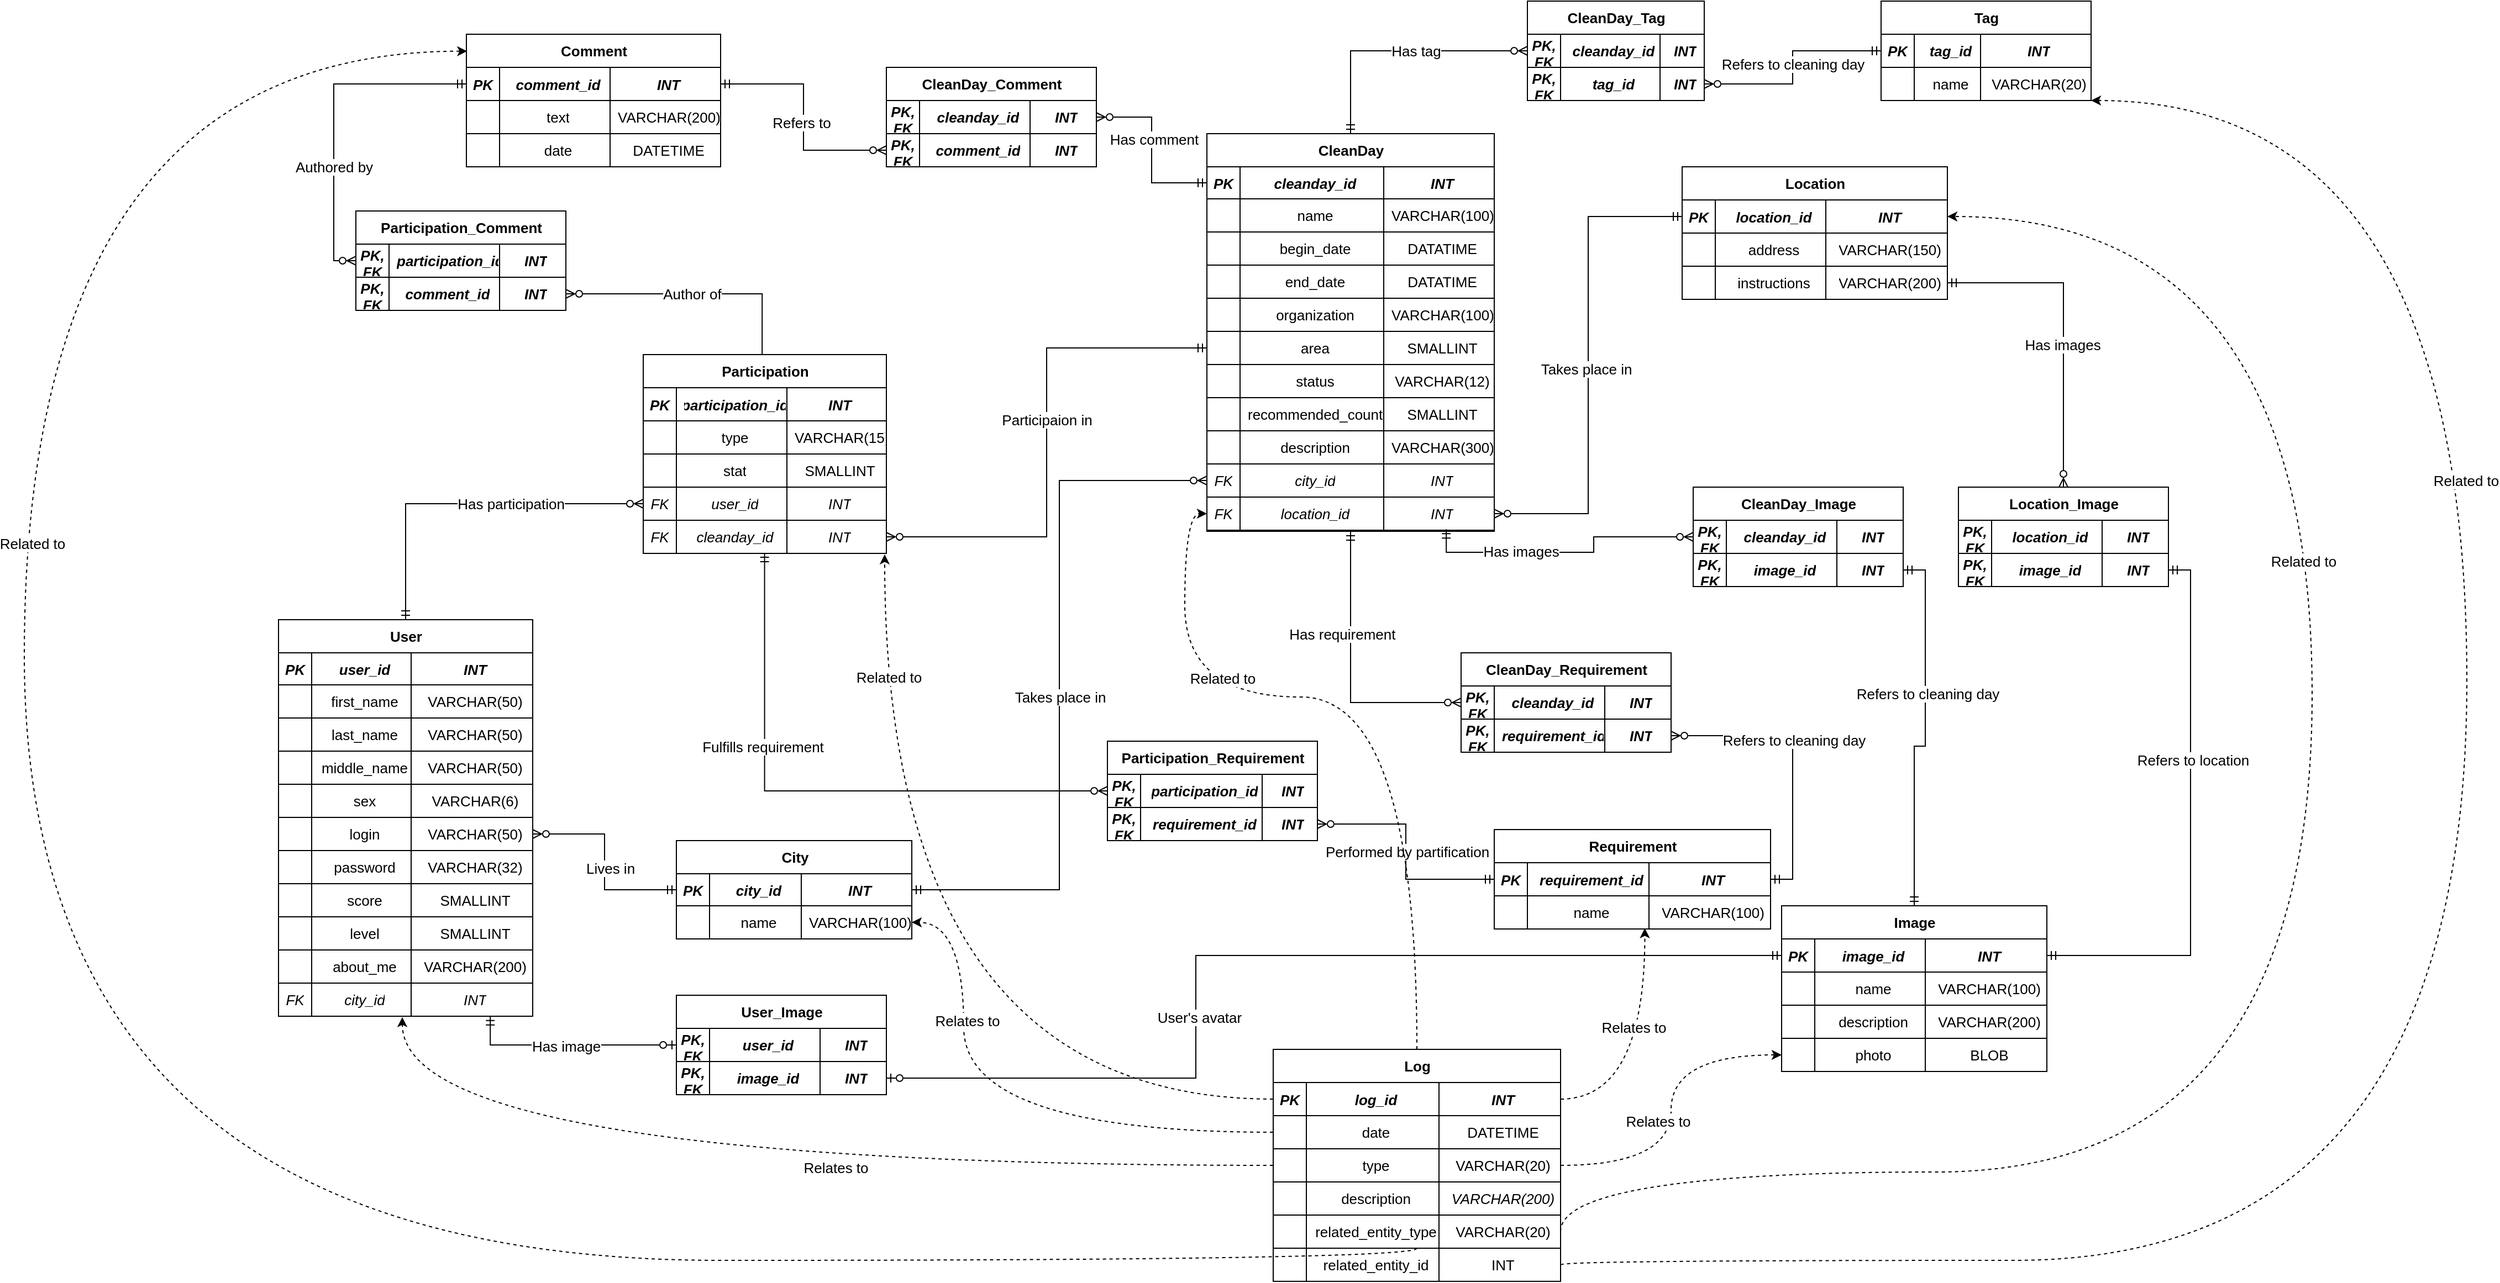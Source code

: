 <mxfile version="24.7.17">
  <diagram id="C5RBs43oDa-KdzZeNtuy" name="Page-1">
    <mxGraphModel dx="2947" dy="1593" grid="1" gridSize="10" guides="1" tooltips="1" connect="1" arrows="1" fold="1" page="1" pageScale="1" pageWidth="827" pageHeight="1169" math="0" shadow="0">
      <root>
        <mxCell id="WIyWlLk6GJQsqaUBKTNV-0" />
        <mxCell id="WIyWlLk6GJQsqaUBKTNV-1" parent="WIyWlLk6GJQsqaUBKTNV-0" />
        <mxCell id="4np4y0qemSY5XBgseXxE-232" value="" style="edgeStyle=orthogonalEdgeStyle;rounded=0;orthogonalLoop=1;jettySize=auto;html=1;fontFamily=Helvetica;fontSize=13;fontColor=default;endArrow=ERzeroToMany;endFill=0;startArrow=ERmandOne;startFill=0;entryX=0;entryY=0.5;entryDx=0;entryDy=0;exitX=0.5;exitY=0;exitDx=0;exitDy=0;" parent="WIyWlLk6GJQsqaUBKTNV-1" source="4np4y0qemSY5XBgseXxE-17" target="4np4y0qemSY5XBgseXxE-214" edge="1">
          <mxGeometry relative="1" as="geometry" />
        </mxCell>
        <mxCell id="4np4y0qemSY5XBgseXxE-612" value="Has participation" style="edgeLabel;html=1;align=center;verticalAlign=middle;resizable=0;points=[];strokeColor=default;fontFamily=Helvetica;fontSize=13;fontColor=default;fillColor=none;" parent="4np4y0qemSY5XBgseXxE-232" vertex="1" connectable="0">
          <mxGeometry x="-0.112" y="4" relative="1" as="geometry">
            <mxPoint x="58" y="4" as="offset" />
          </mxGeometry>
        </mxCell>
        <mxCell id="4np4y0qemSY5XBgseXxE-399" value="" style="edgeStyle=orthogonalEdgeStyle;rounded=0;orthogonalLoop=1;jettySize=auto;html=1;fontFamily=Helvetica;fontSize=13;fontColor=default;endArrow=ERmandOne;endFill=0;startArrow=ERzeroToMany;startFill=0;exitX=1;exitY=0.5;exitDx=0;exitDy=0;entryX=0;entryY=0.5;entryDx=0;entryDy=0;" parent="WIyWlLk6GJQsqaUBKTNV-1" source="4np4y0qemSY5XBgseXxE-186" target="4np4y0qemSY5XBgseXxE-354" edge="1">
          <mxGeometry relative="1" as="geometry" />
        </mxCell>
        <mxCell id="4np4y0qemSY5XBgseXxE-623" value="Lives in" style="edgeLabel;html=1;align=center;verticalAlign=middle;resizable=0;points=[];strokeColor=default;fontFamily=Helvetica;fontSize=13;fontColor=default;fillColor=none;" parent="4np4y0qemSY5XBgseXxE-399" vertex="1" connectable="0">
          <mxGeometry x="-0.264" y="-1" relative="1" as="geometry">
            <mxPoint x="6" y="29" as="offset" />
          </mxGeometry>
        </mxCell>
        <mxCell id="4np4y0qemSY5XBgseXxE-560" style="edgeStyle=orthogonalEdgeStyle;rounded=0;orthogonalLoop=1;jettySize=auto;html=1;entryX=1;entryY=0.5;entryDx=0;entryDy=0;fontFamily=Helvetica;fontSize=13;fontColor=default;endArrow=ERzeroToMany;endFill=0;startArrow=ERmandOne;startFill=0;exitX=0.489;exitY=0.049;exitDx=0;exitDy=0;exitPerimeter=0;" parent="WIyWlLk6GJQsqaUBKTNV-1" source="4np4y0qemSY5XBgseXxE-204" target="4np4y0qemSY5XBgseXxE-547" edge="1">
          <mxGeometry relative="1" as="geometry" />
        </mxCell>
        <mxCell id="4np4y0qemSY5XBgseXxE-622" value="Author of" style="edgeLabel;html=1;align=center;verticalAlign=middle;resizable=0;points=[];strokeColor=default;fontFamily=Helvetica;fontSize=13;fontColor=default;fillColor=none;" parent="4np4y0qemSY5XBgseXxE-560" vertex="1" connectable="0">
          <mxGeometry x="0.098" y="5" relative="1" as="geometry">
            <mxPoint x="5" y="-5" as="offset" />
          </mxGeometry>
        </mxCell>
        <mxCell id="4np4y0qemSY5XBgseXxE-17" value="&lt;b style=&quot;font-size: 13px;&quot;&gt;&lt;font style=&quot;font-size: 13px;&quot;&gt;User&lt;/font&gt;&lt;/b&gt;" style="shape=table;startSize=30;container=1;collapsible=1;childLayout=tableLayout;fixedRows=1;rowLines=0;align=center;resizeLast=1;html=1;resizeLastRow=0;flipH=0;flipV=0;direction=east;verticalAlign=middle;fontSize=13;" parent="WIyWlLk6GJQsqaUBKTNV-1" vertex="1">
          <mxGeometry x="40" y="570" width="230" height="359" as="geometry" />
        </mxCell>
        <mxCell id="4np4y0qemSY5XBgseXxE-18" value="" style="shape=tableRow;horizontal=0;startSize=0;swimlaneHead=0;swimlaneBody=0;fillColor=none;collapsible=0;dropTarget=0;points=[[0,0.5],[1,0.5]];portConstraint=eastwest;top=0;left=0;right=0;bottom=0;align=center;fontSize=13;" parent="4np4y0qemSY5XBgseXxE-17" vertex="1">
          <mxGeometry y="30" width="230" height="29" as="geometry" />
        </mxCell>
        <mxCell id="4np4y0qemSY5XBgseXxE-19" value="PK" style="shape=partialRectangle;connectable=0;fillColor=none;top=1;left=0;bottom=1;right=0;editable=1;overflow=hidden;strokeWidth=1;fontStyle=3;fontSize=13;" parent="4np4y0qemSY5XBgseXxE-18" vertex="1">
          <mxGeometry width="30" height="29" as="geometry">
            <mxRectangle width="30" height="29" as="alternateBounds" />
          </mxGeometry>
        </mxCell>
        <mxCell id="4np4y0qemSY5XBgseXxE-20" value="user_id" style="shape=partialRectangle;connectable=0;fillColor=none;top=1;left=0;bottom=1;right=0;align=center;spacingLeft=6;overflow=hidden;strokeWidth=1;fontStyle=3;fontSize=13;" parent="4np4y0qemSY5XBgseXxE-18" vertex="1">
          <mxGeometry x="30" width="90" height="29" as="geometry">
            <mxRectangle width="90" height="29" as="alternateBounds" />
          </mxGeometry>
        </mxCell>
        <mxCell id="4np4y0qemSY5XBgseXxE-288" value="INT" style="shape=partialRectangle;connectable=0;fillColor=none;top=1;left=0;bottom=1;right=0;align=center;spacingLeft=6;overflow=hidden;strokeWidth=1;fontStyle=3;fontSize=13;" parent="4np4y0qemSY5XBgseXxE-18" vertex="1">
          <mxGeometry x="120" width="110" height="29" as="geometry">
            <mxRectangle width="110" height="29" as="alternateBounds" />
          </mxGeometry>
        </mxCell>
        <mxCell id="4np4y0qemSY5XBgseXxE-21" value="" style="shape=tableRow;horizontal=0;startSize=0;swimlaneHead=0;swimlaneBody=0;fillColor=none;collapsible=0;dropTarget=0;points=[[0,0.5],[1,0.5]];portConstraint=eastwest;top=0;left=0;right=0;bottom=1;align=center;fontSize=13;" parent="4np4y0qemSY5XBgseXxE-17" vertex="1">
          <mxGeometry y="59" width="230" height="30" as="geometry" />
        </mxCell>
        <mxCell id="4np4y0qemSY5XBgseXxE-22" value="" style="shape=partialRectangle;connectable=0;fillColor=none;top=1;left=0;bottom=1;right=0;fontStyle=0;overflow=hidden;whiteSpace=wrap;html=1;strokeWidth=1;fontSize=13;" parent="4np4y0qemSY5XBgseXxE-21" vertex="1">
          <mxGeometry width="30" height="30" as="geometry">
            <mxRectangle width="30" height="30" as="alternateBounds" />
          </mxGeometry>
        </mxCell>
        <mxCell id="4np4y0qemSY5XBgseXxE-23" value="first_name" style="shape=partialRectangle;connectable=0;fillColor=none;top=1;left=0;bottom=1;right=0;align=center;spacingLeft=6;fontStyle=0;overflow=hidden;whiteSpace=wrap;html=1;strokeWidth=1;fontSize=13;" parent="4np4y0qemSY5XBgseXxE-21" vertex="1">
          <mxGeometry x="30" width="90" height="30" as="geometry">
            <mxRectangle width="90" height="30" as="alternateBounds" />
          </mxGeometry>
        </mxCell>
        <mxCell id="4np4y0qemSY5XBgseXxE-289" value="&lt;span style=&quot;color: rgb(0, 0, 0); font-family: Helvetica; font-size: 13px; font-style: normal; font-variant-ligatures: normal; font-variant-caps: normal; font-weight: 400; letter-spacing: normal; orphans: 2; text-indent: 0px; text-transform: none; widows: 2; word-spacing: 0px; -webkit-text-stroke-width: 0px; white-space: normal; background-color: rgb(251, 251, 251); text-decoration-thickness: initial; text-decoration-style: initial; text-decoration-color: initial; float: none; display: inline !important;&quot;&gt;VARCHAR(50)&lt;/span&gt;" style="shape=partialRectangle;connectable=0;fillColor=none;top=1;left=0;bottom=1;right=0;align=center;spacingLeft=6;fontStyle=0;overflow=hidden;whiteSpace=wrap;html=1;strokeWidth=1;fontSize=13;" parent="4np4y0qemSY5XBgseXxE-21" vertex="1">
          <mxGeometry x="120" width="110" height="30" as="geometry">
            <mxRectangle width="110" height="30" as="alternateBounds" />
          </mxGeometry>
        </mxCell>
        <mxCell id="4np4y0qemSY5XBgseXxE-177" value="" style="shape=tableRow;horizontal=0;startSize=0;swimlaneHead=0;swimlaneBody=0;fillColor=none;collapsible=0;dropTarget=0;points=[[0,0.5],[1,0.5]];portConstraint=eastwest;top=0;left=0;right=0;bottom=0;fontStyle=1;fontSize=13;" parent="4np4y0qemSY5XBgseXxE-17" vertex="1">
          <mxGeometry y="89" width="230" height="30" as="geometry" />
        </mxCell>
        <mxCell id="4np4y0qemSY5XBgseXxE-178" value="" style="shape=partialRectangle;connectable=0;fillColor=none;top=0;left=0;bottom=0;right=0;editable=1;overflow=hidden;whiteSpace=wrap;html=1;fontStyle=0;fontSize=13;" parent="4np4y0qemSY5XBgseXxE-177" vertex="1">
          <mxGeometry width="30" height="30" as="geometry">
            <mxRectangle width="30" height="30" as="alternateBounds" />
          </mxGeometry>
        </mxCell>
        <mxCell id="4np4y0qemSY5XBgseXxE-179" value="last_name" style="shape=partialRectangle;connectable=0;fillColor=none;top=0;left=0;bottom=0;right=0;align=center;spacingLeft=6;overflow=hidden;whiteSpace=wrap;html=1;fontStyle=0;fontSize=13;" parent="4np4y0qemSY5XBgseXxE-177" vertex="1">
          <mxGeometry x="30" width="90" height="30" as="geometry">
            <mxRectangle width="90" height="30" as="alternateBounds" />
          </mxGeometry>
        </mxCell>
        <mxCell id="4np4y0qemSY5XBgseXxE-290" value="&lt;div style=&quot;font-size: 13px;&quot;&gt;VARCHAR(50)&lt;br style=&quot;font-size: 13px;&quot;&gt;&lt;/div&gt;" style="shape=partialRectangle;connectable=0;fillColor=none;top=0;left=0;bottom=0;right=0;align=center;spacingLeft=6;overflow=hidden;whiteSpace=wrap;html=1;fontStyle=0;fontSize=13;" parent="4np4y0qemSY5XBgseXxE-177" vertex="1">
          <mxGeometry x="120" width="110" height="30" as="geometry">
            <mxRectangle width="110" height="30" as="alternateBounds" />
          </mxGeometry>
        </mxCell>
        <mxCell id="4np4y0qemSY5XBgseXxE-180" value="" style="shape=tableRow;horizontal=0;startSize=0;swimlaneHead=0;swimlaneBody=0;fillColor=none;collapsible=0;dropTarget=0;points=[[0,0.5],[1,0.5]];portConstraint=eastwest;top=0;left=0;right=0;bottom=1;fontSize=13;" parent="4np4y0qemSY5XBgseXxE-17" vertex="1">
          <mxGeometry y="119" width="230" height="30" as="geometry" />
        </mxCell>
        <mxCell id="4np4y0qemSY5XBgseXxE-181" value="" style="shape=partialRectangle;connectable=0;fillColor=none;top=1;left=0;bottom=1;right=0;fontStyle=0;overflow=hidden;whiteSpace=wrap;html=1;strokeWidth=1;fontSize=13;" parent="4np4y0qemSY5XBgseXxE-180" vertex="1">
          <mxGeometry width="30" height="30" as="geometry">
            <mxRectangle width="30" height="30" as="alternateBounds" />
          </mxGeometry>
        </mxCell>
        <mxCell id="4np4y0qemSY5XBgseXxE-182" value="middle_name" style="shape=partialRectangle;connectable=0;fillColor=none;top=1;left=0;bottom=1;right=0;align=center;spacingLeft=6;fontStyle=0;overflow=hidden;whiteSpace=wrap;html=1;strokeWidth=1;fontSize=13;" parent="4np4y0qemSY5XBgseXxE-180" vertex="1">
          <mxGeometry x="30" width="90" height="30" as="geometry">
            <mxRectangle width="90" height="30" as="alternateBounds" />
          </mxGeometry>
        </mxCell>
        <mxCell id="4np4y0qemSY5XBgseXxE-291" value="VARCHAR(50)" style="shape=partialRectangle;connectable=0;fillColor=none;top=1;left=0;bottom=1;right=0;align=center;spacingLeft=6;fontStyle=0;overflow=hidden;whiteSpace=wrap;html=1;strokeWidth=1;fontSize=13;" parent="4np4y0qemSY5XBgseXxE-180" vertex="1">
          <mxGeometry x="120" width="110" height="30" as="geometry">
            <mxRectangle width="110" height="30" as="alternateBounds" />
          </mxGeometry>
        </mxCell>
        <mxCell id="4np4y0qemSY5XBgseXxE-183" value="" style="shape=tableRow;horizontal=0;startSize=0;swimlaneHead=0;swimlaneBody=0;fillColor=none;collapsible=0;dropTarget=0;points=[[0,0.5],[1,0.5]];portConstraint=eastwest;top=0;left=0;right=0;bottom=1;fontSize=13;" parent="4np4y0qemSY5XBgseXxE-17" vertex="1">
          <mxGeometry y="149" width="230" height="30" as="geometry" />
        </mxCell>
        <mxCell id="4np4y0qemSY5XBgseXxE-184" value="" style="shape=partialRectangle;connectable=0;fillColor=none;top=1;left=0;bottom=1;right=0;fontStyle=0;overflow=hidden;whiteSpace=wrap;html=1;strokeWidth=1;fontSize=13;" parent="4np4y0qemSY5XBgseXxE-183" vertex="1">
          <mxGeometry width="30" height="30" as="geometry">
            <mxRectangle width="30" height="30" as="alternateBounds" />
          </mxGeometry>
        </mxCell>
        <mxCell id="4np4y0qemSY5XBgseXxE-185" value="sex" style="shape=partialRectangle;connectable=0;fillColor=none;top=1;left=0;bottom=1;right=0;align=center;spacingLeft=6;fontStyle=0;overflow=hidden;whiteSpace=wrap;html=1;strokeWidth=1;fontSize=13;" parent="4np4y0qemSY5XBgseXxE-183" vertex="1">
          <mxGeometry x="30" width="90" height="30" as="geometry">
            <mxRectangle width="90" height="30" as="alternateBounds" />
          </mxGeometry>
        </mxCell>
        <mxCell id="4np4y0qemSY5XBgseXxE-292" value="VARCHAR(6)" style="shape=partialRectangle;connectable=0;fillColor=none;top=1;left=0;bottom=1;right=0;align=center;spacingLeft=6;fontStyle=0;overflow=hidden;whiteSpace=wrap;html=1;strokeWidth=1;fontSize=13;" parent="4np4y0qemSY5XBgseXxE-183" vertex="1">
          <mxGeometry x="120" width="110" height="30" as="geometry">
            <mxRectangle width="110" height="30" as="alternateBounds" />
          </mxGeometry>
        </mxCell>
        <mxCell id="4np4y0qemSY5XBgseXxE-186" value="" style="shape=tableRow;horizontal=0;startSize=0;swimlaneHead=0;swimlaneBody=0;fillColor=none;collapsible=0;dropTarget=0;points=[[0,0.5],[1,0.5]];portConstraint=eastwest;top=0;left=0;right=0;bottom=1;fontSize=13;" parent="4np4y0qemSY5XBgseXxE-17" vertex="1">
          <mxGeometry y="179" width="230" height="30" as="geometry" />
        </mxCell>
        <mxCell id="4np4y0qemSY5XBgseXxE-187" value="" style="shape=partialRectangle;connectable=0;fillColor=none;top=1;left=0;bottom=1;right=0;fontStyle=0;overflow=hidden;whiteSpace=wrap;html=1;strokeWidth=1;fontSize=13;" parent="4np4y0qemSY5XBgseXxE-186" vertex="1">
          <mxGeometry width="30" height="30" as="geometry">
            <mxRectangle width="30" height="30" as="alternateBounds" />
          </mxGeometry>
        </mxCell>
        <mxCell id="4np4y0qemSY5XBgseXxE-188" value="login" style="shape=partialRectangle;connectable=0;fillColor=none;top=1;left=0;bottom=1;right=0;align=center;spacingLeft=6;fontStyle=0;overflow=hidden;whiteSpace=wrap;html=1;strokeWidth=1;fontSize=13;" parent="4np4y0qemSY5XBgseXxE-186" vertex="1">
          <mxGeometry x="30" width="90" height="30" as="geometry">
            <mxRectangle width="90" height="30" as="alternateBounds" />
          </mxGeometry>
        </mxCell>
        <mxCell id="4np4y0qemSY5XBgseXxE-293" value="VARCHAR(50)" style="shape=partialRectangle;connectable=0;fillColor=none;top=1;left=0;bottom=1;right=0;align=center;spacingLeft=6;fontStyle=0;overflow=hidden;whiteSpace=wrap;html=1;strokeWidth=1;fontSize=13;" parent="4np4y0qemSY5XBgseXxE-186" vertex="1">
          <mxGeometry x="120" width="110" height="30" as="geometry">
            <mxRectangle width="110" height="30" as="alternateBounds" />
          </mxGeometry>
        </mxCell>
        <mxCell id="SI6b12-N1GQDOYppAXkW-12" value="" style="shape=tableRow;horizontal=0;startSize=0;swimlaneHead=0;swimlaneBody=0;fillColor=none;collapsible=0;dropTarget=0;points=[[0,0.5],[1,0.5]];portConstraint=eastwest;top=0;left=0;right=0;bottom=1;fontSize=13;" parent="4np4y0qemSY5XBgseXxE-17" vertex="1">
          <mxGeometry y="209" width="230" height="30" as="geometry" />
        </mxCell>
        <mxCell id="SI6b12-N1GQDOYppAXkW-13" value="" style="shape=partialRectangle;connectable=0;fillColor=none;top=1;left=0;bottom=1;right=0;fontStyle=0;overflow=hidden;whiteSpace=wrap;html=1;strokeWidth=1;fontSize=13;" parent="SI6b12-N1GQDOYppAXkW-12" vertex="1">
          <mxGeometry width="30" height="30" as="geometry">
            <mxRectangle width="30" height="30" as="alternateBounds" />
          </mxGeometry>
        </mxCell>
        <mxCell id="SI6b12-N1GQDOYppAXkW-14" value="password" style="shape=partialRectangle;connectable=0;fillColor=none;top=1;left=0;bottom=1;right=0;align=center;spacingLeft=6;fontStyle=0;overflow=hidden;whiteSpace=wrap;html=1;strokeWidth=1;fontSize=13;" parent="SI6b12-N1GQDOYppAXkW-12" vertex="1">
          <mxGeometry x="30" width="90" height="30" as="geometry">
            <mxRectangle width="90" height="30" as="alternateBounds" />
          </mxGeometry>
        </mxCell>
        <mxCell id="SI6b12-N1GQDOYppAXkW-15" value="VARCHAR(32&lt;span style=&quot;background-color: initial;&quot;&gt;)&lt;/span&gt;" style="shape=partialRectangle;connectable=0;fillColor=none;top=1;left=0;bottom=1;right=0;align=center;spacingLeft=6;fontStyle=0;overflow=hidden;whiteSpace=wrap;html=1;strokeWidth=1;fontSize=13;" parent="SI6b12-N1GQDOYppAXkW-12" vertex="1">
          <mxGeometry x="120" width="110" height="30" as="geometry">
            <mxRectangle width="110" height="30" as="alternateBounds" />
          </mxGeometry>
        </mxCell>
        <mxCell id="4np4y0qemSY5XBgseXxE-189" value="" style="shape=tableRow;horizontal=0;startSize=0;swimlaneHead=0;swimlaneBody=0;fillColor=none;collapsible=0;dropTarget=0;points=[[0,0.5],[1,0.5]];portConstraint=eastwest;top=0;left=0;right=0;bottom=1;fontSize=13;" parent="4np4y0qemSY5XBgseXxE-17" vertex="1">
          <mxGeometry y="239" width="230" height="30" as="geometry" />
        </mxCell>
        <mxCell id="4np4y0qemSY5XBgseXxE-190" value="" style="shape=partialRectangle;connectable=0;fillColor=none;top=1;left=0;bottom=1;right=0;fontStyle=0;overflow=hidden;whiteSpace=wrap;html=1;strokeWidth=1;fontSize=13;" parent="4np4y0qemSY5XBgseXxE-189" vertex="1">
          <mxGeometry width="30" height="30" as="geometry">
            <mxRectangle width="30" height="30" as="alternateBounds" />
          </mxGeometry>
        </mxCell>
        <mxCell id="4np4y0qemSY5XBgseXxE-191" value="score" style="shape=partialRectangle;connectable=0;fillColor=none;top=1;left=0;bottom=1;right=0;align=center;spacingLeft=6;fontStyle=0;overflow=hidden;whiteSpace=wrap;html=1;strokeWidth=1;fontSize=13;" parent="4np4y0qemSY5XBgseXxE-189" vertex="1">
          <mxGeometry x="30" width="90" height="30" as="geometry">
            <mxRectangle width="90" height="30" as="alternateBounds" />
          </mxGeometry>
        </mxCell>
        <mxCell id="4np4y0qemSY5XBgseXxE-294" value="SMALLINT" style="shape=partialRectangle;connectable=0;fillColor=none;top=1;left=0;bottom=1;right=0;align=center;spacingLeft=6;fontStyle=0;overflow=hidden;whiteSpace=wrap;html=1;strokeWidth=1;fontSize=13;" parent="4np4y0qemSY5XBgseXxE-189" vertex="1">
          <mxGeometry x="120" width="110" height="30" as="geometry">
            <mxRectangle width="110" height="30" as="alternateBounds" />
          </mxGeometry>
        </mxCell>
        <mxCell id="4np4y0qemSY5XBgseXxE-198" value="" style="shape=tableRow;horizontal=0;startSize=0;swimlaneHead=0;swimlaneBody=0;fillColor=none;collapsible=0;dropTarget=0;points=[[0,0.5],[1,0.5]];portConstraint=eastwest;top=0;left=0;right=0;bottom=1;fontSize=13;" parent="4np4y0qemSY5XBgseXxE-17" vertex="1">
          <mxGeometry y="269" width="230" height="30" as="geometry" />
        </mxCell>
        <mxCell id="4np4y0qemSY5XBgseXxE-199" value="" style="shape=partialRectangle;connectable=0;fillColor=none;top=1;left=0;bottom=1;right=0;fontStyle=0;overflow=hidden;whiteSpace=wrap;html=1;strokeWidth=1;fontSize=13;" parent="4np4y0qemSY5XBgseXxE-198" vertex="1">
          <mxGeometry width="30" height="30" as="geometry">
            <mxRectangle width="30" height="30" as="alternateBounds" />
          </mxGeometry>
        </mxCell>
        <mxCell id="4np4y0qemSY5XBgseXxE-200" value="level" style="shape=partialRectangle;connectable=0;fillColor=none;top=1;left=0;bottom=1;right=0;align=center;spacingLeft=6;fontStyle=0;overflow=hidden;whiteSpace=wrap;html=1;strokeWidth=1;fontSize=13;" parent="4np4y0qemSY5XBgseXxE-198" vertex="1">
          <mxGeometry x="30" width="90" height="30" as="geometry">
            <mxRectangle width="90" height="30" as="alternateBounds" />
          </mxGeometry>
        </mxCell>
        <mxCell id="4np4y0qemSY5XBgseXxE-295" value="SMALLINT" style="shape=partialRectangle;connectable=0;fillColor=none;top=1;left=0;bottom=1;right=0;align=center;spacingLeft=6;fontStyle=0;overflow=hidden;whiteSpace=wrap;html=1;strokeWidth=1;fontSize=13;" parent="4np4y0qemSY5XBgseXxE-198" vertex="1">
          <mxGeometry x="120" width="110" height="30" as="geometry">
            <mxRectangle width="110" height="30" as="alternateBounds" />
          </mxGeometry>
        </mxCell>
        <mxCell id="4np4y0qemSY5XBgseXxE-201" value="" style="shape=tableRow;horizontal=0;startSize=0;swimlaneHead=0;swimlaneBody=0;fillColor=none;collapsible=0;dropTarget=0;points=[[0,0.5],[1,0.5]];portConstraint=eastwest;top=0;left=0;right=0;bottom=1;fontSize=13;" parent="4np4y0qemSY5XBgseXxE-17" vertex="1">
          <mxGeometry y="299" width="230" height="30" as="geometry" />
        </mxCell>
        <mxCell id="4np4y0qemSY5XBgseXxE-202" value="" style="shape=partialRectangle;connectable=0;fillColor=none;top=1;left=0;bottom=1;right=0;fontStyle=0;overflow=hidden;whiteSpace=wrap;html=1;strokeWidth=1;fontSize=13;" parent="4np4y0qemSY5XBgseXxE-201" vertex="1">
          <mxGeometry width="30" height="30" as="geometry">
            <mxRectangle width="30" height="30" as="alternateBounds" />
          </mxGeometry>
        </mxCell>
        <mxCell id="4np4y0qemSY5XBgseXxE-203" value="about_me" style="shape=partialRectangle;connectable=0;fillColor=none;top=1;left=0;bottom=1;right=0;align=center;spacingLeft=6;fontStyle=0;overflow=hidden;whiteSpace=wrap;html=1;strokeWidth=1;fontSize=13;" parent="4np4y0qemSY5XBgseXxE-201" vertex="1">
          <mxGeometry x="30" width="90" height="30" as="geometry">
            <mxRectangle width="90" height="30" as="alternateBounds" />
          </mxGeometry>
        </mxCell>
        <mxCell id="4np4y0qemSY5XBgseXxE-296" value="VARCHAR(20&lt;span style=&quot;background-color: initial; font-size: 13px;&quot;&gt;0)&lt;/span&gt;" style="shape=partialRectangle;connectable=0;fillColor=none;top=1;left=0;bottom=1;right=0;align=center;spacingLeft=6;fontStyle=0;overflow=hidden;whiteSpace=wrap;html=1;strokeWidth=1;fontSize=13;" parent="4np4y0qemSY5XBgseXxE-201" vertex="1">
          <mxGeometry x="120" width="110" height="30" as="geometry">
            <mxRectangle width="110" height="30" as="alternateBounds" />
          </mxGeometry>
        </mxCell>
        <mxCell id="4np4y0qemSY5XBgseXxE-342" value="" style="shape=tableRow;horizontal=0;startSize=0;swimlaneHead=0;swimlaneBody=0;fillColor=none;collapsible=0;dropTarget=0;points=[[0,0.5],[1,0.5]];portConstraint=eastwest;top=0;left=0;right=0;bottom=1;fontSize=13;" parent="4np4y0qemSY5XBgseXxE-17" vertex="1">
          <mxGeometry y="329" width="230" height="30" as="geometry" />
        </mxCell>
        <mxCell id="4np4y0qemSY5XBgseXxE-343" value="FK" style="shape=partialRectangle;connectable=0;fillColor=none;top=1;left=0;bottom=1;right=0;fontStyle=2;overflow=hidden;whiteSpace=wrap;html=1;strokeWidth=1;fontSize=13;" parent="4np4y0qemSY5XBgseXxE-342" vertex="1">
          <mxGeometry width="30" height="30" as="geometry">
            <mxRectangle width="30" height="30" as="alternateBounds" />
          </mxGeometry>
        </mxCell>
        <mxCell id="4np4y0qemSY5XBgseXxE-344" value="city_id" style="shape=partialRectangle;connectable=0;fillColor=none;top=1;left=0;bottom=1;right=0;align=center;spacingLeft=6;fontStyle=2;overflow=hidden;whiteSpace=wrap;html=1;strokeWidth=1;fontSize=13;" parent="4np4y0qemSY5XBgseXxE-342" vertex="1">
          <mxGeometry x="30" width="90" height="30" as="geometry">
            <mxRectangle width="90" height="30" as="alternateBounds" />
          </mxGeometry>
        </mxCell>
        <mxCell id="4np4y0qemSY5XBgseXxE-345" value="INT" style="shape=partialRectangle;connectable=0;fillColor=none;top=1;left=0;bottom=1;right=0;align=center;spacingLeft=6;fontStyle=2;overflow=hidden;whiteSpace=wrap;html=1;strokeWidth=1;fontSize=13;" parent="4np4y0qemSY5XBgseXxE-342" vertex="1">
          <mxGeometry x="120" width="110" height="30" as="geometry">
            <mxRectangle width="110" height="30" as="alternateBounds" />
          </mxGeometry>
        </mxCell>
        <mxCell id="4np4y0qemSY5XBgseXxE-246" value="" style="edgeStyle=orthogonalEdgeStyle;rounded=0;orthogonalLoop=1;jettySize=auto;html=1;fontFamily=Helvetica;fontSize=13;fontColor=default;endArrow=ERzeroToMany;endFill=0;startArrow=ERmandOne;startFill=0;entryX=0;entryY=0.5;entryDx=0;entryDy=0;exitX=0.499;exitY=0.984;exitDx=0;exitDy=0;exitPerimeter=0;" parent="WIyWlLk6GJQsqaUBKTNV-1" source="4np4y0qemSY5XBgseXxE-631" target="4np4y0qemSY5XBgseXxE-243" edge="1">
          <mxGeometry relative="1" as="geometry">
            <mxPoint x="-18.5" y="340" as="sourcePoint" />
            <mxPoint x="311.5" y="465.0" as="targetPoint" />
          </mxGeometry>
        </mxCell>
        <mxCell id="4np4y0qemSY5XBgseXxE-637" value="Fulfills requirement" style="edgeLabel;html=1;align=center;verticalAlign=middle;resizable=0;points=[];strokeColor=default;fontFamily=Helvetica;fontSize=13;fontColor=default;fillColor=none;" parent="4np4y0qemSY5XBgseXxE-246" vertex="1" connectable="0">
          <mxGeometry x="-0.333" y="-2" relative="1" as="geometry">
            <mxPoint as="offset" />
          </mxGeometry>
        </mxCell>
        <mxCell id="4np4y0qemSY5XBgseXxE-204" value="&lt;b style=&quot;font-size: 13px;&quot;&gt;&lt;font style=&quot;font-size: 13px;&quot;&gt;Participation&lt;/font&gt;&lt;/b&gt;" style="shape=table;startSize=30;container=1;collapsible=1;childLayout=tableLayout;fixedRows=1;rowLines=0;fontStyle=0;align=center;resizeLast=1;html=1;fontSize=13;" parent="WIyWlLk6GJQsqaUBKTNV-1" vertex="1">
          <mxGeometry x="370" y="330" width="220" height="180" as="geometry" />
        </mxCell>
        <mxCell id="4np4y0qemSY5XBgseXxE-205" value="" style="shape=tableRow;horizontal=0;startSize=0;swimlaneHead=0;swimlaneBody=0;fillColor=none;collapsible=0;dropTarget=0;points=[[0,0.5],[1,0.5]];portConstraint=eastwest;top=0;left=0;right=0;bottom=0;fontSize=13;" parent="4np4y0qemSY5XBgseXxE-204" vertex="1">
          <mxGeometry y="30" width="220" height="30" as="geometry" />
        </mxCell>
        <mxCell id="4np4y0qemSY5XBgseXxE-206" value="PK" style="shape=partialRectangle;connectable=0;fillColor=none;top=1;left=0;bottom=1;right=0;editable=1;overflow=hidden;strokeWidth=1;fontStyle=3;fontSize=13;" parent="4np4y0qemSY5XBgseXxE-205" vertex="1">
          <mxGeometry width="30" height="30" as="geometry">
            <mxRectangle width="30" height="30" as="alternateBounds" />
          </mxGeometry>
        </mxCell>
        <mxCell id="4np4y0qemSY5XBgseXxE-207" value="participation_id" style="shape=partialRectangle;connectable=0;fillColor=none;top=1;left=0;bottom=1;right=0;align=center;spacingLeft=6;overflow=hidden;strokeWidth=1;fontStyle=3;fontSize=13;" parent="4np4y0qemSY5XBgseXxE-205" vertex="1">
          <mxGeometry x="30" width="100.0" height="30" as="geometry">
            <mxRectangle width="100.0" height="30" as="alternateBounds" />
          </mxGeometry>
        </mxCell>
        <mxCell id="4np4y0qemSY5XBgseXxE-297" value="INT" style="shape=partialRectangle;connectable=0;fillColor=none;top=1;left=0;bottom=1;right=0;align=center;spacingLeft=6;overflow=hidden;strokeWidth=1;fontStyle=3;fontSize=13;" parent="4np4y0qemSY5XBgseXxE-205" vertex="1">
          <mxGeometry x="130.0" width="90.0" height="30" as="geometry">
            <mxRectangle width="90.0" height="30" as="alternateBounds" />
          </mxGeometry>
        </mxCell>
        <mxCell id="4np4y0qemSY5XBgseXxE-208" value="" style="shape=tableRow;horizontal=0;startSize=0;swimlaneHead=0;swimlaneBody=0;fillColor=none;collapsible=0;dropTarget=0;points=[[0,0.5],[1,0.5]];portConstraint=eastwest;top=0;left=0;right=0;bottom=1;fontSize=13;" parent="4np4y0qemSY5XBgseXxE-204" vertex="1">
          <mxGeometry y="60" width="220" height="30" as="geometry" />
        </mxCell>
        <mxCell id="4np4y0qemSY5XBgseXxE-209" value="" style="shape=partialRectangle;connectable=0;fillColor=none;top=1;left=0;bottom=1;right=0;fontStyle=0;overflow=hidden;whiteSpace=wrap;html=1;strokeWidth=1;fontSize=13;" parent="4np4y0qemSY5XBgseXxE-208" vertex="1">
          <mxGeometry width="30" height="30" as="geometry">
            <mxRectangle width="30" height="30" as="alternateBounds" />
          </mxGeometry>
        </mxCell>
        <mxCell id="4np4y0qemSY5XBgseXxE-210" value="type" style="shape=partialRectangle;connectable=0;fillColor=none;top=1;left=0;bottom=1;right=0;align=center;spacingLeft=6;fontStyle=0;overflow=hidden;whiteSpace=wrap;html=1;strokeWidth=1;fontSize=13;" parent="4np4y0qemSY5XBgseXxE-208" vertex="1">
          <mxGeometry x="30" width="100.0" height="30" as="geometry">
            <mxRectangle width="100.0" height="30" as="alternateBounds" />
          </mxGeometry>
        </mxCell>
        <mxCell id="4np4y0qemSY5XBgseXxE-298" value="VARCHAR(15)" style="shape=partialRectangle;connectable=0;fillColor=none;top=1;left=0;bottom=1;right=0;align=center;spacingLeft=6;fontStyle=0;overflow=hidden;whiteSpace=wrap;html=1;strokeWidth=1;fontSize=13;" parent="4np4y0qemSY5XBgseXxE-208" vertex="1">
          <mxGeometry x="130.0" width="90.0" height="30" as="geometry">
            <mxRectangle width="90.0" height="30" as="alternateBounds" />
          </mxGeometry>
        </mxCell>
        <mxCell id="4np4y0qemSY5XBgseXxE-211" value="" style="shape=tableRow;horizontal=0;startSize=0;swimlaneHead=0;swimlaneBody=0;fillColor=none;collapsible=0;dropTarget=0;points=[[0,0.5],[1,0.5]];portConstraint=eastwest;top=0;left=0;right=0;bottom=0;fontStyle=1;fontSize=13;" parent="4np4y0qemSY5XBgseXxE-204" vertex="1">
          <mxGeometry y="90" width="220" height="30" as="geometry" />
        </mxCell>
        <mxCell id="4np4y0qemSY5XBgseXxE-212" value="" style="shape=partialRectangle;connectable=0;fillColor=none;top=0;left=0;bottom=0;right=0;editable=1;overflow=hidden;whiteSpace=wrap;html=1;fontStyle=0;fontSize=13;" parent="4np4y0qemSY5XBgseXxE-211" vertex="1">
          <mxGeometry width="30" height="30" as="geometry">
            <mxRectangle width="30" height="30" as="alternateBounds" />
          </mxGeometry>
        </mxCell>
        <mxCell id="4np4y0qemSY5XBgseXxE-213" value="stat" style="shape=partialRectangle;connectable=0;fillColor=none;top=0;left=0;bottom=0;right=0;align=center;spacingLeft=6;overflow=hidden;whiteSpace=wrap;html=1;fontStyle=0;fontSize=13;" parent="4np4y0qemSY5XBgseXxE-211" vertex="1">
          <mxGeometry x="30" width="100.0" height="30" as="geometry">
            <mxRectangle width="100.0" height="30" as="alternateBounds" />
          </mxGeometry>
        </mxCell>
        <mxCell id="4np4y0qemSY5XBgseXxE-299" value="SMALLINT" style="shape=partialRectangle;connectable=0;fillColor=none;top=0;left=0;bottom=0;right=0;align=center;spacingLeft=6;overflow=hidden;whiteSpace=wrap;html=1;fontStyle=0;fontSize=13;" parent="4np4y0qemSY5XBgseXxE-211" vertex="1">
          <mxGeometry x="130.0" width="90.0" height="30" as="geometry">
            <mxRectangle width="90.0" height="30" as="alternateBounds" />
          </mxGeometry>
        </mxCell>
        <mxCell id="4np4y0qemSY5XBgseXxE-214" value="" style="shape=tableRow;horizontal=0;startSize=0;swimlaneHead=0;swimlaneBody=0;fillColor=none;collapsible=0;dropTarget=0;points=[[0,0.5],[1,0.5]];portConstraint=eastwest;top=0;left=0;right=0;bottom=1;fontSize=13;" parent="4np4y0qemSY5XBgseXxE-204" vertex="1">
          <mxGeometry y="120" width="220" height="30" as="geometry" />
        </mxCell>
        <mxCell id="4np4y0qemSY5XBgseXxE-215" value="FK" style="shape=partialRectangle;connectable=0;fillColor=none;top=1;left=0;bottom=1;right=0;fontStyle=2;overflow=hidden;whiteSpace=wrap;html=1;strokeWidth=1;fontSize=13;" parent="4np4y0qemSY5XBgseXxE-214" vertex="1">
          <mxGeometry width="30" height="30" as="geometry">
            <mxRectangle width="30" height="30" as="alternateBounds" />
          </mxGeometry>
        </mxCell>
        <mxCell id="4np4y0qemSY5XBgseXxE-216" value="user_id" style="shape=partialRectangle;connectable=0;fillColor=none;top=1;left=0;bottom=1;right=0;align=center;spacingLeft=6;fontStyle=2;overflow=hidden;whiteSpace=wrap;html=1;strokeWidth=1;fontSize=13;" parent="4np4y0qemSY5XBgseXxE-214" vertex="1">
          <mxGeometry x="30" width="100.0" height="30" as="geometry">
            <mxRectangle width="100.0" height="30" as="alternateBounds" />
          </mxGeometry>
        </mxCell>
        <mxCell id="4np4y0qemSY5XBgseXxE-300" value="INT" style="shape=partialRectangle;connectable=0;fillColor=none;top=1;left=0;bottom=1;right=0;align=center;spacingLeft=6;fontStyle=2;overflow=hidden;whiteSpace=wrap;html=1;strokeWidth=1;fontSize=13;" parent="4np4y0qemSY5XBgseXxE-214" vertex="1">
          <mxGeometry x="130.0" width="90.0" height="30" as="geometry">
            <mxRectangle width="90.0" height="30" as="alternateBounds" />
          </mxGeometry>
        </mxCell>
        <mxCell id="4np4y0qemSY5XBgseXxE-631" value="" style="shape=tableRow;horizontal=0;startSize=0;swimlaneHead=0;swimlaneBody=0;fillColor=none;collapsible=0;dropTarget=0;points=[[0,0.5],[1,0.5]];portConstraint=eastwest;top=0;left=0;right=0;bottom=1;fontSize=13;" parent="4np4y0qemSY5XBgseXxE-204" vertex="1">
          <mxGeometry y="150" width="220" height="30" as="geometry" />
        </mxCell>
        <mxCell id="4np4y0qemSY5XBgseXxE-632" value="FK" style="shape=partialRectangle;connectable=0;fillColor=none;top=1;left=0;bottom=1;right=0;fontStyle=2;overflow=hidden;whiteSpace=wrap;html=1;strokeWidth=1;fontSize=13;" parent="4np4y0qemSY5XBgseXxE-631" vertex="1">
          <mxGeometry width="30" height="30" as="geometry">
            <mxRectangle width="30" height="30" as="alternateBounds" />
          </mxGeometry>
        </mxCell>
        <mxCell id="4np4y0qemSY5XBgseXxE-633" value="cleanday_id" style="shape=partialRectangle;connectable=0;fillColor=none;top=1;left=0;bottom=1;right=0;align=center;spacingLeft=6;fontStyle=2;overflow=hidden;whiteSpace=wrap;html=1;strokeWidth=1;fontSize=13;" parent="4np4y0qemSY5XBgseXxE-631" vertex="1">
          <mxGeometry x="30" width="100.0" height="30" as="geometry">
            <mxRectangle width="100.0" height="30" as="alternateBounds" />
          </mxGeometry>
        </mxCell>
        <mxCell id="4np4y0qemSY5XBgseXxE-634" value="INT" style="shape=partialRectangle;connectable=0;fillColor=none;top=1;left=0;bottom=1;right=0;align=center;spacingLeft=6;fontStyle=2;overflow=hidden;whiteSpace=wrap;html=1;strokeWidth=1;fontSize=13;" parent="4np4y0qemSY5XBgseXxE-631" vertex="1">
          <mxGeometry x="130.0" width="90.0" height="30" as="geometry">
            <mxRectangle width="90.0" height="30" as="alternateBounds" />
          </mxGeometry>
        </mxCell>
        <mxCell id="4np4y0qemSY5XBgseXxE-233" value="&lt;span style=&quot;font-size: 13px;&quot;&gt;&lt;font style=&quot;font-size: 13px;&quot;&gt;Participation_Requirement&lt;/font&gt;&lt;/span&gt;" style="shape=table;startSize=30;container=1;collapsible=1;childLayout=tableLayout;fixedRows=1;rowLines=0;fontStyle=1;align=center;resizeLast=1;html=1;fontSize=13;" parent="WIyWlLk6GJQsqaUBKTNV-1" vertex="1">
          <mxGeometry x="790" y="680" width="190" height="90" as="geometry" />
        </mxCell>
        <mxCell id="4np4y0qemSY5XBgseXxE-243" value="" style="shape=tableRow;horizontal=0;startSize=0;swimlaneHead=0;swimlaneBody=0;fillColor=none;collapsible=0;dropTarget=0;points=[[0,0.5],[1,0.5]];portConstraint=eastwest;top=0;left=0;right=0;bottom=1;fontSize=13;" parent="4np4y0qemSY5XBgseXxE-233" vertex="1">
          <mxGeometry y="30" width="190" height="30" as="geometry" />
        </mxCell>
        <mxCell id="4np4y0qemSY5XBgseXxE-244" value="PK, FK" style="shape=partialRectangle;connectable=0;fillColor=none;top=1;left=0;bottom=1;right=0;fontStyle=3;overflow=hidden;whiteSpace=wrap;html=1;strokeWidth=1;fontSize=13;" parent="4np4y0qemSY5XBgseXxE-243" vertex="1">
          <mxGeometry width="30" height="30" as="geometry">
            <mxRectangle width="30" height="30" as="alternateBounds" />
          </mxGeometry>
        </mxCell>
        <mxCell id="4np4y0qemSY5XBgseXxE-245" value="participation_id" style="shape=partialRectangle;connectable=0;fillColor=none;top=1;left=0;bottom=1;right=0;align=center;spacingLeft=6;fontStyle=3;overflow=hidden;whiteSpace=wrap;html=1;strokeWidth=1;fontSize=13;" parent="4np4y0qemSY5XBgseXxE-243" vertex="1">
          <mxGeometry x="30" width="110" height="30" as="geometry">
            <mxRectangle width="110" height="30" as="alternateBounds" />
          </mxGeometry>
        </mxCell>
        <mxCell id="4np4y0qemSY5XBgseXxE-301" value="INT" style="shape=partialRectangle;connectable=0;fillColor=none;top=1;left=0;bottom=1;right=0;align=center;spacingLeft=6;fontStyle=3;overflow=hidden;whiteSpace=wrap;html=1;strokeWidth=1;fontSize=13;" parent="4np4y0qemSY5XBgseXxE-243" vertex="1">
          <mxGeometry x="140" width="50" height="30" as="geometry">
            <mxRectangle width="50" height="30" as="alternateBounds" />
          </mxGeometry>
        </mxCell>
        <mxCell id="4np4y0qemSY5XBgseXxE-251" value="" style="shape=tableRow;horizontal=0;startSize=0;swimlaneHead=0;swimlaneBody=0;fillColor=none;collapsible=0;dropTarget=0;points=[[0,0.5],[1,0.5]];portConstraint=eastwest;top=0;left=0;right=0;bottom=1;fontSize=13;" parent="4np4y0qemSY5XBgseXxE-233" vertex="1">
          <mxGeometry y="60" width="190" height="30" as="geometry" />
        </mxCell>
        <mxCell id="4np4y0qemSY5XBgseXxE-252" value="PK, FK" style="shape=partialRectangle;connectable=0;fillColor=none;top=1;left=0;bottom=1;right=0;fontStyle=3;overflow=hidden;whiteSpace=wrap;html=1;strokeWidth=1;fontSize=13;" parent="4np4y0qemSY5XBgseXxE-251" vertex="1">
          <mxGeometry width="30" height="30" as="geometry">
            <mxRectangle width="30" height="30" as="alternateBounds" />
          </mxGeometry>
        </mxCell>
        <mxCell id="4np4y0qemSY5XBgseXxE-253" value="requirement_id" style="shape=partialRectangle;connectable=0;fillColor=none;top=1;left=0;bottom=1;right=0;align=center;spacingLeft=6;fontStyle=3;overflow=hidden;whiteSpace=wrap;html=1;strokeWidth=1;fontSize=13;" parent="4np4y0qemSY5XBgseXxE-251" vertex="1">
          <mxGeometry x="30" width="110" height="30" as="geometry">
            <mxRectangle width="110" height="30" as="alternateBounds" />
          </mxGeometry>
        </mxCell>
        <mxCell id="4np4y0qemSY5XBgseXxE-302" value="INT" style="shape=partialRectangle;connectable=0;fillColor=none;top=1;left=0;bottom=1;right=0;align=center;spacingLeft=6;fontStyle=3;overflow=hidden;whiteSpace=wrap;html=1;strokeWidth=1;fontSize=13;" parent="4np4y0qemSY5XBgseXxE-251" vertex="1">
          <mxGeometry x="140" width="50" height="30" as="geometry">
            <mxRectangle width="50" height="30" as="alternateBounds" />
          </mxGeometry>
        </mxCell>
        <mxCell id="4np4y0qemSY5XBgseXxE-265" value="&lt;b style=&quot;font-size: 13px;&quot;&gt;&lt;font style=&quot;font-size: 13px;&quot;&gt;Requirement&lt;/font&gt;&lt;/b&gt;" style="shape=table;startSize=30;container=1;collapsible=1;childLayout=tableLayout;fixedRows=1;rowLines=0;fontStyle=0;align=center;resizeLast=1;html=1;fontSize=13;" parent="WIyWlLk6GJQsqaUBKTNV-1" vertex="1">
          <mxGeometry x="1140" y="760" width="250" height="90" as="geometry" />
        </mxCell>
        <mxCell id="4np4y0qemSY5XBgseXxE-266" value="" style="shape=tableRow;horizontal=0;startSize=0;swimlaneHead=0;swimlaneBody=0;fillColor=none;collapsible=0;dropTarget=0;points=[[0,0.5],[1,0.5]];portConstraint=eastwest;top=0;left=0;right=0;bottom=0;fontSize=13;" parent="4np4y0qemSY5XBgseXxE-265" vertex="1">
          <mxGeometry y="30" width="250" height="30" as="geometry" />
        </mxCell>
        <mxCell id="4np4y0qemSY5XBgseXxE-267" value="PK" style="shape=partialRectangle;connectable=0;fillColor=none;top=1;left=0;bottom=1;right=0;editable=1;overflow=hidden;strokeWidth=1;fontStyle=3;fontSize=13;" parent="4np4y0qemSY5XBgseXxE-266" vertex="1">
          <mxGeometry width="30" height="30" as="geometry">
            <mxRectangle width="30" height="30" as="alternateBounds" />
          </mxGeometry>
        </mxCell>
        <mxCell id="4np4y0qemSY5XBgseXxE-268" value="requirement_id" style="shape=partialRectangle;connectable=0;fillColor=none;top=1;left=0;bottom=1;right=0;align=center;spacingLeft=6;overflow=hidden;strokeWidth=1;fontStyle=3;fontSize=13;" parent="4np4y0qemSY5XBgseXxE-266" vertex="1">
          <mxGeometry x="30" width="110" height="30" as="geometry">
            <mxRectangle width="110" height="30" as="alternateBounds" />
          </mxGeometry>
        </mxCell>
        <mxCell id="4np4y0qemSY5XBgseXxE-303" value="INT" style="shape=partialRectangle;connectable=0;fillColor=none;top=1;left=0;bottom=1;right=0;align=center;spacingLeft=6;overflow=hidden;strokeWidth=1;fontStyle=3;fontSize=13;" parent="4np4y0qemSY5XBgseXxE-266" vertex="1">
          <mxGeometry x="140" width="110" height="30" as="geometry">
            <mxRectangle width="110" height="30" as="alternateBounds" />
          </mxGeometry>
        </mxCell>
        <mxCell id="4np4y0qemSY5XBgseXxE-269" value="" style="shape=tableRow;horizontal=0;startSize=0;swimlaneHead=0;swimlaneBody=0;fillColor=none;collapsible=0;dropTarget=0;points=[[0,0.5],[1,0.5]];portConstraint=eastwest;top=0;left=0;right=0;bottom=1;fontSize=13;" parent="4np4y0qemSY5XBgseXxE-265" vertex="1">
          <mxGeometry y="60" width="250" height="30" as="geometry" />
        </mxCell>
        <mxCell id="4np4y0qemSY5XBgseXxE-270" value="" style="shape=partialRectangle;connectable=0;fillColor=none;top=1;left=0;bottom=1;right=0;fontStyle=0;overflow=hidden;whiteSpace=wrap;html=1;strokeWidth=1;fontSize=13;" parent="4np4y0qemSY5XBgseXxE-269" vertex="1">
          <mxGeometry width="30" height="30" as="geometry">
            <mxRectangle width="30" height="30" as="alternateBounds" />
          </mxGeometry>
        </mxCell>
        <mxCell id="4np4y0qemSY5XBgseXxE-271" value="name" style="shape=partialRectangle;connectable=0;fillColor=none;top=1;left=0;bottom=1;right=0;align=center;spacingLeft=6;fontStyle=0;overflow=hidden;whiteSpace=wrap;html=1;strokeWidth=1;fontSize=13;" parent="4np4y0qemSY5XBgseXxE-269" vertex="1">
          <mxGeometry x="30" width="110" height="30" as="geometry">
            <mxRectangle width="110" height="30" as="alternateBounds" />
          </mxGeometry>
        </mxCell>
        <mxCell id="4np4y0qemSY5XBgseXxE-304" value="VARCHAR(100)" style="shape=partialRectangle;connectable=0;fillColor=none;top=1;left=0;bottom=1;right=0;align=center;spacingLeft=6;fontStyle=0;overflow=hidden;whiteSpace=wrap;html=1;strokeWidth=1;fontSize=13;" parent="4np4y0qemSY5XBgseXxE-269" vertex="1">
          <mxGeometry x="140" width="110" height="30" as="geometry">
            <mxRectangle width="110" height="30" as="alternateBounds" />
          </mxGeometry>
        </mxCell>
        <mxCell id="4np4y0qemSY5XBgseXxE-278" style="edgeStyle=orthogonalEdgeStyle;rounded=0;orthogonalLoop=1;jettySize=auto;html=1;exitX=0;exitY=0.5;exitDx=0;exitDy=0;entryX=1;entryY=0.5;entryDx=0;entryDy=0;fontFamily=Helvetica;fontSize=13;fontColor=default;endArrow=ERzeroToMany;endFill=0;startArrow=ERmandOne;startFill=0;" parent="WIyWlLk6GJQsqaUBKTNV-1" source="4np4y0qemSY5XBgseXxE-266" target="4np4y0qemSY5XBgseXxE-251" edge="1">
          <mxGeometry relative="1" as="geometry" />
        </mxCell>
        <mxCell id="4np4y0qemSY5XBgseXxE-638" value="Performed by partification" style="edgeLabel;html=1;align=center;verticalAlign=middle;resizable=0;points=[];strokeColor=default;fontFamily=Helvetica;fontSize=13;fontColor=default;fillColor=none;" parent="4np4y0qemSY5XBgseXxE-278" vertex="1" connectable="0">
          <mxGeometry x="0.006" y="-1" relative="1" as="geometry">
            <mxPoint as="offset" />
          </mxGeometry>
        </mxCell>
        <mxCell id="4np4y0qemSY5XBgseXxE-522" style="edgeStyle=orthogonalEdgeStyle;rounded=0;orthogonalLoop=1;jettySize=auto;html=1;entryX=0;entryY=0.5;entryDx=0;entryDy=0;fontFamily=Helvetica;fontSize=13;fontColor=default;endArrow=ERzeroToMany;endFill=0;startArrow=ERmandOne;startFill=0;" parent="WIyWlLk6GJQsqaUBKTNV-1" source="4np4y0qemSY5XBgseXxE-305" target="4np4y0qemSY5XBgseXxE-513" edge="1">
          <mxGeometry relative="1" as="geometry" />
        </mxCell>
        <mxCell id="4np4y0qemSY5XBgseXxE-625" value="Has requirement&amp;nbsp;" style="edgeLabel;html=1;align=center;verticalAlign=middle;resizable=0;points=[];strokeColor=default;fontFamily=Helvetica;fontSize=13;fontColor=default;fillColor=none;" parent="4np4y0qemSY5XBgseXxE-522" vertex="1" connectable="0">
          <mxGeometry x="-0.269" y="-6" relative="1" as="geometry">
            <mxPoint as="offset" />
          </mxGeometry>
        </mxCell>
        <mxCell id="4np4y0qemSY5XBgseXxE-305" value="&lt;b style=&quot;font-size: 13px;&quot;&gt;&lt;font style=&quot;font-size: 13px;&quot;&gt;CleanDay&lt;/font&gt;&lt;/b&gt;" style="shape=table;startSize=30;container=1;collapsible=1;childLayout=tableLayout;fixedRows=1;rowLines=0;align=center;resizeLast=1;html=1;resizeLastRow=0;flipH=0;flipV=0;direction=east;verticalAlign=middle;fontSize=13;" parent="WIyWlLk6GJQsqaUBKTNV-1" vertex="1">
          <mxGeometry x="880" y="130" width="260" height="360" as="geometry" />
        </mxCell>
        <mxCell id="4np4y0qemSY5XBgseXxE-306" value="" style="shape=tableRow;horizontal=0;startSize=0;swimlaneHead=0;swimlaneBody=0;fillColor=none;collapsible=0;dropTarget=0;points=[[0,0.5],[1,0.5]];portConstraint=eastwest;top=0;left=0;right=0;bottom=0;align=center;fontSize=13;" parent="4np4y0qemSY5XBgseXxE-305" vertex="1">
          <mxGeometry y="30" width="260" height="29" as="geometry" />
        </mxCell>
        <mxCell id="4np4y0qemSY5XBgseXxE-307" value="PK" style="shape=partialRectangle;connectable=0;fillColor=none;top=1;left=0;bottom=1;right=0;editable=1;overflow=hidden;strokeWidth=1;fontStyle=3;fontSize=13;" parent="4np4y0qemSY5XBgseXxE-306" vertex="1">
          <mxGeometry width="30" height="29" as="geometry">
            <mxRectangle width="30" height="29" as="alternateBounds" />
          </mxGeometry>
        </mxCell>
        <mxCell id="4np4y0qemSY5XBgseXxE-308" value="cleanday_id" style="shape=partialRectangle;connectable=0;fillColor=none;top=1;left=0;bottom=1;right=0;align=center;spacingLeft=6;overflow=hidden;strokeWidth=1;fontStyle=3;fontSize=13;" parent="4np4y0qemSY5XBgseXxE-306" vertex="1">
          <mxGeometry x="30" width="130" height="29" as="geometry">
            <mxRectangle width="130" height="29" as="alternateBounds" />
          </mxGeometry>
        </mxCell>
        <mxCell id="4np4y0qemSY5XBgseXxE-309" value="INT" style="shape=partialRectangle;connectable=0;fillColor=none;top=1;left=0;bottom=1;right=0;align=center;spacingLeft=6;overflow=hidden;strokeWidth=1;fontStyle=3;fontSize=13;" parent="4np4y0qemSY5XBgseXxE-306" vertex="1">
          <mxGeometry x="160" width="100" height="29" as="geometry">
            <mxRectangle width="100" height="29" as="alternateBounds" />
          </mxGeometry>
        </mxCell>
        <mxCell id="4np4y0qemSY5XBgseXxE-310" value="" style="shape=tableRow;horizontal=0;startSize=0;swimlaneHead=0;swimlaneBody=0;fillColor=none;collapsible=0;dropTarget=0;points=[[0,0.5],[1,0.5]];portConstraint=eastwest;top=0;left=0;right=0;bottom=1;align=center;fontSize=13;" parent="4np4y0qemSY5XBgseXxE-305" vertex="1">
          <mxGeometry y="59" width="260" height="30" as="geometry" />
        </mxCell>
        <mxCell id="4np4y0qemSY5XBgseXxE-311" value="" style="shape=partialRectangle;connectable=0;fillColor=none;top=1;left=0;bottom=1;right=0;fontStyle=0;overflow=hidden;whiteSpace=wrap;html=1;strokeWidth=1;fontSize=13;" parent="4np4y0qemSY5XBgseXxE-310" vertex="1">
          <mxGeometry width="30" height="30" as="geometry">
            <mxRectangle width="30" height="30" as="alternateBounds" />
          </mxGeometry>
        </mxCell>
        <mxCell id="4np4y0qemSY5XBgseXxE-312" value="name" style="shape=partialRectangle;connectable=0;fillColor=none;top=1;left=0;bottom=1;right=0;align=center;spacingLeft=6;fontStyle=0;overflow=hidden;whiteSpace=wrap;html=1;strokeWidth=1;fontSize=13;" parent="4np4y0qemSY5XBgseXxE-310" vertex="1">
          <mxGeometry x="30" width="130" height="30" as="geometry">
            <mxRectangle width="130" height="30" as="alternateBounds" />
          </mxGeometry>
        </mxCell>
        <mxCell id="4np4y0qemSY5XBgseXxE-313" value="&lt;span style=&quot;color: rgb(0, 0, 0); font-family: Helvetica; font-size: 13px; font-style: normal; font-variant-ligatures: normal; font-variant-caps: normal; font-weight: 400; letter-spacing: normal; orphans: 2; text-indent: 0px; text-transform: none; widows: 2; word-spacing: 0px; -webkit-text-stroke-width: 0px; white-space: normal; background-color: rgb(251, 251, 251); text-decoration-thickness: initial; text-decoration-style: initial; text-decoration-color: initial; float: none; display: inline !important;&quot;&gt;VARCHAR(100)&lt;/span&gt;" style="shape=partialRectangle;connectable=0;fillColor=none;top=1;left=0;bottom=1;right=0;align=center;spacingLeft=6;fontStyle=0;overflow=hidden;whiteSpace=wrap;html=1;strokeWidth=1;fontSize=13;" parent="4np4y0qemSY5XBgseXxE-310" vertex="1">
          <mxGeometry x="160" width="100" height="30" as="geometry">
            <mxRectangle width="100" height="30" as="alternateBounds" />
          </mxGeometry>
        </mxCell>
        <mxCell id="4np4y0qemSY5XBgseXxE-314" value="" style="shape=tableRow;horizontal=0;startSize=0;swimlaneHead=0;swimlaneBody=0;fillColor=none;collapsible=0;dropTarget=0;points=[[0,0.5],[1,0.5]];portConstraint=eastwest;top=0;left=0;right=0;bottom=0;fontStyle=1;fontSize=13;" parent="4np4y0qemSY5XBgseXxE-305" vertex="1">
          <mxGeometry y="89" width="260" height="30" as="geometry" />
        </mxCell>
        <mxCell id="4np4y0qemSY5XBgseXxE-315" value="" style="shape=partialRectangle;connectable=0;fillColor=none;top=0;left=0;bottom=0;right=0;editable=1;overflow=hidden;whiteSpace=wrap;html=1;fontStyle=0;fontSize=13;" parent="4np4y0qemSY5XBgseXxE-314" vertex="1">
          <mxGeometry width="30" height="30" as="geometry">
            <mxRectangle width="30" height="30" as="alternateBounds" />
          </mxGeometry>
        </mxCell>
        <mxCell id="4np4y0qemSY5XBgseXxE-316" value="begin_date" style="shape=partialRectangle;connectable=0;fillColor=none;top=0;left=0;bottom=0;right=0;align=center;spacingLeft=6;overflow=hidden;whiteSpace=wrap;html=1;fontStyle=0;fontSize=13;" parent="4np4y0qemSY5XBgseXxE-314" vertex="1">
          <mxGeometry x="30" width="130" height="30" as="geometry">
            <mxRectangle width="130" height="30" as="alternateBounds" />
          </mxGeometry>
        </mxCell>
        <mxCell id="4np4y0qemSY5XBgseXxE-317" value="&lt;div style=&quot;font-size: 13px;&quot;&gt;DATATIME&lt;br style=&quot;font-size: 13px;&quot;&gt;&lt;/div&gt;" style="shape=partialRectangle;connectable=0;fillColor=none;top=0;left=0;bottom=0;right=0;align=center;spacingLeft=6;overflow=hidden;whiteSpace=wrap;html=1;fontStyle=0;fontSize=13;" parent="4np4y0qemSY5XBgseXxE-314" vertex="1">
          <mxGeometry x="160" width="100" height="30" as="geometry">
            <mxRectangle width="100" height="30" as="alternateBounds" />
          </mxGeometry>
        </mxCell>
        <mxCell id="4np4y0qemSY5XBgseXxE-318" value="" style="shape=tableRow;horizontal=0;startSize=0;swimlaneHead=0;swimlaneBody=0;fillColor=none;collapsible=0;dropTarget=0;points=[[0,0.5],[1,0.5]];portConstraint=eastwest;top=0;left=0;right=0;bottom=1;fontSize=13;" parent="4np4y0qemSY5XBgseXxE-305" vertex="1">
          <mxGeometry y="119" width="260" height="30" as="geometry" />
        </mxCell>
        <mxCell id="4np4y0qemSY5XBgseXxE-319" value="" style="shape=partialRectangle;connectable=0;fillColor=none;top=1;left=0;bottom=1;right=0;fontStyle=0;overflow=hidden;whiteSpace=wrap;html=1;strokeWidth=1;fontSize=13;" parent="4np4y0qemSY5XBgseXxE-318" vertex="1">
          <mxGeometry width="30" height="30" as="geometry">
            <mxRectangle width="30" height="30" as="alternateBounds" />
          </mxGeometry>
        </mxCell>
        <mxCell id="4np4y0qemSY5XBgseXxE-320" value="end_date" style="shape=partialRectangle;connectable=0;fillColor=none;top=1;left=0;bottom=1;right=0;align=center;spacingLeft=6;fontStyle=0;overflow=hidden;whiteSpace=wrap;html=1;strokeWidth=1;fontSize=13;" parent="4np4y0qemSY5XBgseXxE-318" vertex="1">
          <mxGeometry x="30" width="130" height="30" as="geometry">
            <mxRectangle width="130" height="30" as="alternateBounds" />
          </mxGeometry>
        </mxCell>
        <mxCell id="4np4y0qemSY5XBgseXxE-321" value="DATATIME" style="shape=partialRectangle;connectable=0;fillColor=none;top=1;left=0;bottom=1;right=0;align=center;spacingLeft=6;fontStyle=0;overflow=hidden;whiteSpace=wrap;html=1;strokeWidth=1;fontSize=13;" parent="4np4y0qemSY5XBgseXxE-318" vertex="1">
          <mxGeometry x="160" width="100" height="30" as="geometry">
            <mxRectangle width="100" height="30" as="alternateBounds" />
          </mxGeometry>
        </mxCell>
        <mxCell id="4np4y0qemSY5XBgseXxE-322" value="" style="shape=tableRow;horizontal=0;startSize=0;swimlaneHead=0;swimlaneBody=0;fillColor=none;collapsible=0;dropTarget=0;points=[[0,0.5],[1,0.5]];portConstraint=eastwest;top=0;left=0;right=0;bottom=1;fontSize=13;" parent="4np4y0qemSY5XBgseXxE-305" vertex="1">
          <mxGeometry y="149" width="260" height="30" as="geometry" />
        </mxCell>
        <mxCell id="4np4y0qemSY5XBgseXxE-323" value="" style="shape=partialRectangle;connectable=0;fillColor=none;top=1;left=0;bottom=1;right=0;fontStyle=0;overflow=hidden;whiteSpace=wrap;html=1;strokeWidth=1;fontSize=13;" parent="4np4y0qemSY5XBgseXxE-322" vertex="1">
          <mxGeometry width="30" height="30" as="geometry">
            <mxRectangle width="30" height="30" as="alternateBounds" />
          </mxGeometry>
        </mxCell>
        <mxCell id="4np4y0qemSY5XBgseXxE-324" value="organization" style="shape=partialRectangle;connectable=0;fillColor=none;top=1;left=0;bottom=1;right=0;align=center;spacingLeft=6;fontStyle=0;overflow=hidden;whiteSpace=wrap;html=1;strokeWidth=1;fontSize=13;" parent="4np4y0qemSY5XBgseXxE-322" vertex="1">
          <mxGeometry x="30" width="130" height="30" as="geometry">
            <mxRectangle width="130" height="30" as="alternateBounds" />
          </mxGeometry>
        </mxCell>
        <mxCell id="4np4y0qemSY5XBgseXxE-325" value="VARCHAR(100)" style="shape=partialRectangle;connectable=0;fillColor=none;top=1;left=0;bottom=1;right=0;align=center;spacingLeft=6;fontStyle=0;overflow=hidden;whiteSpace=wrap;html=1;strokeWidth=1;fontSize=13;" parent="4np4y0qemSY5XBgseXxE-322" vertex="1">
          <mxGeometry x="160" width="100" height="30" as="geometry">
            <mxRectangle width="100" height="30" as="alternateBounds" />
          </mxGeometry>
        </mxCell>
        <mxCell id="4np4y0qemSY5XBgseXxE-326" value="" style="shape=tableRow;horizontal=0;startSize=0;swimlaneHead=0;swimlaneBody=0;fillColor=none;collapsible=0;dropTarget=0;points=[[0,0.5],[1,0.5]];portConstraint=eastwest;top=0;left=0;right=0;bottom=1;fontSize=13;" parent="4np4y0qemSY5XBgseXxE-305" vertex="1">
          <mxGeometry y="179" width="260" height="30" as="geometry" />
        </mxCell>
        <mxCell id="4np4y0qemSY5XBgseXxE-327" value="" style="shape=partialRectangle;connectable=0;fillColor=none;top=1;left=0;bottom=1;right=0;fontStyle=0;overflow=hidden;whiteSpace=wrap;html=1;strokeWidth=1;fontSize=13;" parent="4np4y0qemSY5XBgseXxE-326" vertex="1">
          <mxGeometry width="30" height="30" as="geometry">
            <mxRectangle width="30" height="30" as="alternateBounds" />
          </mxGeometry>
        </mxCell>
        <mxCell id="4np4y0qemSY5XBgseXxE-328" value="area" style="shape=partialRectangle;connectable=0;fillColor=none;top=1;left=0;bottom=1;right=0;align=center;spacingLeft=6;fontStyle=0;overflow=hidden;whiteSpace=wrap;html=1;strokeWidth=1;fontSize=13;" parent="4np4y0qemSY5XBgseXxE-326" vertex="1">
          <mxGeometry x="30" width="130" height="30" as="geometry">
            <mxRectangle width="130" height="30" as="alternateBounds" />
          </mxGeometry>
        </mxCell>
        <mxCell id="4np4y0qemSY5XBgseXxE-329" value="SMALLINT" style="shape=partialRectangle;connectable=0;fillColor=none;top=1;left=0;bottom=1;right=0;align=center;spacingLeft=6;fontStyle=0;overflow=hidden;whiteSpace=wrap;html=1;strokeWidth=1;fontSize=13;" parent="4np4y0qemSY5XBgseXxE-326" vertex="1">
          <mxGeometry x="160" width="100" height="30" as="geometry">
            <mxRectangle width="100" height="30" as="alternateBounds" />
          </mxGeometry>
        </mxCell>
        <mxCell id="4np4y0qemSY5XBgseXxE-330" value="" style="shape=tableRow;horizontal=0;startSize=0;swimlaneHead=0;swimlaneBody=0;fillColor=none;collapsible=0;dropTarget=0;points=[[0,0.5],[1,0.5]];portConstraint=eastwest;top=0;left=0;right=0;bottom=1;fontSize=13;" parent="4np4y0qemSY5XBgseXxE-305" vertex="1">
          <mxGeometry y="209" width="260" height="30" as="geometry" />
        </mxCell>
        <mxCell id="4np4y0qemSY5XBgseXxE-331" value="" style="shape=partialRectangle;connectable=0;fillColor=none;top=1;left=0;bottom=1;right=0;fontStyle=0;overflow=hidden;whiteSpace=wrap;html=1;strokeWidth=1;fontSize=13;" parent="4np4y0qemSY5XBgseXxE-330" vertex="1">
          <mxGeometry width="30" height="30" as="geometry">
            <mxRectangle width="30" height="30" as="alternateBounds" />
          </mxGeometry>
        </mxCell>
        <mxCell id="4np4y0qemSY5XBgseXxE-332" value="status" style="shape=partialRectangle;connectable=0;fillColor=none;top=1;left=0;bottom=1;right=0;align=center;spacingLeft=6;fontStyle=0;overflow=hidden;whiteSpace=wrap;html=1;strokeWidth=1;fontSize=13;" parent="4np4y0qemSY5XBgseXxE-330" vertex="1">
          <mxGeometry x="30" width="130" height="30" as="geometry">
            <mxRectangle width="130" height="30" as="alternateBounds" />
          </mxGeometry>
        </mxCell>
        <mxCell id="4np4y0qemSY5XBgseXxE-333" value="VARCHAR(12)" style="shape=partialRectangle;connectable=0;fillColor=none;top=1;left=0;bottom=1;right=0;align=center;spacingLeft=6;fontStyle=0;overflow=hidden;whiteSpace=wrap;html=1;strokeWidth=1;fontSize=13;" parent="4np4y0qemSY5XBgseXxE-330" vertex="1">
          <mxGeometry x="160" width="100" height="30" as="geometry">
            <mxRectangle width="100" height="30" as="alternateBounds" />
          </mxGeometry>
        </mxCell>
        <mxCell id="4np4y0qemSY5XBgseXxE-334" value="" style="shape=tableRow;horizontal=0;startSize=0;swimlaneHead=0;swimlaneBody=0;fillColor=none;collapsible=0;dropTarget=0;points=[[0,0.5],[1,0.5]];portConstraint=eastwest;top=0;left=0;right=0;bottom=1;fontSize=13;" parent="4np4y0qemSY5XBgseXxE-305" vertex="1">
          <mxGeometry y="239" width="260" height="30" as="geometry" />
        </mxCell>
        <mxCell id="4np4y0qemSY5XBgseXxE-335" value="" style="shape=partialRectangle;connectable=0;fillColor=none;top=1;left=0;bottom=1;right=0;fontStyle=0;overflow=hidden;whiteSpace=wrap;html=1;strokeWidth=1;fontSize=13;" parent="4np4y0qemSY5XBgseXxE-334" vertex="1">
          <mxGeometry width="30" height="30" as="geometry">
            <mxRectangle width="30" height="30" as="alternateBounds" />
          </mxGeometry>
        </mxCell>
        <mxCell id="4np4y0qemSY5XBgseXxE-336" value="recommended_count" style="shape=partialRectangle;connectable=0;fillColor=none;top=1;left=0;bottom=1;right=0;align=center;spacingLeft=6;fontStyle=0;overflow=hidden;whiteSpace=wrap;html=1;strokeWidth=1;fontSize=13;" parent="4np4y0qemSY5XBgseXxE-334" vertex="1">
          <mxGeometry x="30" width="130" height="30" as="geometry">
            <mxRectangle width="130" height="30" as="alternateBounds" />
          </mxGeometry>
        </mxCell>
        <mxCell id="4np4y0qemSY5XBgseXxE-337" value="SMALLINT" style="shape=partialRectangle;connectable=0;fillColor=none;top=1;left=0;bottom=1;right=0;align=center;spacingLeft=6;fontStyle=0;overflow=hidden;whiteSpace=wrap;html=1;strokeWidth=1;fontSize=13;" parent="4np4y0qemSY5XBgseXxE-334" vertex="1">
          <mxGeometry x="160" width="100" height="30" as="geometry">
            <mxRectangle width="100" height="30" as="alternateBounds" />
          </mxGeometry>
        </mxCell>
        <mxCell id="4np4y0qemSY5XBgseXxE-338" value="" style="shape=tableRow;horizontal=0;startSize=0;swimlaneHead=0;swimlaneBody=0;fillColor=none;collapsible=0;dropTarget=0;points=[[0,0.5],[1,0.5]];portConstraint=eastwest;top=0;left=0;right=0;bottom=1;fontSize=13;" parent="4np4y0qemSY5XBgseXxE-305" vertex="1">
          <mxGeometry y="269" width="260" height="30" as="geometry" />
        </mxCell>
        <mxCell id="4np4y0qemSY5XBgseXxE-339" value="" style="shape=partialRectangle;connectable=0;fillColor=none;top=1;left=0;bottom=1;right=0;fontStyle=0;overflow=hidden;whiteSpace=wrap;html=1;strokeWidth=1;fontSize=13;" parent="4np4y0qemSY5XBgseXxE-338" vertex="1">
          <mxGeometry width="30" height="30" as="geometry">
            <mxRectangle width="30" height="30" as="alternateBounds" />
          </mxGeometry>
        </mxCell>
        <mxCell id="4np4y0qemSY5XBgseXxE-340" value="description" style="shape=partialRectangle;connectable=0;fillColor=none;top=1;left=0;bottom=1;right=0;align=center;spacingLeft=6;fontStyle=0;overflow=hidden;whiteSpace=wrap;html=1;strokeWidth=1;fontSize=13;" parent="4np4y0qemSY5XBgseXxE-338" vertex="1">
          <mxGeometry x="30" width="130" height="30" as="geometry">
            <mxRectangle width="130" height="30" as="alternateBounds" />
          </mxGeometry>
        </mxCell>
        <mxCell id="4np4y0qemSY5XBgseXxE-341" value="VARCHAR(30&lt;span style=&quot;background-color: initial; font-size: 13px;&quot;&gt;0)&lt;/span&gt;" style="shape=partialRectangle;connectable=0;fillColor=none;top=1;left=0;bottom=1;right=0;align=center;spacingLeft=6;fontStyle=0;overflow=hidden;whiteSpace=wrap;html=1;strokeWidth=1;fontSize=13;" parent="4np4y0qemSY5XBgseXxE-338" vertex="1">
          <mxGeometry x="160" width="100" height="30" as="geometry">
            <mxRectangle width="100" height="30" as="alternateBounds" />
          </mxGeometry>
        </mxCell>
        <mxCell id="4np4y0qemSY5XBgseXxE-400" value="" style="shape=tableRow;horizontal=0;startSize=0;swimlaneHead=0;swimlaneBody=0;fillColor=none;collapsible=0;dropTarget=0;points=[[0,0.5],[1,0.5]];portConstraint=eastwest;top=0;left=0;right=0;bottom=1;fontSize=13;" parent="4np4y0qemSY5XBgseXxE-305" vertex="1">
          <mxGeometry y="299" width="260" height="30" as="geometry" />
        </mxCell>
        <mxCell id="4np4y0qemSY5XBgseXxE-401" value="&lt;i style=&quot;font-size: 13px;&quot;&gt;FK&lt;/i&gt;" style="shape=partialRectangle;connectable=0;fillColor=none;top=1;left=0;bottom=1;right=0;fontStyle=0;overflow=hidden;whiteSpace=wrap;html=1;strokeWidth=1;fontSize=13;" parent="4np4y0qemSY5XBgseXxE-400" vertex="1">
          <mxGeometry width="30" height="30" as="geometry">
            <mxRectangle width="30" height="30" as="alternateBounds" />
          </mxGeometry>
        </mxCell>
        <mxCell id="4np4y0qemSY5XBgseXxE-402" value="&lt;i style=&quot;font-size: 13px;&quot;&gt;city_id&lt;/i&gt;" style="shape=partialRectangle;connectable=0;fillColor=none;top=1;left=0;bottom=1;right=0;align=center;spacingLeft=6;fontStyle=0;overflow=hidden;whiteSpace=wrap;html=1;strokeWidth=1;fontSize=13;" parent="4np4y0qemSY5XBgseXxE-400" vertex="1">
          <mxGeometry x="30" width="130" height="30" as="geometry">
            <mxRectangle width="130" height="30" as="alternateBounds" />
          </mxGeometry>
        </mxCell>
        <mxCell id="4np4y0qemSY5XBgseXxE-403" value="&lt;i style=&quot;font-size: 13px;&quot;&gt;INT&lt;/i&gt;" style="shape=partialRectangle;connectable=0;fillColor=none;top=1;left=0;bottom=1;right=0;align=center;spacingLeft=6;fontStyle=0;overflow=hidden;whiteSpace=wrap;html=1;strokeWidth=1;fontSize=13;" parent="4np4y0qemSY5XBgseXxE-400" vertex="1">
          <mxGeometry x="160" width="100" height="30" as="geometry">
            <mxRectangle width="100" height="30" as="alternateBounds" />
          </mxGeometry>
        </mxCell>
        <mxCell id="4np4y0qemSY5XBgseXxE-404" value="" style="shape=tableRow;horizontal=0;startSize=0;swimlaneHead=0;swimlaneBody=0;fillColor=none;collapsible=0;dropTarget=0;points=[[0,0.5],[1,0.5]];portConstraint=eastwest;top=0;left=0;right=0;bottom=1;fontSize=13;" parent="4np4y0qemSY5XBgseXxE-305" vertex="1">
          <mxGeometry y="329" width="260" height="30" as="geometry" />
        </mxCell>
        <mxCell id="4np4y0qemSY5XBgseXxE-405" value="&lt;i style=&quot;font-size: 13px;&quot;&gt;FK&lt;/i&gt;" style="shape=partialRectangle;connectable=0;fillColor=none;top=1;left=0;bottom=1;right=0;fontStyle=0;overflow=hidden;whiteSpace=wrap;html=1;strokeWidth=1;fontSize=13;" parent="4np4y0qemSY5XBgseXxE-404" vertex="1">
          <mxGeometry width="30" height="30" as="geometry">
            <mxRectangle width="30" height="30" as="alternateBounds" />
          </mxGeometry>
        </mxCell>
        <mxCell id="4np4y0qemSY5XBgseXxE-406" value="&lt;i style=&quot;font-size: 13px;&quot;&gt;location_id&lt;/i&gt;" style="shape=partialRectangle;connectable=0;fillColor=none;top=1;left=0;bottom=1;right=0;align=center;spacingLeft=6;fontStyle=0;overflow=hidden;whiteSpace=wrap;html=1;strokeWidth=1;fontSize=13;" parent="4np4y0qemSY5XBgseXxE-404" vertex="1">
          <mxGeometry x="30" width="130" height="30" as="geometry">
            <mxRectangle width="130" height="30" as="alternateBounds" />
          </mxGeometry>
        </mxCell>
        <mxCell id="4np4y0qemSY5XBgseXxE-407" value="&lt;i style=&quot;font-size: 13px;&quot;&gt;INT&lt;/i&gt;" style="shape=partialRectangle;connectable=0;fillColor=none;top=1;left=0;bottom=1;right=0;align=center;spacingLeft=6;fontStyle=0;overflow=hidden;whiteSpace=wrap;html=1;strokeWidth=1;fontSize=13;" parent="4np4y0qemSY5XBgseXxE-404" vertex="1">
          <mxGeometry x="160" width="100" height="30" as="geometry">
            <mxRectangle width="100" height="30" as="alternateBounds" />
          </mxGeometry>
        </mxCell>
        <mxCell id="4np4y0qemSY5XBgseXxE-354" value="&lt;span style=&quot;font-size: 13px;&quot;&gt;&lt;b style=&quot;font-size: 13px;&quot;&gt;City&lt;/b&gt;&lt;/span&gt;" style="shape=table;startSize=30;container=1;collapsible=1;childLayout=tableLayout;fixedRows=1;rowLines=0;align=center;resizeLast=1;html=1;resizeLastRow=0;flipH=0;flipV=0;direction=east;verticalAlign=middle;fontSize=13;" parent="WIyWlLk6GJQsqaUBKTNV-1" vertex="1">
          <mxGeometry x="400" y="770" width="213" height="89" as="geometry" />
        </mxCell>
        <mxCell id="4np4y0qemSY5XBgseXxE-355" value="" style="shape=tableRow;horizontal=0;startSize=0;swimlaneHead=0;swimlaneBody=0;fillColor=none;collapsible=0;dropTarget=0;points=[[0,0.5],[1,0.5]];portConstraint=eastwest;top=0;left=0;right=0;bottom=0;align=center;fontSize=13;" parent="4np4y0qemSY5XBgseXxE-354" vertex="1">
          <mxGeometry y="30" width="213" height="29" as="geometry" />
        </mxCell>
        <mxCell id="4np4y0qemSY5XBgseXxE-356" value="PK" style="shape=partialRectangle;connectable=0;fillColor=none;top=1;left=0;bottom=1;right=0;editable=1;overflow=hidden;strokeWidth=1;fontStyle=3;fontSize=13;" parent="4np4y0qemSY5XBgseXxE-355" vertex="1">
          <mxGeometry width="30" height="29" as="geometry">
            <mxRectangle width="30" height="29" as="alternateBounds" />
          </mxGeometry>
        </mxCell>
        <mxCell id="4np4y0qemSY5XBgseXxE-357" value="city_id" style="shape=partialRectangle;connectable=0;fillColor=none;top=1;left=0;bottom=1;right=0;align=center;spacingLeft=6;overflow=hidden;strokeWidth=1;fontStyle=3;fontSize=13;" parent="4np4y0qemSY5XBgseXxE-355" vertex="1">
          <mxGeometry x="30" width="83" height="29" as="geometry">
            <mxRectangle width="83" height="29" as="alternateBounds" />
          </mxGeometry>
        </mxCell>
        <mxCell id="4np4y0qemSY5XBgseXxE-358" value="INT" style="shape=partialRectangle;connectable=0;fillColor=none;top=1;left=0;bottom=1;right=0;align=center;spacingLeft=6;overflow=hidden;strokeWidth=1;fontStyle=3;fontSize=13;" parent="4np4y0qemSY5XBgseXxE-355" vertex="1">
          <mxGeometry x="113" width="100" height="29" as="geometry">
            <mxRectangle width="100" height="29" as="alternateBounds" />
          </mxGeometry>
        </mxCell>
        <mxCell id="4np4y0qemSY5XBgseXxE-387" value="" style="shape=tableRow;horizontal=0;startSize=0;swimlaneHead=0;swimlaneBody=0;fillColor=none;collapsible=0;dropTarget=0;points=[[0,0.5],[1,0.5]];portConstraint=eastwest;top=0;left=0;right=0;bottom=1;fontSize=13;" parent="4np4y0qemSY5XBgseXxE-354" vertex="1">
          <mxGeometry y="59" width="213" height="30" as="geometry" />
        </mxCell>
        <mxCell id="4np4y0qemSY5XBgseXxE-388" value="" style="shape=partialRectangle;connectable=0;fillColor=none;top=1;left=0;bottom=1;right=0;fontStyle=0;overflow=hidden;whiteSpace=wrap;html=1;strokeWidth=1;fontSize=13;" parent="4np4y0qemSY5XBgseXxE-387" vertex="1">
          <mxGeometry width="30" height="30" as="geometry">
            <mxRectangle width="30" height="30" as="alternateBounds" />
          </mxGeometry>
        </mxCell>
        <mxCell id="4np4y0qemSY5XBgseXxE-389" value="name" style="shape=partialRectangle;connectable=0;fillColor=none;top=1;left=0;bottom=1;right=0;align=center;spacingLeft=6;fontStyle=0;overflow=hidden;whiteSpace=wrap;html=1;strokeWidth=1;fontSize=13;" parent="4np4y0qemSY5XBgseXxE-387" vertex="1">
          <mxGeometry x="30" width="83" height="30" as="geometry">
            <mxRectangle width="83" height="30" as="alternateBounds" />
          </mxGeometry>
        </mxCell>
        <mxCell id="4np4y0qemSY5XBgseXxE-390" value="VARCHAR(10&lt;span style=&quot;background-color: initial; font-size: 13px;&quot;&gt;0)&lt;/span&gt;" style="shape=partialRectangle;connectable=0;fillColor=none;top=1;left=0;bottom=1;right=0;align=center;spacingLeft=6;fontStyle=0;overflow=hidden;whiteSpace=wrap;html=1;strokeWidth=1;fontSize=13;" parent="4np4y0qemSY5XBgseXxE-387" vertex="1">
          <mxGeometry x="113" width="100" height="30" as="geometry">
            <mxRectangle width="100" height="30" as="alternateBounds" />
          </mxGeometry>
        </mxCell>
        <mxCell id="4np4y0qemSY5XBgseXxE-454" value="&lt;span style=&quot;font-size: 13px;&quot;&gt;&lt;font style=&quot;font-size: 13px;&quot;&gt;CleanDay_Tag&lt;/font&gt;&lt;/span&gt;" style="shape=table;startSize=30;container=1;collapsible=1;childLayout=tableLayout;fixedRows=1;rowLines=0;fontStyle=1;align=center;resizeLast=1;html=1;fontSize=13;" parent="WIyWlLk6GJQsqaUBKTNV-1" vertex="1">
          <mxGeometry x="1170" y="10" width="160" height="90" as="geometry" />
        </mxCell>
        <mxCell id="4np4y0qemSY5XBgseXxE-455" value="" style="shape=tableRow;horizontal=0;startSize=0;swimlaneHead=0;swimlaneBody=0;fillColor=none;collapsible=0;dropTarget=0;points=[[0,0.5],[1,0.5]];portConstraint=eastwest;top=0;left=0;right=0;bottom=1;fontSize=13;" parent="4np4y0qemSY5XBgseXxE-454" vertex="1">
          <mxGeometry y="30" width="160" height="30" as="geometry" />
        </mxCell>
        <mxCell id="4np4y0qemSY5XBgseXxE-456" value="PK, FK" style="shape=partialRectangle;connectable=0;fillColor=none;top=1;left=0;bottom=1;right=0;fontStyle=3;overflow=hidden;whiteSpace=wrap;html=1;strokeWidth=1;fontSize=13;" parent="4np4y0qemSY5XBgseXxE-455" vertex="1">
          <mxGeometry width="30" height="30" as="geometry">
            <mxRectangle width="30" height="30" as="alternateBounds" />
          </mxGeometry>
        </mxCell>
        <mxCell id="4np4y0qemSY5XBgseXxE-457" value="cleanday_id" style="shape=partialRectangle;connectable=0;fillColor=none;top=1;left=0;bottom=1;right=0;align=center;spacingLeft=6;fontStyle=3;overflow=hidden;whiteSpace=wrap;html=1;strokeWidth=1;fontSize=13;" parent="4np4y0qemSY5XBgseXxE-455" vertex="1">
          <mxGeometry x="30" width="90" height="30" as="geometry">
            <mxRectangle width="90" height="30" as="alternateBounds" />
          </mxGeometry>
        </mxCell>
        <mxCell id="4np4y0qemSY5XBgseXxE-458" value="INT" style="shape=partialRectangle;connectable=0;fillColor=none;top=1;left=0;bottom=1;right=0;align=center;spacingLeft=6;fontStyle=3;overflow=hidden;whiteSpace=wrap;html=1;strokeWidth=1;fontSize=13;" parent="4np4y0qemSY5XBgseXxE-455" vertex="1">
          <mxGeometry x="120" width="40" height="30" as="geometry">
            <mxRectangle width="40" height="30" as="alternateBounds" />
          </mxGeometry>
        </mxCell>
        <mxCell id="4np4y0qemSY5XBgseXxE-459" value="" style="shape=tableRow;horizontal=0;startSize=0;swimlaneHead=0;swimlaneBody=0;fillColor=none;collapsible=0;dropTarget=0;points=[[0,0.5],[1,0.5]];portConstraint=eastwest;top=0;left=0;right=0;bottom=1;fontSize=13;" parent="4np4y0qemSY5XBgseXxE-454" vertex="1">
          <mxGeometry y="60" width="160" height="30" as="geometry" />
        </mxCell>
        <mxCell id="4np4y0qemSY5XBgseXxE-460" value="PK, FK" style="shape=partialRectangle;connectable=0;fillColor=none;top=1;left=0;bottom=1;right=0;fontStyle=3;overflow=hidden;whiteSpace=wrap;html=1;strokeWidth=1;fontSize=13;" parent="4np4y0qemSY5XBgseXxE-459" vertex="1">
          <mxGeometry width="30" height="30" as="geometry">
            <mxRectangle width="30" height="30" as="alternateBounds" />
          </mxGeometry>
        </mxCell>
        <mxCell id="4np4y0qemSY5XBgseXxE-461" value="tag&lt;span style=&quot;background-color: initial; font-size: 13px;&quot;&gt;_id&lt;/span&gt;" style="shape=partialRectangle;connectable=0;fillColor=none;top=1;left=0;bottom=1;right=0;align=center;spacingLeft=6;fontStyle=3;overflow=hidden;whiteSpace=wrap;html=1;strokeWidth=1;fontSize=13;" parent="4np4y0qemSY5XBgseXxE-459" vertex="1">
          <mxGeometry x="30" width="90" height="30" as="geometry">
            <mxRectangle width="90" height="30" as="alternateBounds" />
          </mxGeometry>
        </mxCell>
        <mxCell id="4np4y0qemSY5XBgseXxE-462" value="INT" style="shape=partialRectangle;connectable=0;fillColor=none;top=1;left=0;bottom=1;right=0;align=center;spacingLeft=6;fontStyle=3;overflow=hidden;whiteSpace=wrap;html=1;strokeWidth=1;fontSize=13;" parent="4np4y0qemSY5XBgseXxE-459" vertex="1">
          <mxGeometry x="120" width="40" height="30" as="geometry">
            <mxRectangle width="40" height="30" as="alternateBounds" />
          </mxGeometry>
        </mxCell>
        <mxCell id="4np4y0qemSY5XBgseXxE-463" style="edgeStyle=orthogonalEdgeStyle;rounded=0;orthogonalLoop=1;jettySize=auto;html=1;entryX=0;entryY=0.5;entryDx=0;entryDy=0;fontFamily=Helvetica;fontSize=13;fontColor=default;endArrow=ERzeroToMany;endFill=0;startArrow=ERmandOne;startFill=0;exitX=0.5;exitY=0;exitDx=0;exitDy=0;" parent="WIyWlLk6GJQsqaUBKTNV-1" source="4np4y0qemSY5XBgseXxE-305" target="4np4y0qemSY5XBgseXxE-455" edge="1">
          <mxGeometry relative="1" as="geometry" />
        </mxCell>
        <mxCell id="4np4y0qemSY5XBgseXxE-617" value="Has tag" style="edgeLabel;html=1;align=center;verticalAlign=middle;resizable=0;points=[];strokeColor=default;fontFamily=Helvetica;fontSize=13;fontColor=default;fillColor=none;" parent="4np4y0qemSY5XBgseXxE-463" vertex="1" connectable="0">
          <mxGeometry x="-0.165" relative="1" as="geometry">
            <mxPoint x="36" as="offset" />
          </mxGeometry>
        </mxCell>
        <mxCell id="4np4y0qemSY5XBgseXxE-474" style="edgeStyle=orthogonalEdgeStyle;rounded=0;orthogonalLoop=1;jettySize=auto;html=1;entryX=1;entryY=0.5;entryDx=0;entryDy=0;fontFamily=Helvetica;fontSize=13;fontColor=default;endArrow=ERmandOne;endFill=0;startArrow=ERzeroToMany;startFill=0;" parent="WIyWlLk6GJQsqaUBKTNV-1" source="4np4y0qemSY5XBgseXxE-400" target="4np4y0qemSY5XBgseXxE-355" edge="1">
          <mxGeometry relative="1" as="geometry" />
        </mxCell>
        <mxCell id="4np4y0qemSY5XBgseXxE-624" value="Takes place in" style="edgeLabel;html=1;align=center;verticalAlign=middle;resizable=0;points=[];strokeColor=default;fontFamily=Helvetica;fontSize=13;fontColor=default;fillColor=none;" parent="4np4y0qemSY5XBgseXxE-474" vertex="1" connectable="0">
          <mxGeometry x="0.032" relative="1" as="geometry">
            <mxPoint as="offset" />
          </mxGeometry>
        </mxCell>
        <mxCell id="4np4y0qemSY5XBgseXxE-475" style="edgeStyle=orthogonalEdgeStyle;rounded=0;orthogonalLoop=1;jettySize=auto;html=1;entryX=1;entryY=0.5;entryDx=0;entryDy=0;fontFamily=Helvetica;fontSize=13;fontColor=default;endArrow=ERzeroToMany;endFill=0;startArrow=ERmandOne;startFill=0;exitX=0;exitY=0.5;exitDx=0;exitDy=0;" parent="WIyWlLk6GJQsqaUBKTNV-1" source="4np4y0qemSY5XBgseXxE-481" target="4np4y0qemSY5XBgseXxE-459" edge="1">
          <mxGeometry relative="1" as="geometry">
            <mxPoint x="1370" y="235" as="sourcePoint" />
          </mxGeometry>
        </mxCell>
        <mxCell id="4np4y0qemSY5XBgseXxE-618" value="Refers to cleaning day" style="edgeLabel;html=1;align=center;verticalAlign=middle;resizable=0;points=[];strokeColor=default;fontFamily=Helvetica;fontSize=13;fontColor=default;fillColor=none;" parent="4np4y0qemSY5XBgseXxE-475" vertex="1" connectable="0">
          <mxGeometry x="-0.03" relative="1" as="geometry">
            <mxPoint as="offset" />
          </mxGeometry>
        </mxCell>
        <mxCell id="4np4y0qemSY5XBgseXxE-480" value="&lt;span style=&quot;font-size: 13px;&quot;&gt;&lt;font style=&quot;font-size: 13px;&quot;&gt;Tag&lt;/font&gt;&lt;/span&gt;" style="shape=table;startSize=30;container=1;collapsible=1;childLayout=tableLayout;fixedRows=1;rowLines=0;fontStyle=1;align=center;resizeLast=1;html=1;fontSize=13;" parent="WIyWlLk6GJQsqaUBKTNV-1" vertex="1">
          <mxGeometry x="1490" y="10" width="190" height="90" as="geometry" />
        </mxCell>
        <mxCell id="4np4y0qemSY5XBgseXxE-481" value="" style="shape=tableRow;horizontal=0;startSize=0;swimlaneHead=0;swimlaneBody=0;fillColor=none;collapsible=0;dropTarget=0;points=[[0,0.5],[1,0.5]];portConstraint=eastwest;top=0;left=0;right=0;bottom=1;fontSize=13;" parent="4np4y0qemSY5XBgseXxE-480" vertex="1">
          <mxGeometry y="30" width="190" height="30" as="geometry" />
        </mxCell>
        <mxCell id="4np4y0qemSY5XBgseXxE-482" value="PK" style="shape=partialRectangle;connectable=0;fillColor=none;top=1;left=0;bottom=1;right=0;fontStyle=3;overflow=hidden;whiteSpace=wrap;html=1;strokeWidth=1;fontSize=13;" parent="4np4y0qemSY5XBgseXxE-481" vertex="1">
          <mxGeometry width="30" height="30" as="geometry">
            <mxRectangle width="30" height="30" as="alternateBounds" />
          </mxGeometry>
        </mxCell>
        <mxCell id="4np4y0qemSY5XBgseXxE-483" value="tag_id" style="shape=partialRectangle;connectable=0;fillColor=none;top=1;left=0;bottom=1;right=0;align=center;spacingLeft=6;fontStyle=3;overflow=hidden;whiteSpace=wrap;html=1;strokeWidth=1;fontSize=13;" parent="4np4y0qemSY5XBgseXxE-481" vertex="1">
          <mxGeometry x="30" width="60" height="30" as="geometry">
            <mxRectangle width="60" height="30" as="alternateBounds" />
          </mxGeometry>
        </mxCell>
        <mxCell id="4np4y0qemSY5XBgseXxE-484" value="INT" style="shape=partialRectangle;connectable=0;fillColor=none;top=1;left=0;bottom=1;right=0;align=center;spacingLeft=6;fontStyle=3;overflow=hidden;whiteSpace=wrap;html=1;strokeWidth=1;fontSize=13;" parent="4np4y0qemSY5XBgseXxE-481" vertex="1">
          <mxGeometry x="90" width="100" height="30" as="geometry">
            <mxRectangle width="100" height="30" as="alternateBounds" />
          </mxGeometry>
        </mxCell>
        <mxCell id="4np4y0qemSY5XBgseXxE-485" value="" style="shape=tableRow;horizontal=0;startSize=0;swimlaneHead=0;swimlaneBody=0;fillColor=none;collapsible=0;dropTarget=0;points=[[0,0.5],[1,0.5]];portConstraint=eastwest;top=0;left=0;right=0;bottom=1;fontSize=13;" parent="4np4y0qemSY5XBgseXxE-480" vertex="1">
          <mxGeometry y="60" width="190" height="30" as="geometry" />
        </mxCell>
        <mxCell id="4np4y0qemSY5XBgseXxE-486" value="" style="shape=partialRectangle;connectable=0;fillColor=none;top=1;left=0;bottom=1;right=0;fontStyle=3;overflow=hidden;whiteSpace=wrap;html=1;strokeWidth=1;fontSize=13;" parent="4np4y0qemSY5XBgseXxE-485" vertex="1">
          <mxGeometry width="30" height="30" as="geometry">
            <mxRectangle width="30" height="30" as="alternateBounds" />
          </mxGeometry>
        </mxCell>
        <mxCell id="4np4y0qemSY5XBgseXxE-487" value="&lt;span style=&quot;font-style: normal; font-weight: 400; font-size: 13px;&quot;&gt;name&lt;/span&gt;" style="shape=partialRectangle;connectable=0;fillColor=none;top=1;left=0;bottom=1;right=0;align=center;spacingLeft=6;fontStyle=3;overflow=hidden;whiteSpace=wrap;html=1;strokeWidth=1;fontSize=13;" parent="4np4y0qemSY5XBgseXxE-485" vertex="1">
          <mxGeometry x="30" width="60" height="30" as="geometry">
            <mxRectangle width="60" height="30" as="alternateBounds" />
          </mxGeometry>
        </mxCell>
        <mxCell id="4np4y0qemSY5XBgseXxE-488" value="VARCHAR(20)" style="shape=partialRectangle;connectable=0;fillColor=none;top=1;left=0;bottom=1;right=0;align=center;spacingLeft=6;fontStyle=0;overflow=hidden;whiteSpace=wrap;html=1;strokeWidth=1;fontSize=13;" parent="4np4y0qemSY5XBgseXxE-485" vertex="1">
          <mxGeometry x="90" width="100" height="30" as="geometry">
            <mxRectangle width="100" height="30" as="alternateBounds" />
          </mxGeometry>
        </mxCell>
        <mxCell id="4np4y0qemSY5XBgseXxE-490" value="&lt;b style=&quot;font-size: 13px;&quot;&gt;&lt;font style=&quot;font-size: 13px;&quot;&gt;Location&lt;/font&gt;&lt;/b&gt;" style="shape=table;startSize=30;container=1;collapsible=1;childLayout=tableLayout;fixedRows=1;rowLines=0;fontStyle=0;align=center;resizeLast=1;html=1;fontSize=13;" parent="WIyWlLk6GJQsqaUBKTNV-1" vertex="1">
          <mxGeometry x="1310" y="160" width="240.0" height="120" as="geometry" />
        </mxCell>
        <mxCell id="4np4y0qemSY5XBgseXxE-491" value="" style="shape=tableRow;horizontal=0;startSize=0;swimlaneHead=0;swimlaneBody=0;fillColor=none;collapsible=0;dropTarget=0;points=[[0,0.5],[1,0.5]];portConstraint=eastwest;top=0;left=0;right=0;bottom=0;fontSize=13;" parent="4np4y0qemSY5XBgseXxE-490" vertex="1">
          <mxGeometry y="30" width="240.0" height="30" as="geometry" />
        </mxCell>
        <mxCell id="4np4y0qemSY5XBgseXxE-492" value="PK" style="shape=partialRectangle;connectable=0;fillColor=none;top=1;left=0;bottom=1;right=0;editable=1;overflow=hidden;strokeWidth=1;fontStyle=3;fontSize=13;" parent="4np4y0qemSY5XBgseXxE-491" vertex="1">
          <mxGeometry width="30" height="30" as="geometry">
            <mxRectangle width="30" height="30" as="alternateBounds" />
          </mxGeometry>
        </mxCell>
        <mxCell id="4np4y0qemSY5XBgseXxE-493" value="location_id" style="shape=partialRectangle;connectable=0;fillColor=none;top=1;left=0;bottom=1;right=0;align=center;spacingLeft=6;overflow=hidden;strokeWidth=1;fontStyle=3;fontSize=13;" parent="4np4y0qemSY5XBgseXxE-491" vertex="1">
          <mxGeometry x="30" width="100.0" height="30" as="geometry">
            <mxRectangle width="100.0" height="30" as="alternateBounds" />
          </mxGeometry>
        </mxCell>
        <mxCell id="4np4y0qemSY5XBgseXxE-494" value="INT" style="shape=partialRectangle;connectable=0;fillColor=none;top=1;left=0;bottom=1;right=0;align=center;spacingLeft=6;overflow=hidden;strokeWidth=1;fontStyle=3;fontSize=13;" parent="4np4y0qemSY5XBgseXxE-491" vertex="1">
          <mxGeometry x="130.0" width="110" height="30" as="geometry">
            <mxRectangle width="110" height="30" as="alternateBounds" />
          </mxGeometry>
        </mxCell>
        <mxCell id="4np4y0qemSY5XBgseXxE-495" value="" style="shape=tableRow;horizontal=0;startSize=0;swimlaneHead=0;swimlaneBody=0;fillColor=none;collapsible=0;dropTarget=0;points=[[0,0.5],[1,0.5]];portConstraint=eastwest;top=0;left=0;right=0;bottom=1;fontSize=13;" parent="4np4y0qemSY5XBgseXxE-490" vertex="1">
          <mxGeometry y="60" width="240.0" height="30" as="geometry" />
        </mxCell>
        <mxCell id="4np4y0qemSY5XBgseXxE-496" value="" style="shape=partialRectangle;connectable=0;fillColor=none;top=1;left=0;bottom=1;right=0;fontStyle=0;overflow=hidden;whiteSpace=wrap;html=1;strokeWidth=1;fontSize=13;" parent="4np4y0qemSY5XBgseXxE-495" vertex="1">
          <mxGeometry width="30" height="30" as="geometry">
            <mxRectangle width="30" height="30" as="alternateBounds" />
          </mxGeometry>
        </mxCell>
        <mxCell id="4np4y0qemSY5XBgseXxE-497" value="address" style="shape=partialRectangle;connectable=0;fillColor=none;top=1;left=0;bottom=1;right=0;align=center;spacingLeft=6;fontStyle=0;overflow=hidden;whiteSpace=wrap;html=1;strokeWidth=1;fontSize=13;" parent="4np4y0qemSY5XBgseXxE-495" vertex="1">
          <mxGeometry x="30" width="100.0" height="30" as="geometry">
            <mxRectangle width="100.0" height="30" as="alternateBounds" />
          </mxGeometry>
        </mxCell>
        <mxCell id="4np4y0qemSY5XBgseXxE-498" value="VARCHAR(150)" style="shape=partialRectangle;connectable=0;fillColor=none;top=1;left=0;bottom=1;right=0;align=center;spacingLeft=6;fontStyle=0;overflow=hidden;whiteSpace=wrap;html=1;strokeWidth=1;fontSize=13;" parent="4np4y0qemSY5XBgseXxE-495" vertex="1">
          <mxGeometry x="130.0" width="110" height="30" as="geometry">
            <mxRectangle width="110" height="30" as="alternateBounds" />
          </mxGeometry>
        </mxCell>
        <mxCell id="4np4y0qemSY5XBgseXxE-499" value="" style="shape=tableRow;horizontal=0;startSize=0;swimlaneHead=0;swimlaneBody=0;fillColor=none;collapsible=0;dropTarget=0;points=[[0,0.5],[1,0.5]];portConstraint=eastwest;top=0;left=0;right=0;bottom=0;fontStyle=1;fontSize=13;" parent="4np4y0qemSY5XBgseXxE-490" vertex="1">
          <mxGeometry y="90" width="240.0" height="30" as="geometry" />
        </mxCell>
        <mxCell id="4np4y0qemSY5XBgseXxE-500" value="" style="shape=partialRectangle;connectable=0;fillColor=none;top=0;left=0;bottom=0;right=0;editable=1;overflow=hidden;whiteSpace=wrap;html=1;fontStyle=0;fontSize=13;" parent="4np4y0qemSY5XBgseXxE-499" vertex="1">
          <mxGeometry width="30" height="30" as="geometry">
            <mxRectangle width="30" height="30" as="alternateBounds" />
          </mxGeometry>
        </mxCell>
        <mxCell id="4np4y0qemSY5XBgseXxE-501" value="instructions" style="shape=partialRectangle;connectable=0;fillColor=none;top=0;left=0;bottom=0;right=0;align=center;spacingLeft=6;overflow=hidden;whiteSpace=wrap;html=1;fontStyle=0;fontSize=13;" parent="4np4y0qemSY5XBgseXxE-499" vertex="1">
          <mxGeometry x="30" width="100.0" height="30" as="geometry">
            <mxRectangle width="100.0" height="30" as="alternateBounds" />
          </mxGeometry>
        </mxCell>
        <mxCell id="4np4y0qemSY5XBgseXxE-502" value="VARCHAR(200)" style="shape=partialRectangle;connectable=0;fillColor=none;top=0;left=0;bottom=0;right=0;align=center;spacingLeft=6;overflow=hidden;whiteSpace=wrap;html=1;fontStyle=0;fontSize=13;" parent="4np4y0qemSY5XBgseXxE-499" vertex="1">
          <mxGeometry x="130.0" width="110" height="30" as="geometry">
            <mxRectangle width="110" height="30" as="alternateBounds" />
          </mxGeometry>
        </mxCell>
        <mxCell id="4np4y0qemSY5XBgseXxE-511" style="edgeStyle=orthogonalEdgeStyle;rounded=0;orthogonalLoop=1;jettySize=auto;html=1;entryX=0;entryY=0.5;entryDx=0;entryDy=0;fontFamily=Helvetica;fontSize=13;fontColor=default;endArrow=ERmandOne;endFill=0;startArrow=ERzeroToMany;startFill=0;exitX=1;exitY=0.5;exitDx=0;exitDy=0;" parent="WIyWlLk6GJQsqaUBKTNV-1" source="4np4y0qemSY5XBgseXxE-404" target="4np4y0qemSY5XBgseXxE-491" edge="1">
          <mxGeometry relative="1" as="geometry" />
        </mxCell>
        <mxCell id="4np4y0qemSY5XBgseXxE-616" value="Takes place in" style="edgeLabel;html=1;align=center;verticalAlign=middle;resizable=0;points=[];strokeColor=default;fontFamily=Helvetica;fontSize=13;fontColor=default;fillColor=none;" parent="4np4y0qemSY5XBgseXxE-511" vertex="1" connectable="0">
          <mxGeometry x="-0.015" y="2" relative="1" as="geometry">
            <mxPoint as="offset" />
          </mxGeometry>
        </mxCell>
        <mxCell id="4np4y0qemSY5XBgseXxE-512" value="&lt;span style=&quot;font-size: 13px;&quot;&gt;&lt;font style=&quot;font-size: 13px;&quot;&gt;CleanDay_Requirement&lt;/font&gt;&lt;/span&gt;" style="shape=table;startSize=30;container=1;collapsible=1;childLayout=tableLayout;fixedRows=1;rowLines=0;fontStyle=1;align=center;resizeLast=1;html=1;fontSize=13;" parent="WIyWlLk6GJQsqaUBKTNV-1" vertex="1">
          <mxGeometry x="1110" y="600" width="190" height="90" as="geometry" />
        </mxCell>
        <mxCell id="4np4y0qemSY5XBgseXxE-513" value="" style="shape=tableRow;horizontal=0;startSize=0;swimlaneHead=0;swimlaneBody=0;fillColor=none;collapsible=0;dropTarget=0;points=[[0,0.5],[1,0.5]];portConstraint=eastwest;top=0;left=0;right=0;bottom=1;fontSize=13;" parent="4np4y0qemSY5XBgseXxE-512" vertex="1">
          <mxGeometry y="30" width="190" height="30" as="geometry" />
        </mxCell>
        <mxCell id="4np4y0qemSY5XBgseXxE-514" value="PK, FK" style="shape=partialRectangle;connectable=0;fillColor=none;top=1;left=0;bottom=1;right=0;fontStyle=3;overflow=hidden;whiteSpace=wrap;html=1;strokeWidth=1;fontSize=13;" parent="4np4y0qemSY5XBgseXxE-513" vertex="1">
          <mxGeometry width="30" height="30" as="geometry">
            <mxRectangle width="30" height="30" as="alternateBounds" />
          </mxGeometry>
        </mxCell>
        <mxCell id="4np4y0qemSY5XBgseXxE-515" value="cleanday_id" style="shape=partialRectangle;connectable=0;fillColor=none;top=1;left=0;bottom=1;right=0;align=center;spacingLeft=6;fontStyle=3;overflow=hidden;whiteSpace=wrap;html=1;strokeWidth=1;fontSize=13;" parent="4np4y0qemSY5XBgseXxE-513" vertex="1">
          <mxGeometry x="30" width="100" height="30" as="geometry">
            <mxRectangle width="100" height="30" as="alternateBounds" />
          </mxGeometry>
        </mxCell>
        <mxCell id="4np4y0qemSY5XBgseXxE-516" value="INT" style="shape=partialRectangle;connectable=0;fillColor=none;top=1;left=0;bottom=1;right=0;align=center;spacingLeft=6;fontStyle=3;overflow=hidden;whiteSpace=wrap;html=1;strokeWidth=1;fontSize=13;" parent="4np4y0qemSY5XBgseXxE-513" vertex="1">
          <mxGeometry x="130" width="60" height="30" as="geometry">
            <mxRectangle width="60" height="30" as="alternateBounds" />
          </mxGeometry>
        </mxCell>
        <mxCell id="4np4y0qemSY5XBgseXxE-517" value="" style="shape=tableRow;horizontal=0;startSize=0;swimlaneHead=0;swimlaneBody=0;fillColor=none;collapsible=0;dropTarget=0;points=[[0,0.5],[1,0.5]];portConstraint=eastwest;top=0;left=0;right=0;bottom=1;fontSize=13;" parent="4np4y0qemSY5XBgseXxE-512" vertex="1">
          <mxGeometry y="60" width="190" height="30" as="geometry" />
        </mxCell>
        <mxCell id="4np4y0qemSY5XBgseXxE-518" value="PK, FK" style="shape=partialRectangle;connectable=0;fillColor=none;top=1;left=0;bottom=1;right=0;fontStyle=3;overflow=hidden;whiteSpace=wrap;html=1;strokeWidth=1;fontSize=13;" parent="4np4y0qemSY5XBgseXxE-517" vertex="1">
          <mxGeometry width="30" height="30" as="geometry">
            <mxRectangle width="30" height="30" as="alternateBounds" />
          </mxGeometry>
        </mxCell>
        <mxCell id="4np4y0qemSY5XBgseXxE-519" value="requirement_id" style="shape=partialRectangle;connectable=0;fillColor=none;top=1;left=0;bottom=1;right=0;align=center;spacingLeft=6;fontStyle=3;overflow=hidden;whiteSpace=wrap;html=1;strokeWidth=1;fontSize=13;" parent="4np4y0qemSY5XBgseXxE-517" vertex="1">
          <mxGeometry x="30" width="100" height="30" as="geometry">
            <mxRectangle width="100" height="30" as="alternateBounds" />
          </mxGeometry>
        </mxCell>
        <mxCell id="4np4y0qemSY5XBgseXxE-520" value="INT" style="shape=partialRectangle;connectable=0;fillColor=none;top=1;left=0;bottom=1;right=0;align=center;spacingLeft=6;fontStyle=3;overflow=hidden;whiteSpace=wrap;html=1;strokeWidth=1;fontSize=13;" parent="4np4y0qemSY5XBgseXxE-517" vertex="1">
          <mxGeometry x="130" width="60" height="30" as="geometry">
            <mxRectangle width="60" height="30" as="alternateBounds" />
          </mxGeometry>
        </mxCell>
        <mxCell id="4np4y0qemSY5XBgseXxE-523" style="edgeStyle=orthogonalEdgeStyle;rounded=0;orthogonalLoop=1;jettySize=auto;html=1;entryX=1;entryY=0.5;entryDx=0;entryDy=0;fontFamily=Helvetica;fontSize=13;fontColor=default;exitX=1;exitY=0.5;exitDx=0;exitDy=0;endArrow=ERmandOne;endFill=0;startArrow=ERzeroToMany;startFill=0;" parent="WIyWlLk6GJQsqaUBKTNV-1" source="4np4y0qemSY5XBgseXxE-517" target="4np4y0qemSY5XBgseXxE-266" edge="1">
          <mxGeometry relative="1" as="geometry" />
        </mxCell>
        <mxCell id="4np4y0qemSY5XBgseXxE-626" value="Refers to cleaning day" style="edgeLabel;html=1;align=center;verticalAlign=middle;resizable=0;points=[];strokeColor=default;fontFamily=Helvetica;fontSize=13;fontColor=default;fillColor=none;" parent="4np4y0qemSY5XBgseXxE-523" vertex="1" connectable="0">
          <mxGeometry x="-0.127" y="1" relative="1" as="geometry">
            <mxPoint as="offset" />
          </mxGeometry>
        </mxCell>
        <mxCell id="4np4y0qemSY5XBgseXxE-524" value="&lt;b style=&quot;font-size: 13px;&quot;&gt;&lt;font style=&quot;font-size: 13px;&quot;&gt;Comment&lt;/font&gt;&lt;/b&gt;" style="shape=table;startSize=30;container=1;collapsible=1;childLayout=tableLayout;fixedRows=1;rowLines=0;fontStyle=0;align=center;resizeLast=1;html=1;fontSize=13;" parent="WIyWlLk6GJQsqaUBKTNV-1" vertex="1">
          <mxGeometry x="210" y="40" width="230" height="120" as="geometry" />
        </mxCell>
        <mxCell id="4np4y0qemSY5XBgseXxE-525" value="" style="shape=tableRow;horizontal=0;startSize=0;swimlaneHead=0;swimlaneBody=0;fillColor=none;collapsible=0;dropTarget=0;points=[[0,0.5],[1,0.5]];portConstraint=eastwest;top=0;left=0;right=0;bottom=0;fontSize=13;" parent="4np4y0qemSY5XBgseXxE-524" vertex="1">
          <mxGeometry y="30" width="230" height="30" as="geometry" />
        </mxCell>
        <mxCell id="4np4y0qemSY5XBgseXxE-526" value="PK" style="shape=partialRectangle;connectable=0;fillColor=none;top=1;left=0;bottom=1;right=0;editable=1;overflow=hidden;strokeWidth=1;fontStyle=3;fontSize=13;" parent="4np4y0qemSY5XBgseXxE-525" vertex="1">
          <mxGeometry width="30" height="30" as="geometry">
            <mxRectangle width="30" height="30" as="alternateBounds" />
          </mxGeometry>
        </mxCell>
        <mxCell id="4np4y0qemSY5XBgseXxE-527" value="comment_id" style="shape=partialRectangle;connectable=0;fillColor=none;top=1;left=0;bottom=1;right=0;align=center;spacingLeft=6;overflow=hidden;strokeWidth=1;fontStyle=3;fontSize=13;" parent="4np4y0qemSY5XBgseXxE-525" vertex="1">
          <mxGeometry x="30" width="100.0" height="30" as="geometry">
            <mxRectangle width="100.0" height="30" as="alternateBounds" />
          </mxGeometry>
        </mxCell>
        <mxCell id="4np4y0qemSY5XBgseXxE-528" value="INT" style="shape=partialRectangle;connectable=0;fillColor=none;top=1;left=0;bottom=1;right=0;align=center;spacingLeft=6;overflow=hidden;strokeWidth=1;fontStyle=3;fontSize=13;" parent="4np4y0qemSY5XBgseXxE-525" vertex="1">
          <mxGeometry x="130.0" width="100.0" height="30" as="geometry">
            <mxRectangle width="100.0" height="30" as="alternateBounds" />
          </mxGeometry>
        </mxCell>
        <mxCell id="4np4y0qemSY5XBgseXxE-529" value="" style="shape=tableRow;horizontal=0;startSize=0;swimlaneHead=0;swimlaneBody=0;fillColor=none;collapsible=0;dropTarget=0;points=[[0,0.5],[1,0.5]];portConstraint=eastwest;top=0;left=0;right=0;bottom=1;fontSize=13;" parent="4np4y0qemSY5XBgseXxE-524" vertex="1">
          <mxGeometry y="60" width="230" height="30" as="geometry" />
        </mxCell>
        <mxCell id="4np4y0qemSY5XBgseXxE-530" value="" style="shape=partialRectangle;connectable=0;fillColor=none;top=1;left=0;bottom=1;right=0;fontStyle=0;overflow=hidden;whiteSpace=wrap;html=1;strokeWidth=1;fontSize=13;" parent="4np4y0qemSY5XBgseXxE-529" vertex="1">
          <mxGeometry width="30" height="30" as="geometry">
            <mxRectangle width="30" height="30" as="alternateBounds" />
          </mxGeometry>
        </mxCell>
        <mxCell id="4np4y0qemSY5XBgseXxE-531" value="text" style="shape=partialRectangle;connectable=0;fillColor=none;top=1;left=0;bottom=1;right=0;align=center;spacingLeft=6;fontStyle=0;overflow=hidden;whiteSpace=wrap;html=1;strokeWidth=1;fontSize=13;" parent="4np4y0qemSY5XBgseXxE-529" vertex="1">
          <mxGeometry x="30" width="100.0" height="30" as="geometry">
            <mxRectangle width="100.0" height="30" as="alternateBounds" />
          </mxGeometry>
        </mxCell>
        <mxCell id="4np4y0qemSY5XBgseXxE-532" value="VARCHAR(200&lt;span style=&quot;background-color: initial; font-size: 13px;&quot;&gt;)&lt;/span&gt;" style="shape=partialRectangle;connectable=0;fillColor=none;top=1;left=0;bottom=1;right=0;align=center;spacingLeft=6;fontStyle=0;overflow=hidden;whiteSpace=wrap;html=1;strokeWidth=1;fontSize=13;" parent="4np4y0qemSY5XBgseXxE-529" vertex="1">
          <mxGeometry x="130.0" width="100.0" height="30" as="geometry">
            <mxRectangle width="100.0" height="30" as="alternateBounds" />
          </mxGeometry>
        </mxCell>
        <mxCell id="4np4y0qemSY5XBgseXxE-533" value="" style="shape=tableRow;horizontal=0;startSize=0;swimlaneHead=0;swimlaneBody=0;fillColor=none;collapsible=0;dropTarget=0;points=[[0,0.5],[1,0.5]];portConstraint=eastwest;top=0;left=0;right=0;bottom=0;fontStyle=1;fontSize=13;" parent="4np4y0qemSY5XBgseXxE-524" vertex="1">
          <mxGeometry y="90" width="230" height="30" as="geometry" />
        </mxCell>
        <mxCell id="4np4y0qemSY5XBgseXxE-534" value="" style="shape=partialRectangle;connectable=0;fillColor=none;top=0;left=0;bottom=0;right=0;editable=1;overflow=hidden;whiteSpace=wrap;html=1;fontStyle=0;fontSize=13;" parent="4np4y0qemSY5XBgseXxE-533" vertex="1">
          <mxGeometry width="30" height="30" as="geometry">
            <mxRectangle width="30" height="30" as="alternateBounds" />
          </mxGeometry>
        </mxCell>
        <mxCell id="4np4y0qemSY5XBgseXxE-535" value="date" style="shape=partialRectangle;connectable=0;fillColor=none;top=0;left=0;bottom=0;right=0;align=center;spacingLeft=6;overflow=hidden;whiteSpace=wrap;html=1;fontStyle=0;fontSize=13;" parent="4np4y0qemSY5XBgseXxE-533" vertex="1">
          <mxGeometry x="30" width="100.0" height="30" as="geometry">
            <mxRectangle width="100.0" height="30" as="alternateBounds" />
          </mxGeometry>
        </mxCell>
        <mxCell id="4np4y0qemSY5XBgseXxE-536" value="DATETIME" style="shape=partialRectangle;connectable=0;fillColor=none;top=0;left=0;bottom=0;right=0;align=center;spacingLeft=6;overflow=hidden;whiteSpace=wrap;html=1;fontStyle=0;fontSize=13;" parent="4np4y0qemSY5XBgseXxE-533" vertex="1">
          <mxGeometry x="130.0" width="100.0" height="30" as="geometry">
            <mxRectangle width="100.0" height="30" as="alternateBounds" />
          </mxGeometry>
        </mxCell>
        <mxCell id="4np4y0qemSY5XBgseXxE-542" value="&lt;span style=&quot;font-size: 13px;&quot;&gt;&lt;font style=&quot;font-size: 13px;&quot;&gt;Participation_Comment&lt;/font&gt;&lt;/span&gt;" style="shape=table;startSize=30;container=1;collapsible=1;childLayout=tableLayout;fixedRows=1;rowLines=0;fontStyle=1;align=center;resizeLast=1;html=1;fontSize=13;" parent="WIyWlLk6GJQsqaUBKTNV-1" vertex="1">
          <mxGeometry x="110" y="200" width="190" height="90" as="geometry" />
        </mxCell>
        <mxCell id="4np4y0qemSY5XBgseXxE-543" value="" style="shape=tableRow;horizontal=0;startSize=0;swimlaneHead=0;swimlaneBody=0;fillColor=none;collapsible=0;dropTarget=0;points=[[0,0.5],[1,0.5]];portConstraint=eastwest;top=0;left=0;right=0;bottom=1;fontSize=13;" parent="4np4y0qemSY5XBgseXxE-542" vertex="1">
          <mxGeometry y="30" width="190" height="30" as="geometry" />
        </mxCell>
        <mxCell id="4np4y0qemSY5XBgseXxE-544" value="PK, FK" style="shape=partialRectangle;connectable=0;fillColor=none;top=1;left=0;bottom=1;right=0;fontStyle=3;overflow=hidden;whiteSpace=wrap;html=1;strokeWidth=1;fontSize=13;" parent="4np4y0qemSY5XBgseXxE-543" vertex="1">
          <mxGeometry width="30" height="30" as="geometry">
            <mxRectangle width="30" height="30" as="alternateBounds" />
          </mxGeometry>
        </mxCell>
        <mxCell id="4np4y0qemSY5XBgseXxE-545" value="&lt;span style=&quot;text-wrap: nowrap; font-size: 13px;&quot;&gt;participation_id&lt;/span&gt;" style="shape=partialRectangle;connectable=0;fillColor=none;top=1;left=0;bottom=1;right=0;align=center;spacingLeft=6;fontStyle=3;overflow=hidden;whiteSpace=wrap;html=1;strokeWidth=1;fontSize=13;" parent="4np4y0qemSY5XBgseXxE-543" vertex="1">
          <mxGeometry x="30" width="100" height="30" as="geometry">
            <mxRectangle width="100" height="30" as="alternateBounds" />
          </mxGeometry>
        </mxCell>
        <mxCell id="4np4y0qemSY5XBgseXxE-546" value="INT" style="shape=partialRectangle;connectable=0;fillColor=none;top=1;left=0;bottom=1;right=0;align=center;spacingLeft=6;fontStyle=3;overflow=hidden;whiteSpace=wrap;html=1;strokeWidth=1;fontSize=13;" parent="4np4y0qemSY5XBgseXxE-543" vertex="1">
          <mxGeometry x="130" width="60" height="30" as="geometry">
            <mxRectangle width="60" height="30" as="alternateBounds" />
          </mxGeometry>
        </mxCell>
        <mxCell id="4np4y0qemSY5XBgseXxE-547" value="" style="shape=tableRow;horizontal=0;startSize=0;swimlaneHead=0;swimlaneBody=0;fillColor=none;collapsible=0;dropTarget=0;points=[[0,0.5],[1,0.5]];portConstraint=eastwest;top=0;left=0;right=0;bottom=1;fontSize=13;" parent="4np4y0qemSY5XBgseXxE-542" vertex="1">
          <mxGeometry y="60" width="190" height="30" as="geometry" />
        </mxCell>
        <mxCell id="4np4y0qemSY5XBgseXxE-548" value="PK, FK" style="shape=partialRectangle;connectable=0;fillColor=none;top=1;left=0;bottom=1;right=0;fontStyle=3;overflow=hidden;whiteSpace=wrap;html=1;strokeWidth=1;fontSize=13;" parent="4np4y0qemSY5XBgseXxE-547" vertex="1">
          <mxGeometry width="30" height="30" as="geometry">
            <mxRectangle width="30" height="30" as="alternateBounds" />
          </mxGeometry>
        </mxCell>
        <mxCell id="4np4y0qemSY5XBgseXxE-549" value="comment_id" style="shape=partialRectangle;connectable=0;fillColor=none;top=1;left=0;bottom=1;right=0;align=center;spacingLeft=6;fontStyle=3;overflow=hidden;whiteSpace=wrap;html=1;strokeWidth=1;fontSize=13;" parent="4np4y0qemSY5XBgseXxE-547" vertex="1">
          <mxGeometry x="30" width="100" height="30" as="geometry">
            <mxRectangle width="100" height="30" as="alternateBounds" />
          </mxGeometry>
        </mxCell>
        <mxCell id="4np4y0qemSY5XBgseXxE-550" value="INT" style="shape=partialRectangle;connectable=0;fillColor=none;top=1;left=0;bottom=1;right=0;align=center;spacingLeft=6;fontStyle=3;overflow=hidden;whiteSpace=wrap;html=1;strokeWidth=1;fontSize=13;" parent="4np4y0qemSY5XBgseXxE-547" vertex="1">
          <mxGeometry x="130" width="60" height="30" as="geometry">
            <mxRectangle width="60" height="30" as="alternateBounds" />
          </mxGeometry>
        </mxCell>
        <mxCell id="4np4y0qemSY5XBgseXxE-551" value="&lt;span style=&quot;font-size: 13px;&quot;&gt;&lt;font style=&quot;font-size: 13px;&quot;&gt;CleanDay_Comment&lt;/font&gt;&lt;/span&gt;" style="shape=table;startSize=30;container=1;collapsible=1;childLayout=tableLayout;fixedRows=1;rowLines=0;fontStyle=1;align=center;resizeLast=1;html=1;fontSize=13;" parent="WIyWlLk6GJQsqaUBKTNV-1" vertex="1">
          <mxGeometry x="590" y="70" width="190" height="90" as="geometry" />
        </mxCell>
        <mxCell id="4np4y0qemSY5XBgseXxE-552" value="" style="shape=tableRow;horizontal=0;startSize=0;swimlaneHead=0;swimlaneBody=0;fillColor=none;collapsible=0;dropTarget=0;points=[[0,0.5],[1,0.5]];portConstraint=eastwest;top=0;left=0;right=0;bottom=1;fontSize=13;" parent="4np4y0qemSY5XBgseXxE-551" vertex="1">
          <mxGeometry y="30" width="190" height="30" as="geometry" />
        </mxCell>
        <mxCell id="4np4y0qemSY5XBgseXxE-553" value="PK, FK" style="shape=partialRectangle;connectable=0;fillColor=none;top=1;left=0;bottom=1;right=0;fontStyle=3;overflow=hidden;whiteSpace=wrap;html=1;strokeWidth=1;fontSize=13;" parent="4np4y0qemSY5XBgseXxE-552" vertex="1">
          <mxGeometry width="30" height="30" as="geometry">
            <mxRectangle width="30" height="30" as="alternateBounds" />
          </mxGeometry>
        </mxCell>
        <mxCell id="4np4y0qemSY5XBgseXxE-554" value="cleanday_id" style="shape=partialRectangle;connectable=0;fillColor=none;top=1;left=0;bottom=1;right=0;align=center;spacingLeft=6;fontStyle=3;overflow=hidden;whiteSpace=wrap;html=1;strokeWidth=1;fontSize=13;" parent="4np4y0qemSY5XBgseXxE-552" vertex="1">
          <mxGeometry x="30" width="100" height="30" as="geometry">
            <mxRectangle width="100" height="30" as="alternateBounds" />
          </mxGeometry>
        </mxCell>
        <mxCell id="4np4y0qemSY5XBgseXxE-555" value="INT" style="shape=partialRectangle;connectable=0;fillColor=none;top=1;left=0;bottom=1;right=0;align=center;spacingLeft=6;fontStyle=3;overflow=hidden;whiteSpace=wrap;html=1;strokeWidth=1;fontSize=13;" parent="4np4y0qemSY5XBgseXxE-552" vertex="1">
          <mxGeometry x="130" width="60" height="30" as="geometry">
            <mxRectangle width="60" height="30" as="alternateBounds" />
          </mxGeometry>
        </mxCell>
        <mxCell id="4np4y0qemSY5XBgseXxE-556" value="" style="shape=tableRow;horizontal=0;startSize=0;swimlaneHead=0;swimlaneBody=0;fillColor=none;collapsible=0;dropTarget=0;points=[[0,0.5],[1,0.5]];portConstraint=eastwest;top=0;left=0;right=0;bottom=1;fontSize=13;" parent="4np4y0qemSY5XBgseXxE-551" vertex="1">
          <mxGeometry y="60" width="190" height="30" as="geometry" />
        </mxCell>
        <mxCell id="4np4y0qemSY5XBgseXxE-557" value="PK, FK" style="shape=partialRectangle;connectable=0;fillColor=none;top=1;left=0;bottom=1;right=0;fontStyle=3;overflow=hidden;whiteSpace=wrap;html=1;strokeWidth=1;fontSize=13;" parent="4np4y0qemSY5XBgseXxE-556" vertex="1">
          <mxGeometry width="30" height="30" as="geometry">
            <mxRectangle width="30" height="30" as="alternateBounds" />
          </mxGeometry>
        </mxCell>
        <mxCell id="4np4y0qemSY5XBgseXxE-558" value="comment_id" style="shape=partialRectangle;connectable=0;fillColor=none;top=1;left=0;bottom=1;right=0;align=center;spacingLeft=6;fontStyle=3;overflow=hidden;whiteSpace=wrap;html=1;strokeWidth=1;fontSize=13;" parent="4np4y0qemSY5XBgseXxE-556" vertex="1">
          <mxGeometry x="30" width="100" height="30" as="geometry">
            <mxRectangle width="100" height="30" as="alternateBounds" />
          </mxGeometry>
        </mxCell>
        <mxCell id="4np4y0qemSY5XBgseXxE-559" value="INT" style="shape=partialRectangle;connectable=0;fillColor=none;top=1;left=0;bottom=1;right=0;align=center;spacingLeft=6;fontStyle=3;overflow=hidden;whiteSpace=wrap;html=1;strokeWidth=1;fontSize=13;" parent="4np4y0qemSY5XBgseXxE-556" vertex="1">
          <mxGeometry x="130" width="60" height="30" as="geometry">
            <mxRectangle width="60" height="30" as="alternateBounds" />
          </mxGeometry>
        </mxCell>
        <mxCell id="4np4y0qemSY5XBgseXxE-561" style="edgeStyle=orthogonalEdgeStyle;rounded=0;orthogonalLoop=1;jettySize=auto;html=1;entryX=1;entryY=0.5;entryDx=0;entryDy=0;fontFamily=Helvetica;fontSize=13;fontColor=default;endArrow=ERzeroToMany;endFill=0;startArrow=ERmandOne;startFill=0;" parent="WIyWlLk6GJQsqaUBKTNV-1" source="4np4y0qemSY5XBgseXxE-306" target="4np4y0qemSY5XBgseXxE-552" edge="1">
          <mxGeometry relative="1" as="geometry" />
        </mxCell>
        <mxCell id="4np4y0qemSY5XBgseXxE-619" value="Has comment" style="edgeLabel;html=1;align=center;verticalAlign=middle;resizable=0;points=[];strokeColor=default;fontFamily=Helvetica;fontSize=13;fontColor=default;fillColor=none;" parent="4np4y0qemSY5XBgseXxE-561" vertex="1" connectable="0">
          <mxGeometry x="0.124" y="-1" relative="1" as="geometry">
            <mxPoint x="1" as="offset" />
          </mxGeometry>
        </mxCell>
        <mxCell id="4np4y0qemSY5XBgseXxE-562" style="edgeStyle=orthogonalEdgeStyle;rounded=0;orthogonalLoop=1;jettySize=auto;html=1;entryX=1;entryY=0.5;entryDx=0;entryDy=0;fontFamily=Helvetica;fontSize=13;fontColor=default;endArrow=ERmandOne;endFill=0;startArrow=ERzeroToMany;startFill=0;" parent="WIyWlLk6GJQsqaUBKTNV-1" source="4np4y0qemSY5XBgseXxE-556" target="4np4y0qemSY5XBgseXxE-525" edge="1">
          <mxGeometry relative="1" as="geometry" />
        </mxCell>
        <mxCell id="4np4y0qemSY5XBgseXxE-620" value="Refers to" style="edgeLabel;html=1;align=center;verticalAlign=middle;resizable=0;points=[];strokeColor=default;fontFamily=Helvetica;fontSize=13;fontColor=default;fillColor=none;" parent="4np4y0qemSY5XBgseXxE-562" vertex="1" connectable="0">
          <mxGeometry x="0.044" relative="1" as="geometry">
            <mxPoint x="-2" y="9" as="offset" />
          </mxGeometry>
        </mxCell>
        <mxCell id="4np4y0qemSY5XBgseXxE-563" style="edgeStyle=orthogonalEdgeStyle;rounded=0;orthogonalLoop=1;jettySize=auto;html=1;fontFamily=Helvetica;fontSize=13;fontColor=default;endArrow=ERzeroToMany;endFill=0;startArrow=ERmandOne;startFill=0;entryX=0;entryY=0.5;entryDx=0;entryDy=0;" parent="WIyWlLk6GJQsqaUBKTNV-1" source="4np4y0qemSY5XBgseXxE-525" target="4np4y0qemSY5XBgseXxE-543" edge="1">
          <mxGeometry relative="1" as="geometry">
            <mxPoint x="150" y="190" as="targetPoint" />
          </mxGeometry>
        </mxCell>
        <mxCell id="4np4y0qemSY5XBgseXxE-621" value="Authored by" style="edgeLabel;html=1;align=center;verticalAlign=middle;resizable=0;points=[];strokeColor=default;fontFamily=Helvetica;fontSize=13;fontColor=default;fillColor=none;" parent="4np4y0qemSY5XBgseXxE-563" vertex="1" connectable="0">
          <mxGeometry x="0.104" y="-3" relative="1" as="geometry">
            <mxPoint x="3" y="29" as="offset" />
          </mxGeometry>
        </mxCell>
        <mxCell id="4np4y0qemSY5XBgseXxE-564" value="&lt;b style=&quot;font-size: 13px;&quot;&gt;&lt;font style=&quot;font-size: 13px;&quot;&gt;Image&lt;/font&gt;&lt;/b&gt;" style="shape=table;startSize=30;container=1;collapsible=1;childLayout=tableLayout;fixedRows=1;rowLines=0;fontStyle=0;align=center;resizeLast=1;html=1;fontSize=13;" parent="WIyWlLk6GJQsqaUBKTNV-1" vertex="1">
          <mxGeometry x="1400" y="829" width="240.0" height="150" as="geometry" />
        </mxCell>
        <mxCell id="4np4y0qemSY5XBgseXxE-565" value="" style="shape=tableRow;horizontal=0;startSize=0;swimlaneHead=0;swimlaneBody=0;fillColor=none;collapsible=0;dropTarget=0;points=[[0,0.5],[1,0.5]];portConstraint=eastwest;top=0;left=0;right=0;bottom=0;fontSize=13;" parent="4np4y0qemSY5XBgseXxE-564" vertex="1">
          <mxGeometry y="30" width="240.0" height="30" as="geometry" />
        </mxCell>
        <mxCell id="4np4y0qemSY5XBgseXxE-566" value="PK" style="shape=partialRectangle;connectable=0;fillColor=none;top=1;left=0;bottom=1;right=0;editable=1;overflow=hidden;strokeWidth=1;fontStyle=3;fontSize=13;" parent="4np4y0qemSY5XBgseXxE-565" vertex="1">
          <mxGeometry width="30" height="30" as="geometry">
            <mxRectangle width="30" height="30" as="alternateBounds" />
          </mxGeometry>
        </mxCell>
        <mxCell id="4np4y0qemSY5XBgseXxE-567" value="image_id" style="shape=partialRectangle;connectable=0;fillColor=none;top=1;left=0;bottom=1;right=0;align=center;spacingLeft=6;overflow=hidden;strokeWidth=1;fontStyle=3;fontSize=13;" parent="4np4y0qemSY5XBgseXxE-565" vertex="1">
          <mxGeometry x="30" width="100.0" height="30" as="geometry">
            <mxRectangle width="100.0" height="30" as="alternateBounds" />
          </mxGeometry>
        </mxCell>
        <mxCell id="4np4y0qemSY5XBgseXxE-568" value="INT" style="shape=partialRectangle;connectable=0;fillColor=none;top=1;left=0;bottom=1;right=0;align=center;spacingLeft=6;overflow=hidden;strokeWidth=1;fontStyle=3;fontSize=13;" parent="4np4y0qemSY5XBgseXxE-565" vertex="1">
          <mxGeometry x="130.0" width="110" height="30" as="geometry">
            <mxRectangle width="110" height="30" as="alternateBounds" />
          </mxGeometry>
        </mxCell>
        <mxCell id="4np4y0qemSY5XBgseXxE-569" value="" style="shape=tableRow;horizontal=0;startSize=0;swimlaneHead=0;swimlaneBody=0;fillColor=none;collapsible=0;dropTarget=0;points=[[0,0.5],[1,0.5]];portConstraint=eastwest;top=0;left=0;right=0;bottom=1;fontSize=13;" parent="4np4y0qemSY5XBgseXxE-564" vertex="1">
          <mxGeometry y="60" width="240.0" height="30" as="geometry" />
        </mxCell>
        <mxCell id="4np4y0qemSY5XBgseXxE-570" value="" style="shape=partialRectangle;connectable=0;fillColor=none;top=1;left=0;bottom=1;right=0;fontStyle=0;overflow=hidden;whiteSpace=wrap;html=1;strokeWidth=1;fontSize=13;" parent="4np4y0qemSY5XBgseXxE-569" vertex="1">
          <mxGeometry width="30" height="30" as="geometry">
            <mxRectangle width="30" height="30" as="alternateBounds" />
          </mxGeometry>
        </mxCell>
        <mxCell id="4np4y0qemSY5XBgseXxE-571" value="name" style="shape=partialRectangle;connectable=0;fillColor=none;top=1;left=0;bottom=1;right=0;align=center;spacingLeft=6;fontStyle=0;overflow=hidden;whiteSpace=wrap;html=1;strokeWidth=1;fontSize=13;" parent="4np4y0qemSY5XBgseXxE-569" vertex="1">
          <mxGeometry x="30" width="100.0" height="30" as="geometry">
            <mxRectangle width="100.0" height="30" as="alternateBounds" />
          </mxGeometry>
        </mxCell>
        <mxCell id="4np4y0qemSY5XBgseXxE-572" value="VARCHAR(100)" style="shape=partialRectangle;connectable=0;fillColor=none;top=1;left=0;bottom=1;right=0;align=center;spacingLeft=6;fontStyle=0;overflow=hidden;whiteSpace=wrap;html=1;strokeWidth=1;fontSize=13;" parent="4np4y0qemSY5XBgseXxE-569" vertex="1">
          <mxGeometry x="130.0" width="110" height="30" as="geometry">
            <mxRectangle width="110" height="30" as="alternateBounds" />
          </mxGeometry>
        </mxCell>
        <mxCell id="4np4y0qemSY5XBgseXxE-573" value="" style="shape=tableRow;horizontal=0;startSize=0;swimlaneHead=0;swimlaneBody=0;fillColor=none;collapsible=0;dropTarget=0;points=[[0,0.5],[1,0.5]];portConstraint=eastwest;top=0;left=0;right=0;bottom=0;fontStyle=1;fontSize=13;" parent="4np4y0qemSY5XBgseXxE-564" vertex="1">
          <mxGeometry y="90" width="240.0" height="30" as="geometry" />
        </mxCell>
        <mxCell id="4np4y0qemSY5XBgseXxE-574" value="" style="shape=partialRectangle;connectable=0;fillColor=none;top=0;left=0;bottom=0;right=0;editable=1;overflow=hidden;whiteSpace=wrap;html=1;fontStyle=0;fontSize=13;" parent="4np4y0qemSY5XBgseXxE-573" vertex="1">
          <mxGeometry width="30" height="30" as="geometry">
            <mxRectangle width="30" height="30" as="alternateBounds" />
          </mxGeometry>
        </mxCell>
        <mxCell id="4np4y0qemSY5XBgseXxE-575" value="description" style="shape=partialRectangle;connectable=0;fillColor=none;top=0;left=0;bottom=0;right=0;align=center;spacingLeft=6;overflow=hidden;whiteSpace=wrap;html=1;fontStyle=0;fontSize=13;" parent="4np4y0qemSY5XBgseXxE-573" vertex="1">
          <mxGeometry x="30" width="100.0" height="30" as="geometry">
            <mxRectangle width="100.0" height="30" as="alternateBounds" />
          </mxGeometry>
        </mxCell>
        <mxCell id="4np4y0qemSY5XBgseXxE-576" value="VARCHAR(200)" style="shape=partialRectangle;connectable=0;fillColor=none;top=0;left=0;bottom=0;right=0;align=center;spacingLeft=6;overflow=hidden;whiteSpace=wrap;html=1;fontStyle=0;fontSize=13;" parent="4np4y0qemSY5XBgseXxE-573" vertex="1">
          <mxGeometry x="130.0" width="110" height="30" as="geometry">
            <mxRectangle width="110" height="30" as="alternateBounds" />
          </mxGeometry>
        </mxCell>
        <mxCell id="4np4y0qemSY5XBgseXxE-577" value="" style="shape=tableRow;horizontal=0;startSize=0;swimlaneHead=0;swimlaneBody=0;fillColor=none;collapsible=0;dropTarget=0;points=[[0,0.5],[1,0.5]];portConstraint=eastwest;top=0;left=0;right=0;bottom=1;fontSize=13;" parent="4np4y0qemSY5XBgseXxE-564" vertex="1">
          <mxGeometry y="120" width="240.0" height="30" as="geometry" />
        </mxCell>
        <mxCell id="4np4y0qemSY5XBgseXxE-578" value="" style="shape=partialRectangle;connectable=0;fillColor=none;top=1;left=0;bottom=1;right=0;fontStyle=2;overflow=hidden;whiteSpace=wrap;html=1;strokeWidth=1;fontSize=13;" parent="4np4y0qemSY5XBgseXxE-577" vertex="1">
          <mxGeometry width="30" height="30" as="geometry">
            <mxRectangle width="30" height="30" as="alternateBounds" />
          </mxGeometry>
        </mxCell>
        <mxCell id="4np4y0qemSY5XBgseXxE-579" value="photo" style="shape=partialRectangle;connectable=0;fillColor=none;top=1;left=0;bottom=1;right=0;align=center;spacingLeft=6;fontStyle=0;overflow=hidden;whiteSpace=wrap;html=1;strokeWidth=1;fontSize=13;" parent="4np4y0qemSY5XBgseXxE-577" vertex="1">
          <mxGeometry x="30" width="100.0" height="30" as="geometry">
            <mxRectangle width="100.0" height="30" as="alternateBounds" />
          </mxGeometry>
        </mxCell>
        <mxCell id="4np4y0qemSY5XBgseXxE-580" value="&lt;span style=&quot;font-style: normal; font-size: 13px;&quot;&gt;BLOB&lt;/span&gt;" style="shape=partialRectangle;connectable=0;fillColor=none;top=1;left=0;bottom=1;right=0;align=center;spacingLeft=6;fontStyle=2;overflow=hidden;whiteSpace=wrap;html=1;strokeWidth=1;fontSize=13;" parent="4np4y0qemSY5XBgseXxE-577" vertex="1">
          <mxGeometry x="130.0" width="110" height="30" as="geometry">
            <mxRectangle width="110" height="30" as="alternateBounds" />
          </mxGeometry>
        </mxCell>
        <mxCell id="SI6b12-N1GQDOYppAXkW-3" style="edgeStyle=orthogonalEdgeStyle;rounded=0;orthogonalLoop=1;jettySize=auto;html=1;entryX=1;entryY=0.5;entryDx=0;entryDy=0;curved=1;dashed=1;exitX=1;exitY=0.5;exitDx=0;exitDy=0;fontSize=13;" parent="WIyWlLk6GJQsqaUBKTNV-1" source="4np4y0qemSY5XBgseXxE-603" target="4np4y0qemSY5XBgseXxE-491" edge="1">
          <mxGeometry relative="1" as="geometry">
            <Array as="points">
              <mxPoint x="1200" y="1070" />
              <mxPoint x="1880" y="1070" />
              <mxPoint x="1880" y="205" />
            </Array>
          </mxGeometry>
        </mxCell>
        <mxCell id="SI6b12-N1GQDOYppAXkW-4" value="Related to" style="edgeLabel;html=1;align=center;verticalAlign=middle;resizable=0;points=[];fontSize=13;" parent="SI6b12-N1GQDOYppAXkW-3" vertex="1" connectable="0">
          <mxGeometry x="0.335" y="8" relative="1" as="geometry">
            <mxPoint as="offset" />
          </mxGeometry>
        </mxCell>
        <mxCell id="SI6b12-N1GQDOYppAXkW-35" style="edgeStyle=orthogonalEdgeStyle;rounded=0;orthogonalLoop=1;jettySize=auto;html=1;entryX=0;entryY=0.5;entryDx=0;entryDy=0;dashed=1;curved=1;" parent="WIyWlLk6GJQsqaUBKTNV-1" source="4np4y0qemSY5XBgseXxE-586" target="4np4y0qemSY5XBgseXxE-404" edge="1">
          <mxGeometry relative="1" as="geometry">
            <Array as="points">
              <mxPoint x="1070" y="640" />
              <mxPoint x="860" y="640" />
              <mxPoint x="860" y="474" />
            </Array>
          </mxGeometry>
        </mxCell>
        <mxCell id="SI6b12-N1GQDOYppAXkW-36" value="&lt;font style=&quot;font-size: 13px;&quot;&gt;Related to&lt;/font&gt;" style="edgeLabel;html=1;align=center;verticalAlign=middle;resizable=0;points=[];" parent="SI6b12-N1GQDOYppAXkW-35" vertex="1" connectable="0">
          <mxGeometry x="0.385" y="-17" relative="1" as="geometry">
            <mxPoint as="offset" />
          </mxGeometry>
        </mxCell>
        <mxCell id="4np4y0qemSY5XBgseXxE-586" value="&lt;b style=&quot;font-size: 13px;&quot;&gt;&lt;font style=&quot;font-size: 13px;&quot;&gt;Log&lt;/font&gt;&lt;/b&gt;" style="shape=table;startSize=30;container=1;collapsible=1;childLayout=tableLayout;fixedRows=1;rowLines=0;fontStyle=0;align=center;resizeLast=1;html=1;fontSize=13;" parent="WIyWlLk6GJQsqaUBKTNV-1" vertex="1">
          <mxGeometry x="940" y="959" width="260" height="210" as="geometry" />
        </mxCell>
        <mxCell id="4np4y0qemSY5XBgseXxE-587" value="" style="shape=tableRow;horizontal=0;startSize=0;swimlaneHead=0;swimlaneBody=0;fillColor=none;collapsible=0;dropTarget=0;points=[[0,0.5],[1,0.5]];portConstraint=eastwest;top=0;left=0;right=0;bottom=0;fontSize=13;" parent="4np4y0qemSY5XBgseXxE-586" vertex="1">
          <mxGeometry y="30" width="260" height="30" as="geometry" />
        </mxCell>
        <mxCell id="4np4y0qemSY5XBgseXxE-588" value="PK" style="shape=partialRectangle;connectable=0;fillColor=none;top=1;left=0;bottom=1;right=0;editable=1;overflow=hidden;strokeWidth=1;fontStyle=3;fontSize=13;" parent="4np4y0qemSY5XBgseXxE-587" vertex="1">
          <mxGeometry width="30" height="30" as="geometry">
            <mxRectangle width="30" height="30" as="alternateBounds" />
          </mxGeometry>
        </mxCell>
        <mxCell id="4np4y0qemSY5XBgseXxE-589" value="log_id" style="shape=partialRectangle;connectable=0;fillColor=none;top=1;left=0;bottom=1;right=0;align=center;spacingLeft=6;overflow=hidden;strokeWidth=1;fontStyle=3;fontSize=13;" parent="4np4y0qemSY5XBgseXxE-587" vertex="1">
          <mxGeometry x="30" width="120" height="30" as="geometry">
            <mxRectangle width="120" height="30" as="alternateBounds" />
          </mxGeometry>
        </mxCell>
        <mxCell id="4np4y0qemSY5XBgseXxE-590" value="INT" style="shape=partialRectangle;connectable=0;fillColor=none;top=1;left=0;bottom=1;right=0;align=center;spacingLeft=6;overflow=hidden;strokeWidth=1;fontStyle=3;fontSize=13;" parent="4np4y0qemSY5XBgseXxE-587" vertex="1">
          <mxGeometry x="150" width="110" height="30" as="geometry">
            <mxRectangle width="110" height="30" as="alternateBounds" />
          </mxGeometry>
        </mxCell>
        <mxCell id="4np4y0qemSY5XBgseXxE-591" value="" style="shape=tableRow;horizontal=0;startSize=0;swimlaneHead=0;swimlaneBody=0;fillColor=none;collapsible=0;dropTarget=0;points=[[0,0.5],[1,0.5]];portConstraint=eastwest;top=0;left=0;right=0;bottom=1;fontSize=13;" parent="4np4y0qemSY5XBgseXxE-586" vertex="1">
          <mxGeometry y="60" width="260" height="30" as="geometry" />
        </mxCell>
        <mxCell id="4np4y0qemSY5XBgseXxE-592" value="" style="shape=partialRectangle;connectable=0;fillColor=none;top=1;left=0;bottom=1;right=0;fontStyle=0;overflow=hidden;whiteSpace=wrap;html=1;strokeWidth=1;fontSize=13;" parent="4np4y0qemSY5XBgseXxE-591" vertex="1">
          <mxGeometry width="30" height="30" as="geometry">
            <mxRectangle width="30" height="30" as="alternateBounds" />
          </mxGeometry>
        </mxCell>
        <mxCell id="4np4y0qemSY5XBgseXxE-593" value="date" style="shape=partialRectangle;connectable=0;fillColor=none;top=1;left=0;bottom=1;right=0;align=center;spacingLeft=6;fontStyle=0;overflow=hidden;whiteSpace=wrap;html=1;strokeWidth=1;fontSize=13;" parent="4np4y0qemSY5XBgseXxE-591" vertex="1">
          <mxGeometry x="30" width="120" height="30" as="geometry">
            <mxRectangle width="120" height="30" as="alternateBounds" />
          </mxGeometry>
        </mxCell>
        <mxCell id="4np4y0qemSY5XBgseXxE-594" value="DATETIME" style="shape=partialRectangle;connectable=0;fillColor=none;top=1;left=0;bottom=1;right=0;align=center;spacingLeft=6;fontStyle=0;overflow=hidden;whiteSpace=wrap;html=1;strokeWidth=1;fontSize=13;" parent="4np4y0qemSY5XBgseXxE-591" vertex="1">
          <mxGeometry x="150" width="110" height="30" as="geometry">
            <mxRectangle width="110" height="30" as="alternateBounds" />
          </mxGeometry>
        </mxCell>
        <mxCell id="4np4y0qemSY5XBgseXxE-595" value="" style="shape=tableRow;horizontal=0;startSize=0;swimlaneHead=0;swimlaneBody=0;fillColor=none;collapsible=0;dropTarget=0;points=[[0,0.5],[1,0.5]];portConstraint=eastwest;top=0;left=0;right=0;bottom=0;fontStyle=1;fontSize=13;" parent="4np4y0qemSY5XBgseXxE-586" vertex="1">
          <mxGeometry y="90" width="260" height="30" as="geometry" />
        </mxCell>
        <mxCell id="4np4y0qemSY5XBgseXxE-596" value="" style="shape=partialRectangle;connectable=0;fillColor=none;top=0;left=0;bottom=0;right=0;editable=1;overflow=hidden;whiteSpace=wrap;html=1;fontStyle=0;fontSize=13;" parent="4np4y0qemSY5XBgseXxE-595" vertex="1">
          <mxGeometry width="30" height="30" as="geometry">
            <mxRectangle width="30" height="30" as="alternateBounds" />
          </mxGeometry>
        </mxCell>
        <mxCell id="4np4y0qemSY5XBgseXxE-597" value="type" style="shape=partialRectangle;connectable=0;fillColor=none;top=0;left=0;bottom=0;right=0;align=center;spacingLeft=6;overflow=hidden;whiteSpace=wrap;html=1;fontStyle=0;fontSize=13;" parent="4np4y0qemSY5XBgseXxE-595" vertex="1">
          <mxGeometry x="30" width="120" height="30" as="geometry">
            <mxRectangle width="120" height="30" as="alternateBounds" />
          </mxGeometry>
        </mxCell>
        <mxCell id="4np4y0qemSY5XBgseXxE-598" value="VARCHAR(20)" style="shape=partialRectangle;connectable=0;fillColor=none;top=0;left=0;bottom=0;right=0;align=center;spacingLeft=6;overflow=hidden;whiteSpace=wrap;html=1;fontStyle=0;fontSize=13;" parent="4np4y0qemSY5XBgseXxE-595" vertex="1">
          <mxGeometry x="150" width="110" height="30" as="geometry">
            <mxRectangle width="110" height="30" as="alternateBounds" />
          </mxGeometry>
        </mxCell>
        <mxCell id="4np4y0qemSY5XBgseXxE-599" value="" style="shape=tableRow;horizontal=0;startSize=0;swimlaneHead=0;swimlaneBody=0;fillColor=none;collapsible=0;dropTarget=0;points=[[0,0.5],[1,0.5]];portConstraint=eastwest;top=0;left=0;right=0;bottom=1;fontSize=13;" parent="4np4y0qemSY5XBgseXxE-586" vertex="1">
          <mxGeometry y="120" width="260" height="30" as="geometry" />
        </mxCell>
        <mxCell id="4np4y0qemSY5XBgseXxE-600" value="" style="shape=partialRectangle;connectable=0;fillColor=none;top=1;left=0;bottom=1;right=0;fontStyle=2;overflow=hidden;whiteSpace=wrap;html=1;strokeWidth=1;fontSize=13;" parent="4np4y0qemSY5XBgseXxE-599" vertex="1">
          <mxGeometry width="30" height="30" as="geometry">
            <mxRectangle width="30" height="30" as="alternateBounds" />
          </mxGeometry>
        </mxCell>
        <mxCell id="4np4y0qemSY5XBgseXxE-601" value="&lt;span style=&quot;font-style: normal; font-size: 13px;&quot;&gt;description&lt;/span&gt;" style="shape=partialRectangle;connectable=0;fillColor=none;top=1;left=0;bottom=1;right=0;align=center;spacingLeft=6;fontStyle=2;overflow=hidden;whiteSpace=wrap;html=1;strokeWidth=1;fontSize=13;" parent="4np4y0qemSY5XBgseXxE-599" vertex="1">
          <mxGeometry x="30" width="120" height="30" as="geometry">
            <mxRectangle width="120" height="30" as="alternateBounds" />
          </mxGeometry>
        </mxCell>
        <mxCell id="4np4y0qemSY5XBgseXxE-602" value="VARCHAR(200)" style="shape=partialRectangle;connectable=0;fillColor=none;top=1;left=0;bottom=1;right=0;align=center;spacingLeft=6;fontStyle=2;overflow=hidden;whiteSpace=wrap;html=1;strokeWidth=1;fontSize=13;" parent="4np4y0qemSY5XBgseXxE-599" vertex="1">
          <mxGeometry x="150" width="110" height="30" as="geometry">
            <mxRectangle width="110" height="30" as="alternateBounds" />
          </mxGeometry>
        </mxCell>
        <mxCell id="4np4y0qemSY5XBgseXxE-603" value="" style="shape=tableRow;horizontal=0;startSize=0;swimlaneHead=0;swimlaneBody=0;fillColor=none;collapsible=0;dropTarget=0;points=[[0,0.5],[1,0.5]];portConstraint=eastwest;top=0;left=0;right=0;bottom=1;fontSize=13;" parent="4np4y0qemSY5XBgseXxE-586" vertex="1">
          <mxGeometry y="150" width="260" height="30" as="geometry" />
        </mxCell>
        <mxCell id="4np4y0qemSY5XBgseXxE-604" value="" style="shape=partialRectangle;connectable=0;fillColor=none;top=1;left=0;bottom=1;right=0;fontStyle=2;overflow=hidden;whiteSpace=wrap;html=1;strokeWidth=1;fontSize=13;" parent="4np4y0qemSY5XBgseXxE-603" vertex="1">
          <mxGeometry width="30" height="30" as="geometry">
            <mxRectangle width="30" height="30" as="alternateBounds" />
          </mxGeometry>
        </mxCell>
        <mxCell id="4np4y0qemSY5XBgseXxE-605" value="&lt;span style=&quot;font-style: normal; font-size: 13px;&quot;&gt;related_entity_type&lt;/span&gt;" style="shape=partialRectangle;connectable=0;fillColor=none;top=1;left=0;bottom=1;right=0;align=center;spacingLeft=6;fontStyle=2;overflow=hidden;whiteSpace=wrap;html=1;strokeWidth=1;fontSize=13;" parent="4np4y0qemSY5XBgseXxE-603" vertex="1">
          <mxGeometry x="30" width="120" height="30" as="geometry">
            <mxRectangle width="120" height="30" as="alternateBounds" />
          </mxGeometry>
        </mxCell>
        <mxCell id="4np4y0qemSY5XBgseXxE-606" value="&lt;span style=&quot;font-style: normal; font-size: 13px;&quot;&gt;VARCHAR(20)&lt;/span&gt;" style="shape=partialRectangle;connectable=0;fillColor=none;top=1;left=0;bottom=1;right=0;align=center;spacingLeft=6;fontStyle=2;overflow=hidden;whiteSpace=wrap;html=1;strokeWidth=1;fontSize=13;" parent="4np4y0qemSY5XBgseXxE-603" vertex="1">
          <mxGeometry x="150" width="110" height="30" as="geometry">
            <mxRectangle width="110" height="30" as="alternateBounds" />
          </mxGeometry>
        </mxCell>
        <mxCell id="4np4y0qemSY5XBgseXxE-607" value="" style="shape=tableRow;horizontal=0;startSize=0;swimlaneHead=0;swimlaneBody=0;fillColor=none;collapsible=0;dropTarget=0;points=[[0,0.5],[1,0.5]];portConstraint=eastwest;top=0;left=0;right=0;bottom=1;fontSize=13;" parent="4np4y0qemSY5XBgseXxE-586" vertex="1">
          <mxGeometry y="180" width="260" height="30" as="geometry" />
        </mxCell>
        <mxCell id="4np4y0qemSY5XBgseXxE-608" value="" style="shape=partialRectangle;connectable=0;fillColor=none;top=1;left=0;bottom=1;right=0;fontStyle=2;overflow=hidden;whiteSpace=wrap;html=1;strokeWidth=1;fontSize=13;" parent="4np4y0qemSY5XBgseXxE-607" vertex="1">
          <mxGeometry width="30" height="30" as="geometry">
            <mxRectangle width="30" height="30" as="alternateBounds" />
          </mxGeometry>
        </mxCell>
        <mxCell id="4np4y0qemSY5XBgseXxE-609" value="&lt;span style=&quot;font-style: normal; font-size: 13px;&quot;&gt;related_entity_id&lt;/span&gt;" style="shape=partialRectangle;connectable=0;fillColor=none;top=1;left=0;bottom=1;right=0;align=center;spacingLeft=6;fontStyle=2;overflow=hidden;whiteSpace=wrap;html=1;strokeWidth=1;fontSize=13;" parent="4np4y0qemSY5XBgseXxE-607" vertex="1">
          <mxGeometry x="30" width="120" height="30" as="geometry">
            <mxRectangle width="120" height="30" as="alternateBounds" />
          </mxGeometry>
        </mxCell>
        <mxCell id="4np4y0qemSY5XBgseXxE-610" value="&lt;span style=&quot;font-style: normal; font-size: 13px;&quot;&gt;INT&lt;/span&gt;" style="shape=partialRectangle;connectable=0;fillColor=none;top=1;left=0;bottom=1;right=0;align=center;spacingLeft=6;fontStyle=2;overflow=hidden;whiteSpace=wrap;html=1;strokeWidth=1;fontSize=13;" parent="4np4y0qemSY5XBgseXxE-607" vertex="1">
          <mxGeometry x="150" width="110" height="30" as="geometry">
            <mxRectangle width="110" height="30" as="alternateBounds" />
          </mxGeometry>
        </mxCell>
        <mxCell id="4np4y0qemSY5XBgseXxE-648" style="edgeStyle=orthogonalEdgeStyle;rounded=0;orthogonalLoop=1;jettySize=auto;html=1;fontFamily=Helvetica;fontSize=13;fontColor=default;endArrow=ERzeroToMany;endFill=0;startArrow=ERmandOne;startFill=0;" parent="WIyWlLk6GJQsqaUBKTNV-1" source="4np4y0qemSY5XBgseXxE-326" target="4np4y0qemSY5XBgseXxE-631" edge="1">
          <mxGeometry relative="1" as="geometry" />
        </mxCell>
        <mxCell id="4np4y0qemSY5XBgseXxE-649" value="Participaion in" style="edgeLabel;html=1;align=center;verticalAlign=middle;resizable=0;points=[];strokeColor=default;fontFamily=Helvetica;fontSize=13;fontColor=default;fillColor=none;" parent="4np4y0qemSY5XBgseXxE-648" vertex="1" connectable="0">
          <mxGeometry x="-0.092" relative="1" as="geometry">
            <mxPoint as="offset" />
          </mxGeometry>
        </mxCell>
        <mxCell id="4np4y0qemSY5XBgseXxE-651" style="edgeStyle=orthogonalEdgeStyle;rounded=0;orthogonalLoop=1;jettySize=auto;html=1;entryX=0.487;entryY=1.027;entryDx=0;entryDy=0;entryPerimeter=0;fontFamily=Helvetica;fontSize=13;fontColor=default;dashed=1;curved=1;" parent="WIyWlLk6GJQsqaUBKTNV-1" source="4np4y0qemSY5XBgseXxE-595" target="4np4y0qemSY5XBgseXxE-342" edge="1">
          <mxGeometry relative="1" as="geometry">
            <mxPoint x="151.32" y="959.99" as="targetPoint" />
          </mxGeometry>
        </mxCell>
        <mxCell id="4np4y0qemSY5XBgseXxE-654" value="" style="edgeLabel;html=1;align=center;verticalAlign=middle;resizable=0;points=[];strokeColor=default;fontFamily=Helvetica;fontSize=13;fontColor=default;fillColor=none;" parent="4np4y0qemSY5XBgseXxE-651" vertex="1" connectable="0">
          <mxGeometry x="-0.285" y="5" relative="1" as="geometry">
            <mxPoint x="1" as="offset" />
          </mxGeometry>
        </mxCell>
        <mxCell id="4np4y0qemSY5XBgseXxE-655" value="Relates to" style="edgeLabel;html=1;align=center;verticalAlign=middle;resizable=0;points=[];strokeColor=default;fontFamily=Helvetica;fontSize=13;fontColor=default;fillColor=none;" parent="4np4y0qemSY5XBgseXxE-651" vertex="1" connectable="0">
          <mxGeometry x="-0.139" y="2" relative="1" as="geometry">
            <mxPoint x="1" as="offset" />
          </mxGeometry>
        </mxCell>
        <mxCell id="4np4y0qemSY5XBgseXxE-652" style="edgeStyle=orthogonalEdgeStyle;rounded=0;orthogonalLoop=1;jettySize=auto;html=1;fontFamily=Helvetica;fontSize=13;fontColor=default;entryX=0;entryY=0.5;entryDx=0;entryDy=0;dashed=1;curved=1;" parent="WIyWlLk6GJQsqaUBKTNV-1" source="4np4y0qemSY5XBgseXxE-595" target="4np4y0qemSY5XBgseXxE-577" edge="1">
          <mxGeometry relative="1" as="geometry">
            <mxPoint x="1530" y="980" as="targetPoint" />
          </mxGeometry>
        </mxCell>
        <mxCell id="4np4y0qemSY5XBgseXxE-656" value="Relates to" style="edgeLabel;html=1;align=center;verticalAlign=middle;resizable=0;points=[];strokeColor=default;fontFamily=Helvetica;fontSize=13;fontColor=default;fillColor=none;" parent="4np4y0qemSY5XBgseXxE-652" vertex="1" connectable="0">
          <mxGeometry x="-0.071" y="12" relative="1" as="geometry">
            <mxPoint y="-1" as="offset" />
          </mxGeometry>
        </mxCell>
        <mxCell id="SI6b12-N1GQDOYppAXkW-0" style="edgeStyle=orthogonalEdgeStyle;rounded=0;orthogonalLoop=1;jettySize=auto;html=1;entryX=0.993;entryY=1.028;entryDx=0;entryDy=0;curved=1;dashed=1;entryPerimeter=0;fontSize=13;" parent="WIyWlLk6GJQsqaUBKTNV-1" source="4np4y0qemSY5XBgseXxE-587" target="4np4y0qemSY5XBgseXxE-631" edge="1">
          <mxGeometry relative="1" as="geometry" />
        </mxCell>
        <mxCell id="SI6b12-N1GQDOYppAXkW-1" value="Related to" style="edgeLabel;html=1;align=center;verticalAlign=middle;resizable=0;points=[];fontSize=13;" parent="SI6b12-N1GQDOYppAXkW-0" vertex="1" connectable="0">
          <mxGeometry x="0.734" y="-3" relative="1" as="geometry">
            <mxPoint y="-1" as="offset" />
          </mxGeometry>
        </mxCell>
        <mxCell id="SI6b12-N1GQDOYppAXkW-8" style="edgeStyle=orthogonalEdgeStyle;rounded=0;orthogonalLoop=1;jettySize=auto;html=1;curved=1;dashed=1;fontSize=13;exitX=1;exitY=0.5;exitDx=0;exitDy=0;" parent="WIyWlLk6GJQsqaUBKTNV-1" source="4np4y0qemSY5XBgseXxE-607" target="4np4y0qemSY5XBgseXxE-485" edge="1">
          <mxGeometry relative="1" as="geometry">
            <mxPoint x="1210" y="1154" as="sourcePoint" />
            <mxPoint x="1780" y="100" as="targetPoint" />
            <Array as="points">
              <mxPoint x="1200" y="1150" />
              <mxPoint x="2020" y="1150" />
              <mxPoint x="2020" y="100" />
            </Array>
          </mxGeometry>
        </mxCell>
        <mxCell id="SI6b12-N1GQDOYppAXkW-9" value="Related to" style="edgeLabel;html=1;align=center;verticalAlign=middle;resizable=0;points=[];fontSize=13;" parent="SI6b12-N1GQDOYppAXkW-8" vertex="1" connectable="0">
          <mxGeometry x="0.382" y="1" relative="1" as="geometry">
            <mxPoint as="offset" />
          </mxGeometry>
        </mxCell>
        <mxCell id="SI6b12-N1GQDOYppAXkW-10" style="edgeStyle=orthogonalEdgeStyle;rounded=0;orthogonalLoop=1;jettySize=auto;html=1;entryX=0.003;entryY=0.128;entryDx=0;entryDy=0;entryPerimeter=0;curved=1;dashed=1;fontSize=13;" parent="WIyWlLk6GJQsqaUBKTNV-1" source="4np4y0qemSY5XBgseXxE-603" target="4np4y0qemSY5XBgseXxE-524" edge="1">
          <mxGeometry relative="1" as="geometry">
            <mxPoint x="220" y="40" as="targetPoint" />
            <Array as="points">
              <mxPoint x="1070" y="1150" />
              <mxPoint x="-190" y="1150" />
              <mxPoint x="-190" y="55" />
            </Array>
          </mxGeometry>
        </mxCell>
        <mxCell id="SI6b12-N1GQDOYppAXkW-11" value="Related to" style="edgeLabel;html=1;align=center;verticalAlign=middle;resizable=0;points=[];fontSize=13;" parent="SI6b12-N1GQDOYppAXkW-10" vertex="1" connectable="0">
          <mxGeometry x="0.388" y="-7" relative="1" as="geometry">
            <mxPoint as="offset" />
          </mxGeometry>
        </mxCell>
        <mxCell id="SI6b12-N1GQDOYppAXkW-38" style="edgeStyle=orthogonalEdgeStyle;rounded=0;orthogonalLoop=1;jettySize=auto;html=1;entryX=0.5;entryY=0;entryDx=0;entryDy=0;exitX=1;exitY=0.5;exitDx=0;exitDy=0;startArrow=ERmandOne;startFill=0;endArrow=ERmandOne;endFill=0;" parent="WIyWlLk6GJQsqaUBKTNV-1" source="SI6b12-N1GQDOYppAXkW-22" target="4np4y0qemSY5XBgseXxE-564" edge="1">
          <mxGeometry relative="1" as="geometry" />
        </mxCell>
        <mxCell id="SI6b12-N1GQDOYppAXkW-40" value="Refers to cleaning day" style="edgeLabel;html=1;align=center;verticalAlign=middle;resizable=0;points=[];fontSize=13;" parent="SI6b12-N1GQDOYppAXkW-38" vertex="1" connectable="0">
          <mxGeometry x="-0.215" y="2" relative="1" as="geometry">
            <mxPoint y="1" as="offset" />
          </mxGeometry>
        </mxCell>
        <mxCell id="SI6b12-N1GQDOYppAXkW-17" value="&lt;span style=&quot;font-size: 13px;&quot;&gt;&lt;font style=&quot;font-size: 13px;&quot;&gt;CleanDay_Image&lt;/font&gt;&lt;/span&gt;" style="shape=table;startSize=30;container=1;collapsible=1;childLayout=tableLayout;fixedRows=1;rowLines=0;fontStyle=1;align=center;resizeLast=1;html=1;fontSize=13;" parent="WIyWlLk6GJQsqaUBKTNV-1" vertex="1">
          <mxGeometry x="1320" y="450" width="190" height="90" as="geometry" />
        </mxCell>
        <mxCell id="SI6b12-N1GQDOYppAXkW-18" value="" style="shape=tableRow;horizontal=0;startSize=0;swimlaneHead=0;swimlaneBody=0;fillColor=none;collapsible=0;dropTarget=0;points=[[0,0.5],[1,0.5]];portConstraint=eastwest;top=0;left=0;right=0;bottom=1;fontSize=13;" parent="SI6b12-N1GQDOYppAXkW-17" vertex="1">
          <mxGeometry y="30" width="190" height="30" as="geometry" />
        </mxCell>
        <mxCell id="SI6b12-N1GQDOYppAXkW-19" value="PK, FK" style="shape=partialRectangle;connectable=0;fillColor=none;top=1;left=0;bottom=1;right=0;fontStyle=3;overflow=hidden;whiteSpace=wrap;html=1;strokeWidth=1;fontSize=13;" parent="SI6b12-N1GQDOYppAXkW-18" vertex="1">
          <mxGeometry width="30" height="30" as="geometry">
            <mxRectangle width="30" height="30" as="alternateBounds" />
          </mxGeometry>
        </mxCell>
        <mxCell id="SI6b12-N1GQDOYppAXkW-20" value="cleanday_id" style="shape=partialRectangle;connectable=0;fillColor=none;top=1;left=0;bottom=1;right=0;align=center;spacingLeft=6;fontStyle=3;overflow=hidden;whiteSpace=wrap;html=1;strokeWidth=1;fontSize=13;" parent="SI6b12-N1GQDOYppAXkW-18" vertex="1">
          <mxGeometry x="30" width="100" height="30" as="geometry">
            <mxRectangle width="100" height="30" as="alternateBounds" />
          </mxGeometry>
        </mxCell>
        <mxCell id="SI6b12-N1GQDOYppAXkW-21" value="INT" style="shape=partialRectangle;connectable=0;fillColor=none;top=1;left=0;bottom=1;right=0;align=center;spacingLeft=6;fontStyle=3;overflow=hidden;whiteSpace=wrap;html=1;strokeWidth=1;fontSize=13;" parent="SI6b12-N1GQDOYppAXkW-18" vertex="1">
          <mxGeometry x="130" width="60" height="30" as="geometry">
            <mxRectangle width="60" height="30" as="alternateBounds" />
          </mxGeometry>
        </mxCell>
        <mxCell id="SI6b12-N1GQDOYppAXkW-22" value="" style="shape=tableRow;horizontal=0;startSize=0;swimlaneHead=0;swimlaneBody=0;fillColor=none;collapsible=0;dropTarget=0;points=[[0,0.5],[1,0.5]];portConstraint=eastwest;top=0;left=0;right=0;bottom=1;fontSize=13;" parent="SI6b12-N1GQDOYppAXkW-17" vertex="1">
          <mxGeometry y="60" width="190" height="30" as="geometry" />
        </mxCell>
        <mxCell id="SI6b12-N1GQDOYppAXkW-23" value="PK, FK" style="shape=partialRectangle;connectable=0;fillColor=none;top=1;left=0;bottom=1;right=0;fontStyle=3;overflow=hidden;whiteSpace=wrap;html=1;strokeWidth=1;fontSize=13;" parent="SI6b12-N1GQDOYppAXkW-22" vertex="1">
          <mxGeometry width="30" height="30" as="geometry">
            <mxRectangle width="30" height="30" as="alternateBounds" />
          </mxGeometry>
        </mxCell>
        <mxCell id="SI6b12-N1GQDOYppAXkW-24" value="image_id" style="shape=partialRectangle;connectable=0;fillColor=none;top=1;left=0;bottom=1;right=0;align=center;spacingLeft=6;fontStyle=3;overflow=hidden;whiteSpace=wrap;html=1;strokeWidth=1;fontSize=13;" parent="SI6b12-N1GQDOYppAXkW-22" vertex="1">
          <mxGeometry x="30" width="100" height="30" as="geometry">
            <mxRectangle width="100" height="30" as="alternateBounds" />
          </mxGeometry>
        </mxCell>
        <mxCell id="SI6b12-N1GQDOYppAXkW-25" value="INT" style="shape=partialRectangle;connectable=0;fillColor=none;top=1;left=0;bottom=1;right=0;align=center;spacingLeft=6;fontStyle=3;overflow=hidden;whiteSpace=wrap;html=1;strokeWidth=1;fontSize=13;" parent="SI6b12-N1GQDOYppAXkW-22" vertex="1">
          <mxGeometry x="130" width="60" height="30" as="geometry">
            <mxRectangle width="60" height="30" as="alternateBounds" />
          </mxGeometry>
        </mxCell>
        <mxCell id="SI6b12-N1GQDOYppAXkW-26" value="&lt;span style=&quot;font-size: 13px;&quot;&gt;&lt;font style=&quot;font-size: 13px;&quot;&gt;Location_Image&lt;/font&gt;&lt;/span&gt;" style="shape=table;startSize=30;container=1;collapsible=1;childLayout=tableLayout;fixedRows=1;rowLines=0;fontStyle=1;align=center;resizeLast=1;html=1;fontSize=13;" parent="WIyWlLk6GJQsqaUBKTNV-1" vertex="1">
          <mxGeometry x="1560" y="450" width="190" height="90" as="geometry" />
        </mxCell>
        <mxCell id="SI6b12-N1GQDOYppAXkW-27" value="" style="shape=tableRow;horizontal=0;startSize=0;swimlaneHead=0;swimlaneBody=0;fillColor=none;collapsible=0;dropTarget=0;points=[[0,0.5],[1,0.5]];portConstraint=eastwest;top=0;left=0;right=0;bottom=1;fontSize=13;" parent="SI6b12-N1GQDOYppAXkW-26" vertex="1">
          <mxGeometry y="30" width="190" height="30" as="geometry" />
        </mxCell>
        <mxCell id="SI6b12-N1GQDOYppAXkW-28" value="PK, FK" style="shape=partialRectangle;connectable=0;fillColor=none;top=1;left=0;bottom=1;right=0;fontStyle=3;overflow=hidden;whiteSpace=wrap;html=1;strokeWidth=1;fontSize=13;" parent="SI6b12-N1GQDOYppAXkW-27" vertex="1">
          <mxGeometry width="30" height="30" as="geometry">
            <mxRectangle width="30" height="30" as="alternateBounds" />
          </mxGeometry>
        </mxCell>
        <mxCell id="SI6b12-N1GQDOYppAXkW-29" value="location_id" style="shape=partialRectangle;connectable=0;fillColor=none;top=1;left=0;bottom=1;right=0;align=center;spacingLeft=6;fontStyle=3;overflow=hidden;whiteSpace=wrap;html=1;strokeWidth=1;fontSize=13;" parent="SI6b12-N1GQDOYppAXkW-27" vertex="1">
          <mxGeometry x="30" width="100" height="30" as="geometry">
            <mxRectangle width="100" height="30" as="alternateBounds" />
          </mxGeometry>
        </mxCell>
        <mxCell id="SI6b12-N1GQDOYppAXkW-30" value="INT" style="shape=partialRectangle;connectable=0;fillColor=none;top=1;left=0;bottom=1;right=0;align=center;spacingLeft=6;fontStyle=3;overflow=hidden;whiteSpace=wrap;html=1;strokeWidth=1;fontSize=13;" parent="SI6b12-N1GQDOYppAXkW-27" vertex="1">
          <mxGeometry x="130" width="60" height="30" as="geometry">
            <mxRectangle width="60" height="30" as="alternateBounds" />
          </mxGeometry>
        </mxCell>
        <mxCell id="SI6b12-N1GQDOYppAXkW-31" value="" style="shape=tableRow;horizontal=0;startSize=0;swimlaneHead=0;swimlaneBody=0;fillColor=none;collapsible=0;dropTarget=0;points=[[0,0.5],[1,0.5]];portConstraint=eastwest;top=0;left=0;right=0;bottom=1;fontSize=13;" parent="SI6b12-N1GQDOYppAXkW-26" vertex="1">
          <mxGeometry y="60" width="190" height="30" as="geometry" />
        </mxCell>
        <mxCell id="SI6b12-N1GQDOYppAXkW-32" value="PK, FK" style="shape=partialRectangle;connectable=0;fillColor=none;top=1;left=0;bottom=1;right=0;fontStyle=3;overflow=hidden;whiteSpace=wrap;html=1;strokeWidth=1;fontSize=13;" parent="SI6b12-N1GQDOYppAXkW-31" vertex="1">
          <mxGeometry width="30" height="30" as="geometry">
            <mxRectangle width="30" height="30" as="alternateBounds" />
          </mxGeometry>
        </mxCell>
        <mxCell id="SI6b12-N1GQDOYppAXkW-33" value="image_id" style="shape=partialRectangle;connectable=0;fillColor=none;top=1;left=0;bottom=1;right=0;align=center;spacingLeft=6;fontStyle=3;overflow=hidden;whiteSpace=wrap;html=1;strokeWidth=1;fontSize=13;" parent="SI6b12-N1GQDOYppAXkW-31" vertex="1">
          <mxGeometry x="30" width="100" height="30" as="geometry">
            <mxRectangle width="100" height="30" as="alternateBounds" />
          </mxGeometry>
        </mxCell>
        <mxCell id="SI6b12-N1GQDOYppAXkW-34" value="INT" style="shape=partialRectangle;connectable=0;fillColor=none;top=1;left=0;bottom=1;right=0;align=center;spacingLeft=6;fontStyle=3;overflow=hidden;whiteSpace=wrap;html=1;strokeWidth=1;fontSize=13;" parent="SI6b12-N1GQDOYppAXkW-31" vertex="1">
          <mxGeometry x="130" width="60" height="30" as="geometry">
            <mxRectangle width="60" height="30" as="alternateBounds" />
          </mxGeometry>
        </mxCell>
        <mxCell id="SI6b12-N1GQDOYppAXkW-37" style="edgeStyle=orthogonalEdgeStyle;rounded=0;orthogonalLoop=1;jettySize=auto;html=1;entryX=0;entryY=0.5;entryDx=0;entryDy=0;exitX=0.833;exitY=0.972;exitDx=0;exitDy=0;exitPerimeter=0;endArrow=ERzeroToMany;endFill=0;startArrow=ERmandOne;startFill=0;" parent="WIyWlLk6GJQsqaUBKTNV-1" source="4np4y0qemSY5XBgseXxE-404" target="SI6b12-N1GQDOYppAXkW-18" edge="1">
          <mxGeometry relative="1" as="geometry" />
        </mxCell>
        <mxCell id="SI6b12-N1GQDOYppAXkW-39" value="Has images" style="edgeLabel;html=1;align=center;verticalAlign=middle;resizable=0;points=[];fontSize=13;" parent="SI6b12-N1GQDOYppAXkW-37" vertex="1" connectable="0">
          <mxGeometry x="-0.317" y="1" relative="1" as="geometry">
            <mxPoint as="offset" />
          </mxGeometry>
        </mxCell>
        <mxCell id="SI6b12-N1GQDOYppAXkW-41" style="edgeStyle=orthogonalEdgeStyle;rounded=0;orthogonalLoop=1;jettySize=auto;html=1;entryX=0.5;entryY=0;entryDx=0;entryDy=0;startArrow=ERmandOne;startFill=0;endArrow=ERzeroToMany;endFill=0;" parent="WIyWlLk6GJQsqaUBKTNV-1" source="4np4y0qemSY5XBgseXxE-499" target="SI6b12-N1GQDOYppAXkW-26" edge="1">
          <mxGeometry relative="1" as="geometry" />
        </mxCell>
        <mxCell id="SI6b12-N1GQDOYppAXkW-44" value="Has images" style="edgeLabel;html=1;align=center;verticalAlign=middle;resizable=0;points=[];fontSize=13;" parent="SI6b12-N1GQDOYppAXkW-41" vertex="1" connectable="0">
          <mxGeometry x="0.116" y="-1" relative="1" as="geometry">
            <mxPoint y="-1" as="offset" />
          </mxGeometry>
        </mxCell>
        <mxCell id="SI6b12-N1GQDOYppAXkW-42" style="edgeStyle=orthogonalEdgeStyle;rounded=0;orthogonalLoop=1;jettySize=auto;html=1;entryX=1;entryY=0.5;entryDx=0;entryDy=0;exitX=1;exitY=0.5;exitDx=0;exitDy=0;startArrow=ERmandOne;startFill=0;endArrow=ERmandOne;endFill=0;" parent="WIyWlLk6GJQsqaUBKTNV-1" source="SI6b12-N1GQDOYppAXkW-31" target="4np4y0qemSY5XBgseXxE-565" edge="1">
          <mxGeometry relative="1" as="geometry" />
        </mxCell>
        <mxCell id="SI6b12-N1GQDOYppAXkW-45" value="Refers to location" style="edgeLabel;html=1;align=center;verticalAlign=middle;resizable=0;points=[];fontSize=13;" parent="SI6b12-N1GQDOYppAXkW-42" vertex="1" connectable="0">
          <mxGeometry x="-0.234" y="2" relative="1" as="geometry">
            <mxPoint y="1" as="offset" />
          </mxGeometry>
        </mxCell>
        <mxCell id="smazsBdz7IzbDjJHdlYX-1" value="&lt;span style=&quot;font-size: 13px;&quot;&gt;&lt;font style=&quot;font-size: 13px;&quot;&gt;User_Image&lt;/font&gt;&lt;/span&gt;" style="shape=table;startSize=30;container=1;collapsible=1;childLayout=tableLayout;fixedRows=1;rowLines=0;fontStyle=1;align=center;resizeLast=1;html=1;fontSize=13;" vertex="1" parent="WIyWlLk6GJQsqaUBKTNV-1">
          <mxGeometry x="400" y="910" width="190" height="90" as="geometry" />
        </mxCell>
        <mxCell id="smazsBdz7IzbDjJHdlYX-2" value="" style="shape=tableRow;horizontal=0;startSize=0;swimlaneHead=0;swimlaneBody=0;fillColor=none;collapsible=0;dropTarget=0;points=[[0,0.5],[1,0.5]];portConstraint=eastwest;top=0;left=0;right=0;bottom=1;fontSize=13;" vertex="1" parent="smazsBdz7IzbDjJHdlYX-1">
          <mxGeometry y="30" width="190" height="30" as="geometry" />
        </mxCell>
        <mxCell id="smazsBdz7IzbDjJHdlYX-3" value="PK, FK" style="shape=partialRectangle;connectable=0;fillColor=none;top=1;left=0;bottom=1;right=0;fontStyle=3;overflow=hidden;whiteSpace=wrap;html=1;strokeWidth=1;fontSize=13;" vertex="1" parent="smazsBdz7IzbDjJHdlYX-2">
          <mxGeometry width="30" height="30" as="geometry">
            <mxRectangle width="30" height="30" as="alternateBounds" />
          </mxGeometry>
        </mxCell>
        <mxCell id="smazsBdz7IzbDjJHdlYX-4" value="user_id" style="shape=partialRectangle;connectable=0;fillColor=none;top=1;left=0;bottom=1;right=0;align=center;spacingLeft=6;fontStyle=3;overflow=hidden;whiteSpace=wrap;html=1;strokeWidth=1;fontSize=13;" vertex="1" parent="smazsBdz7IzbDjJHdlYX-2">
          <mxGeometry x="30" width="100" height="30" as="geometry">
            <mxRectangle width="100" height="30" as="alternateBounds" />
          </mxGeometry>
        </mxCell>
        <mxCell id="smazsBdz7IzbDjJHdlYX-5" value="INT" style="shape=partialRectangle;connectable=0;fillColor=none;top=1;left=0;bottom=1;right=0;align=center;spacingLeft=6;fontStyle=3;overflow=hidden;whiteSpace=wrap;html=1;strokeWidth=1;fontSize=13;" vertex="1" parent="smazsBdz7IzbDjJHdlYX-2">
          <mxGeometry x="130" width="60" height="30" as="geometry">
            <mxRectangle width="60" height="30" as="alternateBounds" />
          </mxGeometry>
        </mxCell>
        <mxCell id="smazsBdz7IzbDjJHdlYX-6" value="" style="shape=tableRow;horizontal=0;startSize=0;swimlaneHead=0;swimlaneBody=0;fillColor=none;collapsible=0;dropTarget=0;points=[[0,0.5],[1,0.5]];portConstraint=eastwest;top=0;left=0;right=0;bottom=1;fontSize=13;" vertex="1" parent="smazsBdz7IzbDjJHdlYX-1">
          <mxGeometry y="60" width="190" height="30" as="geometry" />
        </mxCell>
        <mxCell id="smazsBdz7IzbDjJHdlYX-7" value="PK, FK" style="shape=partialRectangle;connectable=0;fillColor=none;top=1;left=0;bottom=1;right=0;fontStyle=3;overflow=hidden;whiteSpace=wrap;html=1;strokeWidth=1;fontSize=13;" vertex="1" parent="smazsBdz7IzbDjJHdlYX-6">
          <mxGeometry width="30" height="30" as="geometry">
            <mxRectangle width="30" height="30" as="alternateBounds" />
          </mxGeometry>
        </mxCell>
        <mxCell id="smazsBdz7IzbDjJHdlYX-8" value="image_id" style="shape=partialRectangle;connectable=0;fillColor=none;top=1;left=0;bottom=1;right=0;align=center;spacingLeft=6;fontStyle=3;overflow=hidden;whiteSpace=wrap;html=1;strokeWidth=1;fontSize=13;" vertex="1" parent="smazsBdz7IzbDjJHdlYX-6">
          <mxGeometry x="30" width="100" height="30" as="geometry">
            <mxRectangle width="100" height="30" as="alternateBounds" />
          </mxGeometry>
        </mxCell>
        <mxCell id="smazsBdz7IzbDjJHdlYX-9" value="INT" style="shape=partialRectangle;connectable=0;fillColor=none;top=1;left=0;bottom=1;right=0;align=center;spacingLeft=6;fontStyle=3;overflow=hidden;whiteSpace=wrap;html=1;strokeWidth=1;fontSize=13;" vertex="1" parent="smazsBdz7IzbDjJHdlYX-6">
          <mxGeometry x="130" width="60" height="30" as="geometry">
            <mxRectangle width="60" height="30" as="alternateBounds" />
          </mxGeometry>
        </mxCell>
        <mxCell id="smazsBdz7IzbDjJHdlYX-12" style="edgeStyle=orthogonalEdgeStyle;rounded=0;orthogonalLoop=1;jettySize=auto;html=1;entryX=0;entryY=0.5;entryDx=0;entryDy=0;exitX=0.833;exitY=0.996;exitDx=0;exitDy=0;exitPerimeter=0;endArrow=ERzeroToOne;endFill=0;startArrow=ERmandOne;startFill=0;" edge="1" parent="WIyWlLk6GJQsqaUBKTNV-1" source="4np4y0qemSY5XBgseXxE-342" target="smazsBdz7IzbDjJHdlYX-2">
          <mxGeometry relative="1" as="geometry" />
        </mxCell>
        <mxCell id="smazsBdz7IzbDjJHdlYX-15" value="&lt;font style=&quot;font-size: 13px;&quot;&gt;Has image&lt;/font&gt;" style="edgeLabel;html=1;align=center;verticalAlign=middle;resizable=0;points=[];" vertex="1" connectable="0" parent="smazsBdz7IzbDjJHdlYX-12">
          <mxGeometry x="-0.027" y="-1" relative="1" as="geometry">
            <mxPoint as="offset" />
          </mxGeometry>
        </mxCell>
        <mxCell id="smazsBdz7IzbDjJHdlYX-13" style="edgeStyle=orthogonalEdgeStyle;rounded=0;orthogonalLoop=1;jettySize=auto;html=1;entryX=0;entryY=0.5;entryDx=0;entryDy=0;endArrow=ERmandOne;endFill=0;startArrow=ERzeroToOne;startFill=0;" edge="1" parent="WIyWlLk6GJQsqaUBKTNV-1" source="smazsBdz7IzbDjJHdlYX-6" target="4np4y0qemSY5XBgseXxE-565">
          <mxGeometry relative="1" as="geometry">
            <Array as="points">
              <mxPoint x="870" y="985" />
              <mxPoint x="870" y="874" />
            </Array>
          </mxGeometry>
        </mxCell>
        <mxCell id="smazsBdz7IzbDjJHdlYX-14" value="&lt;font style=&quot;font-size: 13px;&quot;&gt;User&#39;s avatar&lt;/font&gt;" style="edgeLabel;html=1;align=center;verticalAlign=middle;resizable=0;points=[];" vertex="1" connectable="0" parent="smazsBdz7IzbDjJHdlYX-13">
          <mxGeometry x="-0.269" y="-3" relative="1" as="geometry">
            <mxPoint y="1" as="offset" />
          </mxGeometry>
        </mxCell>
        <mxCell id="smazsBdz7IzbDjJHdlYX-16" style="edgeStyle=orthogonalEdgeStyle;rounded=0;orthogonalLoop=1;jettySize=auto;html=1;entryX=1;entryY=0.5;entryDx=0;entryDy=0;curved=1;dashed=1;" edge="1" parent="WIyWlLk6GJQsqaUBKTNV-1" source="4np4y0qemSY5XBgseXxE-591" target="4np4y0qemSY5XBgseXxE-387">
          <mxGeometry relative="1" as="geometry">
            <Array as="points">
              <mxPoint x="660" y="1034" />
              <mxPoint x="660" y="844" />
            </Array>
          </mxGeometry>
        </mxCell>
        <mxCell id="smazsBdz7IzbDjJHdlYX-17" value="&lt;font style=&quot;font-size: 13px;&quot;&gt;Relates to&lt;/font&gt;" style="edgeLabel;html=1;align=center;verticalAlign=middle;resizable=0;points=[];" vertex="1" connectable="0" parent="smazsBdz7IzbDjJHdlYX-16">
          <mxGeometry x="0.472" y="-3" relative="1" as="geometry">
            <mxPoint y="-1" as="offset" />
          </mxGeometry>
        </mxCell>
        <mxCell id="smazsBdz7IzbDjJHdlYX-18" style="edgeStyle=orthogonalEdgeStyle;rounded=0;orthogonalLoop=1;jettySize=auto;html=1;entryX=0.545;entryY=0.977;entryDx=0;entryDy=0;entryPerimeter=0;curved=1;dashed=1;" edge="1" parent="WIyWlLk6GJQsqaUBKTNV-1" source="4np4y0qemSY5XBgseXxE-587" target="4np4y0qemSY5XBgseXxE-269">
          <mxGeometry relative="1" as="geometry" />
        </mxCell>
        <mxCell id="smazsBdz7IzbDjJHdlYX-19" value="&lt;font style=&quot;font-size: 13px;&quot;&gt;Relates to&lt;/font&gt;" style="edgeLabel;html=1;align=center;verticalAlign=middle;resizable=0;points=[];" vertex="1" connectable="0" parent="smazsBdz7IzbDjJHdlYX-18">
          <mxGeometry x="0.223" y="11" relative="1" as="geometry">
            <mxPoint as="offset" />
          </mxGeometry>
        </mxCell>
      </root>
    </mxGraphModel>
  </diagram>
</mxfile>
